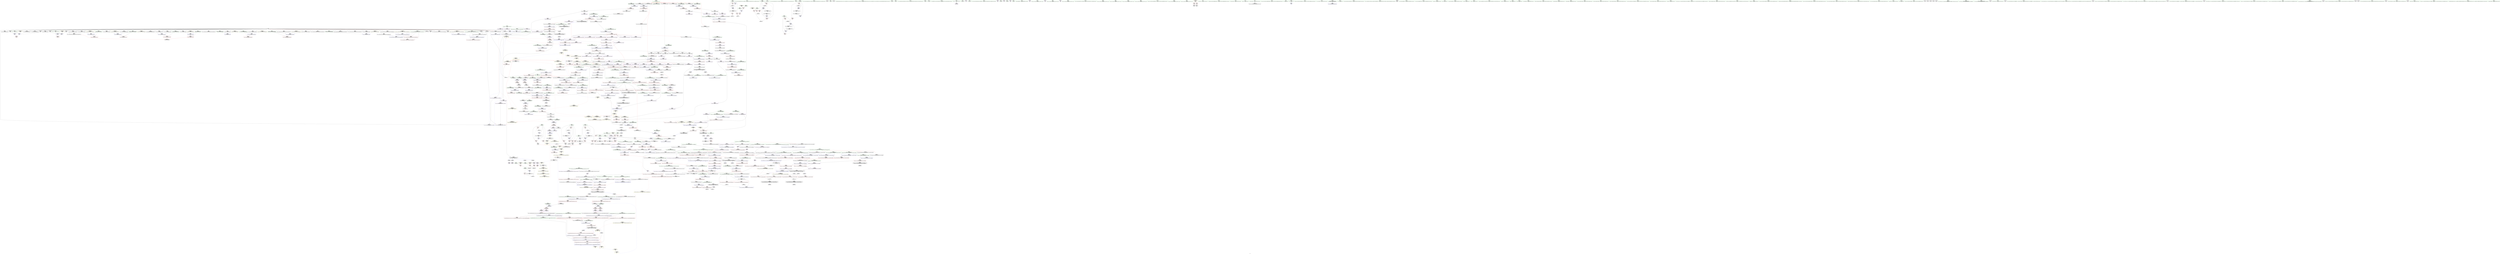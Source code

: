 digraph "SVFG" {
	label="SVFG";

	Node0x55b7b13900e0 [shape=record,color=grey,label="{NodeID: 0\nNullPtr|{|<s41>63}}"];
	Node0x55b7b13900e0 -> Node0x55b7b13e8780[style=solid];
	Node0x55b7b13900e0 -> Node0x55b7b13e8880[style=solid];
	Node0x55b7b13900e0 -> Node0x55b7b13e8950[style=solid];
	Node0x55b7b13900e0 -> Node0x55b7b13e8a20[style=solid];
	Node0x55b7b13900e0 -> Node0x55b7b13e8af0[style=solid];
	Node0x55b7b13900e0 -> Node0x55b7b13e8bc0[style=solid];
	Node0x55b7b13900e0 -> Node0x55b7b13e8c90[style=solid];
	Node0x55b7b13900e0 -> Node0x55b7b13e8d60[style=solid];
	Node0x55b7b13900e0 -> Node0x55b7b13e8e30[style=solid];
	Node0x55b7b13900e0 -> Node0x55b7b13e8f00[style=solid];
	Node0x55b7b13900e0 -> Node0x55b7b13e8fd0[style=solid];
	Node0x55b7b13900e0 -> Node0x55b7b13e90a0[style=solid];
	Node0x55b7b13900e0 -> Node0x55b7b13e9170[style=solid];
	Node0x55b7b13900e0 -> Node0x55b7b13e9240[style=solid];
	Node0x55b7b13900e0 -> Node0x55b7b13e9310[style=solid];
	Node0x55b7b13900e0 -> Node0x55b7b13e93e0[style=solid];
	Node0x55b7b13900e0 -> Node0x55b7b13e94b0[style=solid];
	Node0x55b7b13900e0 -> Node0x55b7b13e9580[style=solid];
	Node0x55b7b13900e0 -> Node0x55b7b13e9650[style=solid];
	Node0x55b7b13900e0 -> Node0x55b7b13e9720[style=solid];
	Node0x55b7b13900e0 -> Node0x55b7b13e97f0[style=solid];
	Node0x55b7b13900e0 -> Node0x55b7b13e98c0[style=solid];
	Node0x55b7b13900e0 -> Node0x55b7b13e9990[style=solid];
	Node0x55b7b13900e0 -> Node0x55b7b13e9a60[style=solid];
	Node0x55b7b13900e0 -> Node0x55b7b13e9b30[style=solid];
	Node0x55b7b13900e0 -> Node0x55b7b13e9c00[style=solid];
	Node0x55b7b13900e0 -> Node0x55b7b13e9cd0[style=solid];
	Node0x55b7b13900e0 -> Node0x55b7b13e9da0[style=solid];
	Node0x55b7b13900e0 -> Node0x55b7b13e9e70[style=solid];
	Node0x55b7b13900e0 -> Node0x55b7b13e9f40[style=solid];
	Node0x55b7b13900e0 -> Node0x55b7b13ea010[style=solid];
	Node0x55b7b13900e0 -> Node0x55b7b13ea0e0[style=solid];
	Node0x55b7b13900e0 -> Node0x55b7b13ea1b0[style=solid];
	Node0x55b7b13900e0 -> Node0x55b7b13ea280[style=solid];
	Node0x55b7b13900e0 -> Node0x55b7b13ea350[style=solid];
	Node0x55b7b13900e0 -> Node0x55b7b13ffb20[style=solid];
	Node0x55b7b13900e0 -> Node0x55b7b1402ce0[style=solid];
	Node0x55b7b13900e0 -> Node0x55b7b1402db0[style=solid];
	Node0x55b7b13900e0 -> Node0x55b7b1402e80[style=solid];
	Node0x55b7b13900e0 -> Node0x55b7b0ea3330[style=solid];
	Node0x55b7b13900e0 -> Node0x55b7b13f4740[style=solid];
	Node0x55b7b13900e0:s41 -> Node0x55b7b14d28a0[style=solid,color=red];
	Node0x55b7b13e74b0 [shape=record,color=red,label="{NodeID: 443\n131\<--62\n\<--tt\nmain\n}"];
	Node0x55b7b13e74b0 -> Node0x55b7b141ef10[style=solid];
	Node0x55b7b14630d0 [shape=record,color=yellow,style=double,label="{NodeID: 1218\n272V_1 = ENCHI(MR_272V_0)\npts\{11410000 11430000 \}\nFun[_ZN9__gnu_cxxltIPSt4pairIiiESt6vectorIS2_SaIS2_EEEEbRKNS_17__normal_iteratorIT_T0_EESC_]}"];
	Node0x55b7b14630d0 -> Node0x55b7b13fe5d0[style=dashed];
	Node0x55b7b14630d0 -> Node0x55b7b13fe6a0[style=dashed];
	Node0x55b7b13db1c0 [shape=record,color=green,label="{NodeID: 111\n579\<--580\n_ZNSt12_Vector_baseISt4pairIiiESaIS1_EE12_Vector_implC2ERKS2_\<--_ZNSt12_Vector_baseISt4pairIiiESaIS1_EE12_Vector_implC2ERKS2__field_insensitive\n}"];
	Node0x55b7b14cc130 [shape=record,color=black,label="{NodeID: 1661\n882 = PHI(886, )\n}"];
	Node0x55b7b14cc130 -> Node0x55b7b13ecf60[style=solid];
	Node0x55b7b13fce40 [shape=record,color=red,label="{NodeID: 554\n972\<--969\n\<--__p.addr\n_ZSt10_ConstructISt4pairIiiEJEEvPT_DpOT0_\n}"];
	Node0x55b7b13fce40 -> Node0x55b7b13ed100[style=solid];
	Node0x55b7b13dfae0 [shape=record,color=green,label="{NodeID: 222\n1301\<--1302\nthis.addr\<--this.addr_field_insensitive\n_ZNK9__gnu_cxx17__normal_iteratorIPSt4pairIiiESt6vectorIS2_SaIS2_EEEdeEv\n}"];
	Node0x55b7b13dfae0 -> Node0x55b7b13feb80[style=solid];
	Node0x55b7b13dfae0 -> Node0x55b7b1406d10[style=solid];
	Node0x55b7b14028d0 [shape=record,color=blue,label="{NodeID: 665\n627\<--626\nthis.addr\<--this\n_ZNSt12_Vector_baseISt4pairIiiESaIS1_EED2Ev\n}"];
	Node0x55b7b14028d0 -> Node0x55b7b13facf0[style=dashed];
	Node0x55b7b13ed9f0 [shape=record,color=black,label="{NodeID: 333\n1199\<--1216\n_ZN9__gnu_cxxeqIPSt4pairIiiESt6vectorIS2_SaIS2_EEEEbRKNS_17__normal_iteratorIT_T0_EESC__ret\<--cmp\n_ZN9__gnu_cxxeqIPSt4pairIiiESt6vectorIS2_SaIS2_EEEEbRKNS_17__normal_iteratorIT_T0_EESC_\n|{<s0>85}}"];
	Node0x55b7b13ed9f0:s0 -> Node0x55b7b14cc550[style=solid,color=blue];
	Node0x55b7b141f390 [shape=record,color=grey,label="{NodeID: 1108\n270 = cmp(268, 269, )\n}"];
	Node0x55b7b138edc0 [shape=record,color=green,label="{NodeID: 1\n7\<--1\n__dso_handle\<--dummyObj\nGlob }"];
	Node0x55b7b13e7580 [shape=record,color=red,label="{NodeID: 444\n297\<--62\n\<--tt\nmain\n}"];
	Node0x55b7b13e7580 -> Node0x55b7b141ed90[style=solid];
	Node0x55b7b13db2c0 [shape=record,color=green,label="{NodeID: 112\n583\<--584\n_ZNSt12_Vector_baseISt4pairIiiESaIS1_EE17_M_create_storageEm\<--_ZNSt12_Vector_baseISt4pairIiiESaIS1_EE17_M_create_storageEm_field_insensitive\n}"];
	Node0x55b7b14cc270 [shape=record,color=black,label="{NodeID: 1662\n908 = PHI(979, )\n|{<s0>70}}"];
	Node0x55b7b14cc270:s0 -> Node0x55b7b14ce070[style=solid,color=red];
	Node0x55b7b13fcf10 [shape=record,color=red,label="{NodeID: 555\n984\<--981\n\<--__r.addr\n_ZSt11__addressofISt4pairIiiEEPT_RS2_\n}"];
	Node0x55b7b13fcf10 -> Node0x55b7b13ed2a0[style=solid];
	Node0x55b7b13dfbb0 [shape=record,color=green,label="{NodeID: 223\n1311\<--1312\nthis.addr\<--this.addr_field_insensitive\n_ZNSt4pairIiiE4swapERS0_\n}"];
	Node0x55b7b13dfbb0 -> Node0x55b7b13fed20[style=solid];
	Node0x55b7b13dfbb0 -> Node0x55b7b1406de0[style=solid];
	Node0x55b7b14029a0 [shape=record,color=blue,label="{NodeID: 666\n629\<--655\nexn.slot\<--\n_ZNSt12_Vector_baseISt4pairIiiESaIS1_EED2Ev\n}"];
	Node0x55b7b14029a0 -> Node0x55b7b13fadc0[style=dashed];
	Node0x55b7b13edac0 [shape=record,color=black,label="{NodeID: 334\n1218\<--1223\n_ZN9__gnu_cxx17__normal_iteratorIPSt4pairIiiESt6vectorIS2_SaIS2_EEEmmEv_ret\<--this1\n_ZN9__gnu_cxx17__normal_iteratorIPSt4pairIiiESt6vectorIS2_SaIS2_EEEmmEv\n|{<s0>86|<s1>92}}"];
	Node0x55b7b13edac0:s0 -> Node0x55b7b14cc660[style=solid,color=blue];
	Node0x55b7b13edac0:s1 -> Node0x55b7b14cca20[style=solid,color=blue];
	Node0x55b7b141f510 [shape=record,color=grey,label="{NodeID: 1109\n1216 = cmp(1212, 1215, )\n}"];
	Node0x55b7b141f510 -> Node0x55b7b13ed9f0[style=solid];
	Node0x55b7b138ea80 [shape=record,color=green,label="{NodeID: 2\n8\<--1\n.str\<--dummyObj\nGlob }"];
	Node0x55b7b13e7650 [shape=record,color=red,label="{NodeID: 445\n262\<--64\n\<--res\nmain\n}"];
	Node0x55b7b13e7650 -> Node0x55b7b141de90[style=solid];
	Node0x55b7b13db3c0 [shape=record,color=green,label="{NodeID: 113\n592\<--593\n_ZNSt12_Vector_baseISt4pairIiiESaIS1_EE12_Vector_implD2Ev\<--_ZNSt12_Vector_baseISt4pairIiiESaIS1_EE12_Vector_implD2Ev_field_insensitive\n}"];
	Node0x55b7b14cc3b0 [shape=record,color=black,label="{NodeID: 1663\n930 = PHI()\n}"];
	Node0x55b7b13fcfe0 [shape=record,color=red,label="{NodeID: 556\n997\<--991\n\<--__first.addr\n_ZSt8_DestroyIPSt4pairIiiEEvT_S3_\n|{<s0>78}}"];
	Node0x55b7b13fcfe0:s0 -> Node0x55b7b14d3bd0[style=solid,color=red];
	Node0x55b7b13dfc80 [shape=record,color=green,label="{NodeID: 224\n1313\<--1314\n__p.addr\<--__p.addr_field_insensitive\n_ZNSt4pairIiiE4swapERS0_\n}"];
	Node0x55b7b13dfc80 -> Node0x55b7b13fedf0[style=solid];
	Node0x55b7b13dfc80 -> Node0x55b7b13feec0[style=solid];
	Node0x55b7b13dfc80 -> Node0x55b7b1406eb0[style=solid];
	Node0x55b7b1402a70 [shape=record,color=blue,label="{NodeID: 667\n631\<--657\nehselector.slot\<--\n_ZNSt12_Vector_baseISt4pairIiiESaIS1_EED2Ev\n}"];
	Node0x55b7b13edb90 [shape=record,color=black,label="{NodeID: 335\n1229\<--1244\n_ZN9__gnu_cxxltIPSt4pairIiiESt6vectorIS2_SaIS2_EEEEbRKNS_17__normal_iteratorIT_T0_EESC__ret\<--cmp\n_ZN9__gnu_cxxltIPSt4pairIiiESt6vectorIS2_SaIS2_EEEEbRKNS_17__normal_iteratorIT_T0_EESC_\n|{<s0>87}}"];
	Node0x55b7b13edb90:s0 -> Node0x55b7b14cc7a0[style=solid,color=blue];
	Node0x55b7b141f690 [shape=record,color=grey,label="{NodeID: 1110\n767 = cmp(766, 768, )\n}"];
	Node0x55b7b138eb10 [shape=record,color=green,label="{NodeID: 3\n10\<--1\n.str.1\<--dummyObj\nGlob }"];
	Node0x55b7b13e7720 [shape=record,color=red,label="{NodeID: 446\n283\<--64\n\<--res\nmain\n}"];
	Node0x55b7b13e00f0 [shape=record,color=green,label="{NodeID: 114\n603\<--604\nthis.addr\<--this.addr_field_insensitive\n_ZNSt6vectorISt4pairIiiESaIS1_EE21_M_default_initializeEm\n}"];
	Node0x55b7b13e00f0 -> Node0x55b7b13faa80[style=solid];
	Node0x55b7b13e00f0 -> Node0x55b7b1402660[style=solid];
	Node0x55b7b14cc480 [shape=record,color=black,label="{NodeID: 1664\n1007 = PHI()\n}"];
	Node0x55b7b13fd0b0 [shape=record,color=red,label="{NodeID: 557\n998\<--993\n\<--__last.addr\n_ZSt8_DestroyIPSt4pairIiiEEvT_S3_\n|{<s0>78}}"];
	Node0x55b7b13fd0b0:s0 -> Node0x55b7b14d3ce0[style=solid,color=red];
	Node0x55b7b13dfd50 [shape=record,color=green,label="{NodeID: 225\n1322\<--1323\n_ZSt4swapIiENSt9enable_ifIXsr6__and_ISt6__not_ISt15__is_tuple_likeIT_EESt21is_move_constructibleIS3_ESt18is_move_assignableIS3_EEE5valueEvE4typeERS3_SC_\<--_ZSt4swapIiENSt9enable_ifIXsr6__and_ISt6__not_ISt15__is_tuple_likeIT_EESt21is_move_constructibleIS3_ESt18is_move_assignableIS3_EEE5valueEvE4typeERS3_SC__field_insensitive\n}"];
	Node0x55b7b1402b40 [shape=record,color=blue,label="{NodeID: 668\n668\<--666\nthis.addr\<--this\n_ZNSt12_Vector_baseISt4pairIiiESaIS1_EE12_Vector_implC2ERKS2_\n}"];
	Node0x55b7b1402b40 -> Node0x55b7b13fb100[style=dashed];
	Node0x55b7b13edc60 [shape=record,color=black,label="{NodeID: 336\n1265\<--1270\n_ZN9__gnu_cxx17__normal_iteratorIPSt4pairIiiESt6vectorIS2_SaIS2_EEEppEv_ret\<--this1\n_ZN9__gnu_cxx17__normal_iteratorIPSt4pairIiiESt6vectorIS2_SaIS2_EEEppEv\n|{<s0>91}}"];
	Node0x55b7b13edc60:s0 -> Node0x55b7b14cc8e0[style=solid,color=blue];
	Node0x55b7b141f810 [shape=record,color=grey,label="{NodeID: 1111\n199 = cmp(197, 198, )\n}"];
	Node0x55b7b13d7680 [shape=record,color=green,label="{NodeID: 4\n12\<--1\nstdin\<--dummyObj\nGlob }"];
	Node0x55b7b13e77f0 [shape=record,color=red,label="{NodeID: 447\n257\<--66\n\<--bad\nmain\n}"];
	Node0x55b7b13e77f0 -> Node0x55b7b141e310[style=solid];
	Node0x55b7b13e0180 [shape=record,color=green,label="{NodeID: 115\n605\<--606\n__n.addr\<--__n.addr_field_insensitive\n_ZNSt6vectorISt4pairIiiESaIS1_EE21_M_default_initializeEm\n}"];
	Node0x55b7b13e0180 -> Node0x55b7b13fab50[style=solid];
	Node0x55b7b13e0180 -> Node0x55b7b1402730[style=solid];
	Node0x55b7b14cc550 [shape=record,color=black,label="{NodeID: 1665\n1154 = PHI(1199, )\n}"];
	Node0x55b7b13fd180 [shape=record,color=red,label="{NodeID: 558\n1019\<--1016\nthis1\<--this.addr\n_ZNSt4pairIiiEC2IiiLb1EEEv\n}"];
	Node0x55b7b13fd180 -> Node0x55b7b13ed370[style=solid];
	Node0x55b7b13fd180 -> Node0x55b7b13e5b80[style=solid];
	Node0x55b7b13fd180 -> Node0x55b7b13e5c50[style=solid];
	Node0x55b7b13dfe50 [shape=record,color=green,label="{NodeID: 226\n1332\<--1333\n__a.addr\<--__a.addr_field_insensitive\n_ZSt4swapIiENSt9enable_ifIXsr6__and_ISt6__not_ISt15__is_tuple_likeIT_EESt21is_move_constructibleIS3_ESt18is_move_assignableIS3_EEE5valueEvE4typeERS3_SC_\n}"];
	Node0x55b7b13dfe50 -> Node0x55b7b13fef90[style=solid];
	Node0x55b7b13dfe50 -> Node0x55b7b13ff060[style=solid];
	Node0x55b7b13dfe50 -> Node0x55b7b1406f80[style=solid];
	Node0x55b7b1402c10 [shape=record,color=blue,label="{NodeID: 669\n670\<--667\n__a.addr\<--__a\n_ZNSt12_Vector_baseISt4pairIiiESaIS1_EE12_Vector_implC2ERKS2_\n}"];
	Node0x55b7b1402c10 -> Node0x55b7b13fb1d0[style=dashed];
	Node0x55b7b13edd30 [shape=record,color=black,label="{NodeID: 337\n1276\<--1282\n_ZNK9__gnu_cxx17__normal_iteratorIPSt4pairIiiESt6vectorIS2_SaIS2_EEE4baseEv_ret\<--_M_current\n_ZNK9__gnu_cxx17__normal_iteratorIPSt4pairIiiESt6vectorIS2_SaIS2_EEE4baseEv\n|{<s0>93|<s1>94|<s2>95|<s3>96}}"];
	Node0x55b7b13edd30:s0 -> Node0x55b7b14ccb60[style=solid,color=blue];
	Node0x55b7b13edd30:s1 -> Node0x55b7b14ccd30[style=solid,color=blue];
	Node0x55b7b13edd30:s2 -> Node0x55b7b14cce70[style=solid,color=blue];
	Node0x55b7b13edd30:s3 -> Node0x55b7b14ccfb0[style=solid,color=blue];
	Node0x55b7b141f990 [shape=record,color=grey,label="{NodeID: 1112\n905 = cmp(904, 768, )\n}"];
	Node0x55b7b13d7710 [shape=record,color=green,label="{NodeID: 5\n13\<--1\n.str.2\<--dummyObj\nGlob }"];
	Node0x55b7b13e78c0 [shape=record,color=red,label="{NodeID: 448\n261\<--66\n\<--bad\nmain\n}"];
	Node0x55b7b13e78c0 -> Node0x55b7b141de90[style=solid];
	Node0x55b7b13e0250 [shape=record,color=green,label="{NodeID: 116\n618\<--619\n_ZSt27__uninitialized_default_n_aIPSt4pairIiiEmS1_ET_S3_T0_RSaIT1_E\<--_ZSt27__uninitialized_default_n_aIPSt4pairIiiEmS1_ET_S3_T0_RSaIT1_E_field_insensitive\n}"];
	Node0x55b7b14cc660 [shape=record,color=black,label="{NodeID: 1666\n1159 = PHI(1218, )\n}"];
	Node0x55b7b13fd250 [shape=record,color=red,label="{NodeID: 559\n1049\<--1040\nthis1\<--this.addr\n_ZNSt12_Vector_baseISt4pairIiiESaIS1_EE13_M_deallocateEPS1_m\n}"];
	Node0x55b7b13fd250 -> Node0x55b7b13e5d20[style=solid];
	Node0x55b7b13dff20 [shape=record,color=green,label="{NodeID: 227\n1334\<--1335\n__b.addr\<--__b.addr_field_insensitive\n_ZSt4swapIiENSt9enable_ifIXsr6__and_ISt6__not_ISt15__is_tuple_likeIT_EESt21is_move_constructibleIS3_ESt18is_move_assignableIS3_EEE5valueEvE4typeERS3_SC_\n}"];
	Node0x55b7b13dff20 -> Node0x55b7b13ff130[style=solid];
	Node0x55b7b13dff20 -> Node0x55b7b13ff200[style=solid];
	Node0x55b7b13dff20 -> Node0x55b7b1407050[style=solid];
	Node0x55b7b1402ce0 [shape=record,color=blue, style = dotted,label="{NodeID: 670\n680\<--3\n_M_start\<--dummyVal\n_ZNSt12_Vector_baseISt4pairIiiESaIS1_EE12_Vector_implC2ERKS2_\n|{<s0>49}}"];
	Node0x55b7b1402ce0:s0 -> Node0x55b7b140cea0[style=dashed,color=blue];
	Node0x55b7b13ede00 [shape=record,color=black,label="{NodeID: 338\n1299\<--1306\n_ZNK9__gnu_cxx17__normal_iteratorIPSt4pairIiiESt6vectorIS2_SaIS2_EEEdeEv_ret\<--\n_ZNK9__gnu_cxx17__normal_iteratorIPSt4pairIiiESt6vectorIS2_SaIS2_EEEdeEv\n|{<s0>97|<s1>98}}"];
	Node0x55b7b13ede00:s0 -> Node0x55b7b14cd0f0[style=solid,color=blue];
	Node0x55b7b13ede00:s1 -> Node0x55b7b14cd230[style=solid,color=blue];
	Node0x55b7b141fb10 [shape=record,color=grey,label="{NodeID: 1113\n255 = cmp(253, 254, )\n}"];
	Node0x55b7b13d7fb0 [shape=record,color=green,label="{NodeID: 6\n15\<--1\n.str.3\<--dummyObj\nGlob }"];
	Node0x55b7b13e7990 [shape=record,color=red,label="{NodeID: 449\n265\<--68\n\<--good\nmain\n}"];
	Node0x55b7b13e7990 -> Node0x55b7b141dd10[style=solid];
	Node0x55b7b14636a0 [shape=record,color=yellow,style=double,label="{NodeID: 1224\n157V_1 = ENCHI(MR_157V_0)\npts\{569 \}\nFun[_ZNSt12_Vector_baseISt4pairIiiESaIS1_EEC2EmRKS2_]}"];
	Node0x55b7b14636a0 -> Node0x55b7b14024c0[style=dashed];
	Node0x55b7b13e0350 [shape=record,color=green,label="{NodeID: 117\n627\<--628\nthis.addr\<--this.addr_field_insensitive\n_ZNSt12_Vector_baseISt4pairIiiESaIS1_EED2Ev\n}"];
	Node0x55b7b13e0350 -> Node0x55b7b13facf0[style=solid];
	Node0x55b7b13e0350 -> Node0x55b7b14028d0[style=solid];
	Node0x55b7b14cc7a0 [shape=record,color=black,label="{NodeID: 1667\n1163 = PHI(1229, )\n}"];
	Node0x55b7b13fd320 [shape=record,color=red,label="{NodeID: 560\n1050\<--1042\n\<--__p.addr\n_ZNSt12_Vector_baseISt4pairIiiESaIS1_EE13_M_deallocateEPS1_m\n}"];
	Node0x55b7b13fd320 -> Node0x55b7b13f4740[style=solid];
	Node0x55b7b13dfff0 [shape=record,color=green,label="{NodeID: 228\n1336\<--1337\n__tmp\<--__tmp_field_insensitive\n_ZSt4swapIiENSt9enable_ifIXsr6__and_ISt6__not_ISt15__is_tuple_likeIT_EESt21is_move_constructibleIS3_ESt18is_move_assignableIS3_EEE5valueEvE4typeERS3_SC_\n|{|<s1>105}}"];
	Node0x55b7b13dfff0 -> Node0x55b7b1407120[style=solid];
	Node0x55b7b13dfff0:s1 -> Node0x55b7b14d4340[style=solid,color=red];
	Node0x55b7b1402db0 [shape=record,color=blue, style = dotted,label="{NodeID: 671\n682\<--3\n_M_finish\<--dummyVal\n_ZNSt12_Vector_baseISt4pairIiiESaIS1_EE12_Vector_implC2ERKS2_\n|{<s0>49}}"];
	Node0x55b7b1402db0:s0 -> Node0x55b7b140cea0[style=dashed,color=blue];
	Node0x55b7b13eded0 [shape=record,color=black,label="{NodeID: 339\n1356\<--1361\n_ZSt4moveIRiEONSt16remove_referenceIT_E4typeEOS2__ret\<--\n_ZSt4moveIRiEONSt16remove_referenceIT_E4typeEOS2_\n|{<s0>103|<s1>104|<s2>105}}"];
	Node0x55b7b13eded0:s0 -> Node0x55b7b14cd370[style=solid,color=blue];
	Node0x55b7b13eded0:s1 -> Node0x55b7b14cd4b0[style=solid,color=blue];
	Node0x55b7b13eded0:s2 -> Node0x55b7b14cd5f0[style=solid,color=blue];
	Node0x55b7b141fc90 [shape=record,color=grey,label="{NodeID: 1114\n237 = cmp(235, 236, )\n}"];
	Node0x55b7b13d8040 [shape=record,color=green,label="{NodeID: 7\n17\<--1\nstdout\<--dummyObj\nGlob }"];
	Node0x55b7b13e7a60 [shape=record,color=red,label="{NodeID: 450\n268\<--68\n\<--good\nmain\n}"];
	Node0x55b7b13e7a60 -> Node0x55b7b141f390[style=solid];
	Node0x55b7b1463780 [shape=record,color=yellow,style=double,label="{NodeID: 1225\n159V_1 = ENCHI(MR_159V_0)\npts\{571 \}\nFun[_ZNSt12_Vector_baseISt4pairIiiESaIS1_EEC2EmRKS2_]}"];
	Node0x55b7b1463780 -> Node0x55b7b1402590[style=dashed];
	Node0x55b7b13e0420 [shape=record,color=green,label="{NodeID: 118\n629\<--630\nexn.slot\<--exn.slot_field_insensitive\n_ZNSt12_Vector_baseISt4pairIiiESaIS1_EED2Ev\n}"];
	Node0x55b7b13e0420 -> Node0x55b7b13fadc0[style=solid];
	Node0x55b7b13e0420 -> Node0x55b7b14029a0[style=solid];
	Node0x55b7b14cc8e0 [shape=record,color=black,label="{NodeID: 1668\n1180 = PHI(1265, )\n}"];
	Node0x55b7b13fd3f0 [shape=record,color=red,label="{NodeID: 561\n1055\<--1042\n\<--__p.addr\n_ZNSt12_Vector_baseISt4pairIiiESaIS1_EE13_M_deallocateEPS1_m\n|{<s0>81}}"];
	Node0x55b7b13fd3f0:s0 -> Node0x55b7b14ce6b0[style=solid,color=red];
	Node0x55b7b13e84e0 [shape=record,color=green,label="{NodeID: 229\n1342\<--1343\n_ZSt4moveIRiEONSt16remove_referenceIT_E4typeEOS2_\<--_ZSt4moveIRiEONSt16remove_referenceIT_E4typeEOS2__field_insensitive\n}"];
	Node0x55b7b1402e80 [shape=record,color=blue, style = dotted,label="{NodeID: 672\n684\<--3\n_M_end_of_storage\<--dummyVal\n_ZNSt12_Vector_baseISt4pairIiiESaIS1_EE12_Vector_implC2ERKS2_\n|{<s0>49}}"];
	Node0x55b7b1402e80:s0 -> Node0x55b7b140cea0[style=dashed,color=blue];
	Node0x55b7b13edfa0 [shape=record,color=purple,label="{NodeID: 340\n37\<--4\n\<--_ZStL8__ioinit\n__cxx_global_var_init\n}"];
	Node0x55b7b13f4440 [shape=record,color=grey,label="{NodeID: 1115\n814 = cmp(810, 811, )\n}"];
	Node0x55b7b13d80d0 [shape=record,color=green,label="{NodeID: 8\n18\<--1\n_ZSt3cin\<--dummyObj\nGlob }"];
	Node0x55b7b13e7b30 [shape=record,color=red,label="{NodeID: 451\n279\<--68\n\<--good\nmain\n}"];
	Node0x55b7b13e7b30 -> Node0x55b7b13f48c0[style=solid];
	Node0x55b7b1463860 [shape=record,color=yellow,style=double,label="{NodeID: 1226\n161V_1 = ENCHI(MR_161V_0)\npts\{790000 790001 790002 \}\nFun[_ZNSt12_Vector_baseISt4pairIiiESaIS1_EEC2EmRKS2_]|{<s0>49|<s1>49|<s2>49}}"];
	Node0x55b7b1463860:s0 -> Node0x55b7b1402ce0[style=dashed,color=red];
	Node0x55b7b1463860:s1 -> Node0x55b7b1402db0[style=dashed,color=red];
	Node0x55b7b1463860:s2 -> Node0x55b7b1402e80[style=dashed,color=red];
	Node0x55b7b13e04f0 [shape=record,color=green,label="{NodeID: 119\n631\<--632\nehselector.slot\<--ehselector.slot_field_insensitive\n_ZNSt12_Vector_baseISt4pairIiiESaIS1_EED2Ev\n}"];
	Node0x55b7b13e04f0 -> Node0x55b7b1402a70[style=solid];
	Node0x55b7b14cca20 [shape=record,color=black,label="{NodeID: 1669\n1183 = PHI(1218, )\n}"];
	Node0x55b7b13fd4c0 [shape=record,color=red,label="{NodeID: 562\n1056\<--1044\n\<--__n.addr\n_ZNSt12_Vector_baseISt4pairIiiESaIS1_EE13_M_deallocateEPS1_m\n|{<s0>81}}"];
	Node0x55b7b13fd4c0:s0 -> Node0x55b7b14ce7f0[style=solid,color=red];
	Node0x55b7b13e85b0 [shape=record,color=green,label="{NodeID: 230\n1358\<--1359\n__t.addr\<--__t.addr_field_insensitive\n_ZSt4moveIRiEONSt16remove_referenceIT_E4typeEOS2_\n}"];
	Node0x55b7b13e85b0 -> Node0x55b7b13ff540[style=solid];
	Node0x55b7b13e85b0 -> Node0x55b7b1407390[style=solid];
	Node0x55b7b1402f50 [shape=record,color=blue,label="{NodeID: 673\n690\<--688\nthis.addr\<--this\n_ZNSt12_Vector_baseISt4pairIiiESaIS1_EE17_M_create_storageEm\n}"];
	Node0x55b7b1402f50 -> Node0x55b7b13fb2a0[style=dashed];
	Node0x55b7b13ee070 [shape=record,color=purple,label="{NodeID: 341\n107\<--8\n\<--.str\nmain\n}"];
	Node0x55b7b13f45c0 [shape=record,color=grey,label="{NodeID: 1116\n163 = cmp(161, 162, )\n}"];
	Node0x55b7b13d8190 [shape=record,color=green,label="{NodeID: 9\n19\<--1\n_ZSt4cout\<--dummyObj\nGlob }"];
	Node0x55b7b13e7c00 [shape=record,color=red,label="{NodeID: 452\n146\<--70\n\<--n\nmain\n}"];
	Node0x55b7b13e7c00 -> Node0x55b7b13ea790[style=solid];
	Node0x55b7b13e05c0 [shape=record,color=green,label="{NodeID: 120\n649\<--650\n_ZNSt12_Vector_baseISt4pairIiiESaIS1_EE13_M_deallocateEPS1_m\<--_ZNSt12_Vector_baseISt4pairIiiESaIS1_EE13_M_deallocateEPS1_m_field_insensitive\n}"];
	Node0x55b7b14ccb60 [shape=record,color=black,label="{NodeID: 1670\n1209 = PHI(1276, )\n}"];
	Node0x55b7b14ccb60 -> Node0x55b7b13fe0f0[style=solid];
	Node0x55b7b13fd590 [shape=record,color=red,label="{NodeID: 563\n1075\<--1066\n\<--__a.addr\n_ZNSt16allocator_traitsISaISt4pairIiiEEE10deallocateERS2_PS1_m\n}"];
	Node0x55b7b13fd590 -> Node0x55b7b13ed510[style=solid];
	Node0x55b7b1469fd0 [shape=record,color=yellow,style=double,label="{NodeID: 1338\n46V_1 = ENCHI(MR_46V_0)\npts\{790000 \}\nFun[_ZNKSt6vectorISt4pairIiiESaIS1_EE4sizeEv]}"];
	Node0x55b7b1469fd0 -> Node0x55b7b13fa0c0[style=dashed];
	Node0x55b7b13e8680 [shape=record,color=green,label="{NodeID: 231\n28\<--1363\n_GLOBAL__sub_I_Gluk_1_0.cpp\<--_GLOBAL__sub_I_Gluk_1_0.cpp_field_insensitive\n}"];
	Node0x55b7b13e8680 -> Node0x55b7b13ffa20[style=solid];
	Node0x55b7b1403020 [shape=record,color=blue,label="{NodeID: 674\n692\<--689\n__n.addr\<--__n\n_ZNSt12_Vector_baseISt4pairIiiESaIS1_EE17_M_create_storageEm\n}"];
	Node0x55b7b1403020 -> Node0x55b7b13fb370[style=dashed];
	Node0x55b7b1403020 -> Node0x55b7b13fb440[style=dashed];
	Node0x55b7b13ee140 [shape=record,color=purple,label="{NodeID: 342\n108\<--10\n\<--.str.1\nmain\n}"];
	Node0x55b7b13f4740 [shape=record,color=grey,label="{NodeID: 1117\n1051 = cmp(1050, 3, )\n}"];
	Node0x55b7b13d8290 [shape=record,color=green,label="{NodeID: 10\n20\<--1\n.str.4\<--dummyObj\nGlob }"];
	Node0x55b7b13e7cd0 [shape=record,color=red,label="{NodeID: 453\n157\<--70\n\<--n\nmain\n}"];
	Node0x55b7b13e7cd0 -> Node0x55b7b1400100[style=solid];
	Node0x55b7b13e06c0 [shape=record,color=green,label="{NodeID: 121\n668\<--669\nthis.addr\<--this.addr_field_insensitive\n_ZNSt12_Vector_baseISt4pairIiiESaIS1_EE12_Vector_implC2ERKS2_\n}"];
	Node0x55b7b13e06c0 -> Node0x55b7b13fb100[style=solid];
	Node0x55b7b13e06c0 -> Node0x55b7b1402b40[style=solid];
	Node0x55b7b14ccd30 [shape=record,color=black,label="{NodeID: 1671\n1214 = PHI(1276, )\n}"];
	Node0x55b7b14ccd30 -> Node0x55b7b13fe1c0[style=solid];
	Node0x55b7b13fd660 [shape=record,color=red,label="{NodeID: 564\n1077\<--1068\n\<--__p.addr\n_ZNSt16allocator_traitsISaISt4pairIiiEEE10deallocateERS2_PS1_m\n|{<s0>82}}"];
	Node0x55b7b13fd660:s0 -> Node0x55b7b14d0360[style=solid,color=red];
	Node0x55b7b146a0b0 [shape=record,color=yellow,style=double,label="{NodeID: 1339\n48V_1 = ENCHI(MR_48V_0)\npts\{790001 \}\nFun[_ZNKSt6vectorISt4pairIiiESaIS1_EE4sizeEv]}"];
	Node0x55b7b146a0b0 -> Node0x55b7b13f9ff0[style=dashed];
	Node0x55b7b13e8780 [shape=record,color=black,label="{NodeID: 232\n2\<--3\ndummyVal\<--dummyVal\n}"];
	Node0x55b7b14030f0 [shape=record,color=blue,label="{NodeID: 675\n702\<--698\n_M_start\<--call\n_ZNSt12_Vector_baseISt4pairIiiESaIS1_EE17_M_create_storageEm\n|{|<s2>50}}"];
	Node0x55b7b14030f0 -> Node0x55b7b13fb510[style=dashed];
	Node0x55b7b14030f0 -> Node0x55b7b13fb5e0[style=dashed];
	Node0x55b7b14030f0:s2 -> Node0x55b7b140d000[style=dashed,color=blue];
	Node0x55b7b13ee210 [shape=record,color=purple,label="{NodeID: 343\n113\<--13\n\<--.str.2\nmain\n}"];
	Node0x55b7b13f48c0 [shape=record,color=grey,label="{NodeID: 1118\n281 = cmp(279, 280, )\n}"];
	Node0x55b7b13d8390 [shape=record,color=green,label="{NodeID: 11\n22\<--1\n.str.5\<--dummyObj\nGlob }"];
	Node0x55b7b13e7da0 [shape=record,color=red,label="{NodeID: 454\n193\<--70\n\<--n\nmain\n}"];
	Node0x55b7b13e7da0 -> Node0x55b7b14006b0[style=solid];
	Node0x55b7b1463b30 [shape=record,color=yellow,style=double,label="{NodeID: 1229\n46V_1 = ENCHI(MR_46V_0)\npts\{790000 \}\nFun[_ZNSt6vectorISt4pairIiiESaIS1_EEixEm]}"];
	Node0x55b7b1463b30 -> Node0x55b7b13f9970[style=dashed];
	Node0x55b7b13e0790 [shape=record,color=green,label="{NodeID: 122\n670\<--671\n__a.addr\<--__a.addr_field_insensitive\n_ZNSt12_Vector_baseISt4pairIiiESaIS1_EE12_Vector_implC2ERKS2_\n}"];
	Node0x55b7b13e0790 -> Node0x55b7b13fb1d0[style=solid];
	Node0x55b7b13e0790 -> Node0x55b7b1402c10[style=solid];
	Node0x55b7b14cce70 [shape=record,color=black,label="{NodeID: 1672\n1239 = PHI(1276, )\n}"];
	Node0x55b7b14cce70 -> Node0x55b7b13fe5d0[style=solid];
	Node0x55b7b13fd730 [shape=record,color=red,label="{NodeID: 565\n1078\<--1070\n\<--__n.addr\n_ZNSt16allocator_traitsISaISt4pairIiiEEE10deallocateERS2_PS1_m\n|{<s0>82}}"];
	Node0x55b7b13fd730:s0 -> Node0x55b7b14d0470[style=solid,color=red];
	Node0x55b7b13e8880 [shape=record,color=black,label="{NodeID: 233\n177\<--3\n\<--dummyVal\nmain\n}"];
	Node0x55b7b14031c0 [shape=record,color=blue,label="{NodeID: 676\n708\<--706\n_M_finish\<--\n_ZNSt12_Vector_baseISt4pairIiiESaIS1_EE17_M_create_storageEm\n|{<s0>50}}"];
	Node0x55b7b14031c0:s0 -> Node0x55b7b140d000[style=dashed,color=blue];
	Node0x55b7b13ee2e0 [shape=record,color=purple,label="{NodeID: 344\n114\<--15\n\<--.str.3\nmain\n}"];
	Node0x55b7b13f4a40 [shape=record,color=grey,label="{NodeID: 1119\n125 = cmp(123, 124, )\n}"];
	Node0x55b7b13d8490 [shape=record,color=green,label="{NodeID: 12\n24\<--1\n.str.6\<--dummyObj\nGlob }"];
	Node0x55b7b13e7e70 [shape=record,color=red,label="{NodeID: 455\n269\<--72\n\<--k\nmain\n}"];
	Node0x55b7b13e7e70 -> Node0x55b7b141f390[style=solid];
	Node0x55b7b13e0860 [shape=record,color=green,label="{NodeID: 123\n678\<--679\n_ZNSaISt4pairIiiEEC2ERKS1_\<--_ZNSaISt4pairIiiEEC2ERKS1__field_insensitive\n}"];
	Node0x55b7b14ccfb0 [shape=record,color=black,label="{NodeID: 1673\n1242 = PHI(1276, )\n}"];
	Node0x55b7b14ccfb0 -> Node0x55b7b13fe6a0[style=solid];
	Node0x55b7b13fd800 [shape=record,color=red,label="{NodeID: 566\n1096\<--1087\nthis1\<--this.addr\n_ZN9__gnu_cxx13new_allocatorISt4pairIiiEE10deallocateEPS2_m\n}"];
	Node0x55b7b146a2a0 [shape=record,color=yellow,style=double,label="{NodeID: 1341\n142V_1 = ENCHI(MR_142V_0)\npts\{510 \}\nFun[_ZNSt6vectorISt4pairIiiESaIS1_EED2Ev]}"];
	Node0x55b7b146a2a0 -> Node0x55b7b1401fe0[style=dashed];
	Node0x55b7b13e8950 [shape=record,color=black,label="{NodeID: 234\n178\<--3\n\<--dummyVal\nmain\n}"];
	Node0x55b7b13e8950 -> Node0x55b7b1400370[style=solid];
	Node0x55b7b1403290 [shape=record,color=blue,label="{NodeID: 677\n716\<--714\n_M_end_of_storage\<--add.ptr\n_ZNSt12_Vector_baseISt4pairIiiESaIS1_EE17_M_create_storageEm\n|{<s0>50}}"];
	Node0x55b7b1403290:s0 -> Node0x55b7b140d000[style=dashed,color=blue];
	Node0x55b7b13ee3b0 [shape=record,color=purple,label="{NodeID: 345\n127\<--20\n\<--.str.4\nmain\n}"];
	Node0x55b7b1448f10 [shape=record,color=black,label="{NodeID: 1120\nMR_44V_3 = PHI(MR_44V_4, MR_44V_1, )\npts\{823 \}\n|{|<s1>90}}"];
	Node0x55b7b1448f10 -> Node0x55b7b144fa20[style=dashed];
	Node0x55b7b1448f10:s1 -> Node0x55b7b14620d0[style=dashed,color=red];
	Node0x55b7b13d8590 [shape=record,color=green,label="{NodeID: 13\n27\<--1\n\<--dummyObj\nCan only get source location for instruction, argument, global var or function.}"];
	Node0x55b7b13e7f40 [shape=record,color=red,label="{NodeID: 456\n280\<--72\n\<--k\nmain\n}"];
	Node0x55b7b13e7f40 -> Node0x55b7b13f48c0[style=solid];
	Node0x55b7b13e0960 [shape=record,color=green,label="{NodeID: 124\n690\<--691\nthis.addr\<--this.addr_field_insensitive\n_ZNSt12_Vector_baseISt4pairIiiESaIS1_EE17_M_create_storageEm\n}"];
	Node0x55b7b13e0960 -> Node0x55b7b13fb2a0[style=solid];
	Node0x55b7b13e0960 -> Node0x55b7b1402f50[style=solid];
	Node0x55b7b14cd0f0 [shape=record,color=black,label="{NodeID: 1674\n1257 = PHI(1299, )\n|{<s0>99}}"];
	Node0x55b7b14cd0f0:s0 -> Node0x55b7b14d2120[style=solid,color=red];
	Node0x55b7b13fd8d0 [shape=record,color=red,label="{NodeID: 567\n1097\<--1089\n\<--__p.addr\n_ZN9__gnu_cxx13new_allocatorISt4pairIiiEE10deallocateEPS2_m\n}"];
	Node0x55b7b13fd8d0 -> Node0x55b7b13ed5e0[style=solid];
	Node0x55b7b146a3b0 [shape=record,color=yellow,style=double,label="{NodeID: 1342\n46V_1 = ENCHI(MR_46V_0)\npts\{790000 \}\nFun[_ZNSt6vectorISt4pairIiiESaIS1_EED2Ev]|{|<s1>46|<s2>47}}"];
	Node0x55b7b146a3b0 -> Node0x55b7b13fa330[style=dashed];
	Node0x55b7b146a3b0:s1 -> Node0x55b7b1467bf0[style=dashed,color=red];
	Node0x55b7b146a3b0:s2 -> Node0x55b7b1467bf0[style=dashed,color=red];
	Node0x55b7b13e8a20 [shape=record,color=black,label="{NodeID: 235\n180\<--3\n\<--dummyVal\nmain\n}"];
	Node0x55b7b13e8a20 -> Node0x55b7b1400440[style=solid];
	Node0x55b7b1403360 [shape=record,color=blue,label="{NodeID: 678\n721\<--720\nthis.addr\<--this\n_ZNSt12_Vector_baseISt4pairIiiESaIS1_EE12_Vector_implD2Ev\n}"];
	Node0x55b7b1403360 -> Node0x55b7b13fb6b0[style=dashed];
	Node0x55b7b13ee480 [shape=record,color=purple,label="{NodeID: 346\n137\<--22\n\<--.str.5\nmain\n}"];
	Node0x55b7b1449000 [shape=record,color=black,label="{NodeID: 1121\nMR_258V_4 = PHI(MR_258V_5, MR_258V_2, )\npts\{11410000 \}\n|{|<s2>87|<s3>91|<s4>91}}"];
	Node0x55b7b1449000 -> Node0x55b7b13ff7b0[style=dashed];
	Node0x55b7b1449000 -> Node0x55b7b144ff20[style=dashed];
	Node0x55b7b1449000:s2 -> Node0x55b7b14630d0[style=dashed,color=red];
	Node0x55b7b1449000:s3 -> Node0x55b7b13fe840[style=dashed,color=red];
	Node0x55b7b1449000:s4 -> Node0x55b7b14069d0[style=dashed,color=red];
	Node0x55b7b13d8690 [shape=record,color=green,label="{NodeID: 14\n105\<--1\n\<--dummyObj\nCan only get source location for instruction, argument, global var or function.}"];
	Node0x55b7b13e8010 [shape=record,color=red,label="{NodeID: 457\n239\<--74\n\<--b\nmain\n}"];
	Node0x55b7b13e8010 -> Node0x55b7b141db90[style=solid];
	Node0x55b7b13e0a30 [shape=record,color=green,label="{NodeID: 125\n692\<--693\n__n.addr\<--__n.addr_field_insensitive\n_ZNSt12_Vector_baseISt4pairIiiESaIS1_EE17_M_create_storageEm\n}"];
	Node0x55b7b13e0a30 -> Node0x55b7b13fb370[style=solid];
	Node0x55b7b13e0a30 -> Node0x55b7b13fb440[style=solid];
	Node0x55b7b13e0a30 -> Node0x55b7b1403020[style=solid];
	Node0x55b7b14cd230 [shape=record,color=black,label="{NodeID: 1675\n1260 = PHI(1299, )\n|{<s0>99}}"];
	Node0x55b7b14cd230:s0 -> Node0x55b7b14d2260[style=solid,color=red];
	Node0x55b7b13fd9a0 [shape=record,color=red,label="{NodeID: 568\n1118\<--1109\n\<--__first.addr\n_ZSt8_DestroyIPSt4pairIiiES1_EvT_S3_RSaIT0_E\n|{<s0>84}}"];
	Node0x55b7b13fd9a0:s0 -> Node0x55b7b0ea3400[style=solid,color=red];
	Node0x55b7b146a490 [shape=record,color=yellow,style=double,label="{NodeID: 1343\n48V_1 = ENCHI(MR_48V_0)\npts\{790001 \}\nFun[_ZNSt6vectorISt4pairIiiESaIS1_EED2Ev]}"];
	Node0x55b7b146a490 -> Node0x55b7b13fa400[style=dashed];
	Node0x55b7b13e8af0 [shape=record,color=black,label="{NodeID: 236\n184\<--3\n\<--dummyVal\nmain\n}"];
	Node0x55b7b1403430 [shape=record,color=blue,label="{NodeID: 679\n731\<--729\nthis.addr\<--this\n_ZNSaISt4pairIiiEEC2ERKS1_\n}"];
	Node0x55b7b1403430 -> Node0x55b7b13fb780[style=dashed];
	Node0x55b7b13ee550 [shape=record,color=purple,label="{NodeID: 347\n291\<--24\n\<--.str.6\nmain\n}"];
	Node0x55b7b1449500 [shape=record,color=black,label="{NodeID: 1122\nMR_260V_5 = PHI(MR_260V_6, MR_260V_4, )\npts\{11430000 \}\n|{|<s2>87|<s3>92|<s4>92}}"];
	Node0x55b7b1449500 -> Node0x55b7b13ff880[style=dashed];
	Node0x55b7b1449500 -> Node0x55b7b1450420[style=dashed];
	Node0x55b7b1449500:s2 -> Node0x55b7b14630d0[style=dashed,color=red];
	Node0x55b7b1449500:s3 -> Node0x55b7b13fe360[style=dashed,color=red];
	Node0x55b7b1449500:s4 -> Node0x55b7b14064f0[style=dashed,color=red];
	Node0x55b7b13d8790 [shape=record,color=green,label="{NodeID: 15\n133\<--1\n\<--dummyObj\nCan only get source location for instruction, argument, global var or function.}"];
	Node0x55b7b13e80e0 [shape=record,color=red,label="{NodeID: 458\n247\<--76\n\<--t6\nmain\n}"];
	Node0x55b7b13e80e0 -> Node0x55b7b141e190[style=solid];
	Node0x55b7b13e0b00 [shape=record,color=green,label="{NodeID: 126\n699\<--700\n_ZNSt12_Vector_baseISt4pairIiiESaIS1_EE11_M_allocateEm\<--_ZNSt12_Vector_baseISt4pairIiiESaIS1_EE11_M_allocateEm_field_insensitive\n}"];
	Node0x55b7b14cd370 [shape=record,color=black,label="{NodeID: 1676\n1341 = PHI(1356, )\n}"];
	Node0x55b7b14cd370 -> Node0x55b7b13ff2d0[style=solid];
	Node0x55b7b13fda70 [shape=record,color=red,label="{NodeID: 569\n1119\<--1111\n\<--__last.addr\n_ZSt8_DestroyIPSt4pairIiiES1_EvT_S3_RSaIT0_E\n|{<s0>84}}"];
	Node0x55b7b13fda70:s0 -> Node0x55b7b14bf430[style=solid,color=red];
	Node0x55b7b146a570 [shape=record,color=yellow,style=double,label="{NodeID: 1344\n50V_1 = ENCHI(MR_50V_0)\npts\{790002 \}\nFun[_ZNSt6vectorISt4pairIiiESaIS1_EED2Ev]|{<s0>46|<s1>47}}"];
	Node0x55b7b146a570:s0 -> Node0x55b7b1467cd0[style=dashed,color=red];
	Node0x55b7b146a570:s1 -> Node0x55b7b1467cd0[style=dashed,color=red];
	Node0x55b7b13e8bc0 [shape=record,color=black,label="{NodeID: 237\n185\<--3\n\<--dummyVal\nmain\n}"];
	Node0x55b7b13e8bc0 -> Node0x55b7b1400510[style=solid];
	Node0x55b7b1403500 [shape=record,color=blue,label="{NodeID: 680\n733\<--730\n__a.addr\<--__a\n_ZNSaISt4pairIiiEEC2ERKS1_\n}"];
	Node0x55b7b1403500 -> Node0x55b7b13fb850[style=dashed];
	Node0x55b7b13ee620 [shape=record,color=purple,label="{NodeID: 348\n1367\<--26\nllvm.global_ctors_0\<--llvm.global_ctors\nGlob }"];
	Node0x55b7b13ee620 -> Node0x55b7b13ff950[style=solid];
	Node0x55b7b13d8890 [shape=record,color=green,label="{NodeID: 16\n429\<--1\n\<--dummyObj\nCan only get source location for instruction, argument, global var or function.}"];
	Node0x55b7b13e81b0 [shape=record,color=red,label="{NodeID: 459\n302\<--82\nexn\<--exn.slot\nmain\n}"];
	Node0x55b7b1464020 [shape=record,color=yellow,style=double,label="{NodeID: 1234\n44V_1 = ENCHI(MR_44V_0)\npts\{823 \}\nFun[_ZNSt6vectorISt4pairIiiESaIS1_EE21_M_default_initializeEm]|{<s0>53}}"];
	Node0x55b7b1464020:s0 -> Node0x55b7b1457940[style=dashed,color=red];
	Node0x55b7b13e0c00 [shape=record,color=green,label="{NodeID: 127\n721\<--722\nthis.addr\<--this.addr_field_insensitive\n_ZNSt12_Vector_baseISt4pairIiiESaIS1_EE12_Vector_implD2Ev\n}"];
	Node0x55b7b13e0c00 -> Node0x55b7b13fb6b0[style=solid];
	Node0x55b7b13e0c00 -> Node0x55b7b1403360[style=solid];
	Node0x55b7b14cd4b0 [shape=record,color=black,label="{NodeID: 1677\n1347 = PHI(1356, )\n}"];
	Node0x55b7b14cd4b0 -> Node0x55b7b13ff3a0[style=solid];
	Node0x55b7b13fdb40 [shape=record,color=red,label="{NodeID: 570\n1131\<--1125\nthis1\<--this.addr\n_ZN9__gnu_cxx17__normal_iteratorIPSt4pairIiiESt6vectorIS2_SaIS2_EEEC2ERKS3_\n}"];
	Node0x55b7b13fdb40 -> Node0x55b7b13e5df0[style=solid];
	Node0x55b7b13e8c90 [shape=record,color=black,label="{NodeID: 238\n187\<--3\n\<--dummyVal\nmain\n}"];
	Node0x55b7b13e8c90 -> Node0x55b7b14005e0[style=solid];
	Node0x55b7b14035d0 [shape=record,color=blue,label="{NodeID: 681\n748\<--746\nthis.addr\<--this\n_ZN9__gnu_cxx13new_allocatorISt4pairIiiEEC2ERKS3_\n}"];
	Node0x55b7b14035d0 -> Node0x55b7b13fb920[style=dashed];
	Node0x55b7b13ee720 [shape=record,color=purple,label="{NodeID: 349\n1368\<--26\nllvm.global_ctors_1\<--llvm.global_ctors\nGlob }"];
	Node0x55b7b13ee720 -> Node0x55b7b13ffa20[style=solid];
	Node0x55b7b13d8990 [shape=record,color=green,label="{NodeID: 17\n430\<--1\n\<--dummyObj\nCan only get source location for instruction, argument, global var or function.}"];
	Node0x55b7b13e8280 [shape=record,color=red,label="{NodeID: 460\n303\<--84\nsel\<--ehselector.slot\nmain\n}"];
	Node0x55b7b1464100 [shape=record,color=yellow,style=double,label="{NodeID: 1235\n46V_1 = ENCHI(MR_46V_0)\npts\{790000 \}\nFun[_ZNSt6vectorISt4pairIiiESaIS1_EE21_M_default_initializeEm]}"];
	Node0x55b7b1464100 -> Node0x55b7b13fac20[style=dashed];
	Node0x55b7b13e0cd0 [shape=record,color=green,label="{NodeID: 128\n731\<--732\nthis.addr\<--this.addr_field_insensitive\n_ZNSaISt4pairIiiEEC2ERKS1_\n}"];
	Node0x55b7b13e0cd0 -> Node0x55b7b13fb780[style=solid];
	Node0x55b7b13e0cd0 -> Node0x55b7b1403430[style=solid];
	Node0x55b7b14cd5f0 [shape=record,color=black,label="{NodeID: 1678\n1351 = PHI(1356, )\n}"];
	Node0x55b7b14cd5f0 -> Node0x55b7b13ff470[style=solid];
	Node0x55b7b13fdc10 [shape=record,color=red,label="{NodeID: 571\n1133\<--1127\n\<--__i.addr\n_ZN9__gnu_cxx17__normal_iteratorIPSt4pairIiiESt6vectorIS2_SaIS2_EEEC2ERKS3_\n}"];
	Node0x55b7b13fdc10 -> Node0x55b7b13fdce0[style=solid];
	Node0x55b7b146a730 [shape=record,color=yellow,style=double,label="{NodeID: 1346\n140V_1 = ENCHI(MR_140V_0)\npts\{508 \}\nFun[_ZNSt6vectorISt4pairIiiESaIS1_EED2Ev]}"];
	Node0x55b7b146a730 -> Node0x55b7b1401f10[style=dashed];
	Node0x55b7b13e8d60 [shape=record,color=black,label="{NodeID: 239\n304\<--3\nlpad.val\<--dummyVal\nmain\n}"];
	Node0x55b7b14036a0 [shape=record,color=blue,label="{NodeID: 682\n750\<--747\n.addr\<--\n_ZN9__gnu_cxx13new_allocatorISt4pairIiiEEC2ERKS3_\n}"];
	Node0x55b7b13ee820 [shape=record,color=purple,label="{NodeID: 350\n1369\<--26\nllvm.global_ctors_2\<--llvm.global_ctors\nGlob }"];
	Node0x55b7b13ee820 -> Node0x55b7b13ffb20[style=solid];
	Node0x55b7b13d8a90 [shape=record,color=green,label="{NodeID: 18\n768\<--1\n\<--dummyObj\nCan only get source location for instruction, argument, global var or function.}"];
	Node0x55b7b13e8350 [shape=record,color=red,label="{NodeID: 461\n162\<--86\n\<--_n11\nmain\n}"];
	Node0x55b7b13e8350 -> Node0x55b7b13f45c0[style=solid];
	Node0x55b7b13e0da0 [shape=record,color=green,label="{NodeID: 129\n733\<--734\n__a.addr\<--__a.addr_field_insensitive\n_ZNSaISt4pairIiiEEC2ERKS1_\n}"];
	Node0x55b7b13e0da0 -> Node0x55b7b13fb850[style=solid];
	Node0x55b7b13e0da0 -> Node0x55b7b1403500[style=solid];
	Node0x55b7b14cd730 [shape=record,color=black,label="{NodeID: 1679\n1123 = PHI(449, 466, )\n0th arg _ZN9__gnu_cxx17__normal_iteratorIPSt4pairIiiESt6vectorIS2_SaIS2_EEEC2ERKS3_ }"];
	Node0x55b7b14cd730 -> Node0x55b7b1405c00[style=solid];
	Node0x55b7b13fdce0 [shape=record,color=red,label="{NodeID: 572\n1134\<--1133\n\<--\n_ZN9__gnu_cxx17__normal_iteratorIPSt4pairIiiESt6vectorIS2_SaIS2_EEEC2ERKS3_\n}"];
	Node0x55b7b13fdce0 -> Node0x55b7b1405da0[style=solid];
	Node0x55b7b13e8e30 [shape=record,color=black,label="{NodeID: 240\n305\<--3\nlpad.val77\<--dummyVal\nmain\n}"];
	Node0x55b7b1403770 [shape=record,color=blue,label="{NodeID: 683\n759\<--757\nthis.addr\<--this\n_ZNSt12_Vector_baseISt4pairIiiESaIS1_EE11_M_allocateEm\n}"];
	Node0x55b7b1403770 -> Node0x55b7b13fb9f0[style=dashed];
	Node0x55b7b13ee920 [shape=record,color=purple,label="{NodeID: 351\n214\<--94\ncoerce.dive\<--agg.tmp\nmain\n}"];
	Node0x55b7b13ee920 -> Node0x55b7b1400920[style=solid];
	Node0x55b7b13d8b90 [shape=record,color=green,label="{NodeID: 19\n835\<--1\n\<--dummyObj\nCan only get source location for instruction, argument, global var or function.}"];
	Node0x55b7b13e8420 [shape=record,color=red,label="{NodeID: 462\n161\<--88\n\<--i\nmain\n}"];
	Node0x55b7b13e8420 -> Node0x55b7b13f45c0[style=solid];
	Node0x55b7b13e0e70 [shape=record,color=green,label="{NodeID: 130\n742\<--743\n_ZN9__gnu_cxx13new_allocatorISt4pairIiiEEC2ERKS3_\<--_ZN9__gnu_cxx13new_allocatorISt4pairIiiEEC2ERKS3__field_insensitive\n}"];
	Node0x55b7b14cd940 [shape=record,color=black,label="{NodeID: 1680\n1124 = PHI(457, 474, )\n1st arg _ZN9__gnu_cxx17__normal_iteratorIPSt4pairIiiESt6vectorIS2_SaIS2_EEEC2ERKS3_ }"];
	Node0x55b7b14cd940 -> Node0x55b7b1405cd0[style=solid];
	Node0x55b7b13fddb0 [shape=record,color=red,label="{NodeID: 573\n1174\<--1173\n\<--coerce.dive5\n_ZSt9__reverseIN9__gnu_cxx17__normal_iteratorIPSt4pairIiiESt6vectorIS3_SaIS3_EEEEEvT_S9_St26random_access_iterator_tag\n|{<s0>90}}"];
	Node0x55b7b13fddb0:s0 -> Node0x55b7b14cddf0[style=solid,color=red];
	Node0x55b7b13e8f00 [shape=record,color=black,label="{NodeID: 241\n360\<--3\n\<--dummyVal\n_ZNSt6vectorISt4pairIiiESaIS1_EEC2EmRKS2_\n}"];
	Node0x55b7b1403840 [shape=record,color=blue,label="{NodeID: 684\n761\<--758\n__n.addr\<--__n\n_ZNSt12_Vector_baseISt4pairIiiESaIS1_EE11_M_allocateEm\n}"];
	Node0x55b7b1403840 -> Node0x55b7b13fbac0[style=dashed];
	Node0x55b7b1403840 -> Node0x55b7b13fbb90[style=dashed];
	Node0x55b7b13ee9f0 [shape=record,color=purple,label="{NodeID: 352\n221\<--94\ncoerce.dive36\<--agg.tmp\nmain\n}"];
	Node0x55b7b13ee9f0 -> Node0x55b7b13f8e10[style=solid];
	Node0x55b7b13d8c90 [shape=record,color=green,label="{NodeID: 20\n879\<--1\n\<--dummyObj\nCan only get source location for instruction, argument, global var or function.}"];
	Node0x55b7b13f8450 [shape=record,color=red,label="{NodeID: 463\n165\<--88\n\<--i\nmain\n}"];
	Node0x55b7b13f8450 -> Node0x55b7b13ea860[style=solid];
	Node0x55b7b13e0f70 [shape=record,color=green,label="{NodeID: 131\n748\<--749\nthis.addr\<--this.addr_field_insensitive\n_ZN9__gnu_cxx13new_allocatorISt4pairIiiEEC2ERKS3_\n}"];
	Node0x55b7b13e0f70 -> Node0x55b7b13fb920[style=solid];
	Node0x55b7b13e0f70 -> Node0x55b7b14035d0[style=solid];
	Node0x55b7b14cdac0 [shape=record,color=black,label="{NodeID: 1681\n746 = PHI(738, )\n0th arg _ZN9__gnu_cxx13new_allocatorISt4pairIiiEEC2ERKS3_ }"];
	Node0x55b7b14cdac0 -> Node0x55b7b14035d0[style=solid];
	Node0x55b7b13fde80 [shape=record,color=red,label="{NodeID: 574\n1176\<--1175\n\<--coerce.dive6\n_ZSt9__reverseIN9__gnu_cxx17__normal_iteratorIPSt4pairIiiESt6vectorIS3_SaIS3_EEEEEvT_S9_St26random_access_iterator_tag\n|{<s0>90}}"];
	Node0x55b7b13fde80:s0 -> Node0x55b7b14cdf30[style=solid,color=red];
	Node0x55b7b13e8fd0 [shape=record,color=black,label="{NodeID: 242\n361\<--3\n\<--dummyVal\n_ZNSt6vectorISt4pairIiiESaIS1_EEC2EmRKS2_\n}"];
	Node0x55b7b13e8fd0 -> Node0x55b7b1401480[style=solid];
	Node0x55b7b1403910 [shape=record,color=blue,label="{NodeID: 685\n783\<--781\n__a.addr\<--__a\n_ZNSt16allocator_traitsISaISt4pairIiiEEE8allocateERS2_m\n}"];
	Node0x55b7b1403910 -> Node0x55b7b13fbc60[style=dashed];
	Node0x55b7b13eeac0 [shape=record,color=purple,label="{NodeID: 353\n219\<--96\ncoerce.dive35\<--agg.tmp33\nmain\n}"];
	Node0x55b7b13eeac0 -> Node0x55b7b14009f0[style=solid];
	Node0x55b7b13d8d90 [shape=record,color=green,label="{NodeID: 21\n917\<--1\n\<--dummyObj\nCan only get source location for instruction, argument, global var or function.}"];
	Node0x55b7b13f8520 [shape=record,color=red,label="{NodeID: 464\n173\<--88\n\<--i\nmain\n}"];
	Node0x55b7b13f8520 -> Node0x55b7b141ec10[style=solid];
	Node0x55b7b14644b0 [shape=record,color=yellow,style=double,label="{NodeID: 1239\n2V_1 = ENCHI(MR_2V_0)\npts\{1 \}\nFun[main]}"];
	Node0x55b7b14644b0 -> Node0x55b7b13e70a0[style=dashed];
	Node0x55b7b14644b0 -> Node0x55b7b13e7170[style=dashed];
	Node0x55b7b13e1040 [shape=record,color=green,label="{NodeID: 132\n750\<--751\n.addr\<--.addr_field_insensitive\n_ZN9__gnu_cxx13new_allocatorISt4pairIiiEEC2ERKS3_\n}"];
	Node0x55b7b13e1040 -> Node0x55b7b14036a0[style=solid];
	Node0x55b7b14cdbd0 [shape=record,color=black,label="{NodeID: 1682\n747 = PHI(740, )\n1st arg _ZN9__gnu_cxx13new_allocatorISt4pairIiiEEC2ERKS3_ }"];
	Node0x55b7b14cdbd0 -> Node0x55b7b14036a0[style=solid];
	Node0x55b7b13fdf50 [shape=record,color=red,label="{NodeID: 575\n1208\<--1202\n\<--__lhs.addr\n_ZN9__gnu_cxxeqIPSt4pairIiiESt6vectorIS2_SaIS2_EEEEbRKNS_17__normal_iteratorIT_T0_EESC_\n|{<s0>93}}"];
	Node0x55b7b13fdf50:s0 -> Node0x55b7b14d3850[style=solid,color=red];
	Node0x55b7b13e90a0 [shape=record,color=black,label="{NodeID: 243\n363\<--3\n\<--dummyVal\n_ZNSt6vectorISt4pairIiiESaIS1_EEC2EmRKS2_\n}"];
	Node0x55b7b13e90a0 -> Node0x55b7b1401550[style=solid];
	Node0x55b7b14039e0 [shape=record,color=blue,label="{NodeID: 686\n785\<--782\n__n.addr\<--__n\n_ZNSt16allocator_traitsISaISt4pairIiiEEE8allocateERS2_m\n}"];
	Node0x55b7b14039e0 -> Node0x55b7b13fbd30[style=dashed];
	Node0x55b7b13eeb90 [shape=record,color=purple,label="{NodeID: 354\n223\<--96\ncoerce.dive37\<--agg.tmp33\nmain\n}"];
	Node0x55b7b13eeb90 -> Node0x55b7b13f8ee0[style=solid];
	Node0x55b7b13d8e90 [shape=record,color=green,label="{NodeID: 22\n4\<--6\n_ZStL8__ioinit\<--_ZStL8__ioinit_field_insensitive\nGlob }"];
	Node0x55b7b13d8e90 -> Node0x55b7b13edfa0[style=solid];
	Node0x55b7b13f85f0 [shape=record,color=red,label="{NodeID: 465\n198\<--90\n\<--_n20\nmain\n}"];
	Node0x55b7b13f85f0 -> Node0x55b7b141f810[style=solid];
	Node0x55b7b13e1110 [shape=record,color=green,label="{NodeID: 133\n759\<--760\nthis.addr\<--this.addr_field_insensitive\n_ZNSt12_Vector_baseISt4pairIiiESaIS1_EE11_M_allocateEm\n}"];
	Node0x55b7b13e1110 -> Node0x55b7b13fb9f0[style=solid];
	Node0x55b7b13e1110 -> Node0x55b7b1403770[style=solid];
	Node0x55b7b14cdce0 [shape=record,color=black,label="{NodeID: 1683\n552 = PHI(385, )\n0th arg _ZN9__gnu_cxx13new_allocatorISt4pairIiiEED2Ev }"];
	Node0x55b7b14cdce0 -> Node0x55b7b1402180[style=solid];
	Node0x55b7b13fe020 [shape=record,color=red,label="{NodeID: 576\n1213\<--1204\n\<--__rhs.addr\n_ZN9__gnu_cxxeqIPSt4pairIiiESt6vectorIS2_SaIS2_EEEEbRKNS_17__normal_iteratorIT_T0_EESC_\n|{<s0>94}}"];
	Node0x55b7b13fe020:s0 -> Node0x55b7b14d3850[style=solid,color=red];
	Node0x55b7b13e9170 [shape=record,color=black,label="{NodeID: 244\n372\<--3\nlpad.val\<--dummyVal\n_ZNSt6vectorISt4pairIiiESaIS1_EEC2EmRKS2_\n}"];
	Node0x55b7b1403ab0 [shape=record,color=blue,label="{NodeID: 687\n800\<--797\nthis.addr\<--this\n_ZN9__gnu_cxx13new_allocatorISt4pairIiiEE8allocateEmPKv\n}"];
	Node0x55b7b1403ab0 -> Node0x55b7b13fbe00[style=dashed];
	Node0x55b7b13eec60 [shape=record,color=purple,label="{NodeID: 355\n170\<--167\nfirst\<--call16\nmain\n}"];
	Node0x55b7b13d8f90 [shape=record,color=green,label="{NodeID: 23\n26\<--30\nllvm.global_ctors\<--llvm.global_ctors_field_insensitive\nGlob }"];
	Node0x55b7b13d8f90 -> Node0x55b7b13ee620[style=solid];
	Node0x55b7b13d8f90 -> Node0x55b7b13ee720[style=solid];
	Node0x55b7b13d8f90 -> Node0x55b7b13ee820[style=solid];
	Node0x55b7b13f86c0 [shape=record,color=red,label="{NodeID: 466\n197\<--92\n\<--i21\nmain\n}"];
	Node0x55b7b13f86c0 -> Node0x55b7b141f810[style=solid];
	Node0x55b7b14646a0 [shape=record,color=yellow,style=double,label="{NodeID: 1241\n6V_1 = ENCHI(MR_6V_0)\npts\{59 \}\nFun[main]}"];
	Node0x55b7b14646a0 -> Node0x55b7b13e7240[style=dashed];
	Node0x55b7b13e11e0 [shape=record,color=green,label="{NodeID: 134\n761\<--762\n__n.addr\<--__n.addr_field_insensitive\n_ZNSt12_Vector_baseISt4pairIiiESaIS1_EE11_M_allocateEm\n}"];
	Node0x55b7b13e11e0 -> Node0x55b7b13fbac0[style=solid];
	Node0x55b7b13e11e0 -> Node0x55b7b13fbb90[style=solid];
	Node0x55b7b13e11e0 -> Node0x55b7b1403840[style=solid];
	Node0x55b7b14cddf0 [shape=record,color=black,label="{NodeID: 1684\n1247 = PHI(1174, )\n0th arg _ZSt9iter_swapIN9__gnu_cxx17__normal_iteratorIPSt4pairIiiESt6vectorIS3_SaIS3_EEEES8_EvT_T0_ }"];
	Node0x55b7b14cddf0 -> Node0x55b7b1406760[style=solid];
	Node0x55b7b13fe0f0 [shape=record,color=red,label="{NodeID: 577\n1212\<--1209\n\<--call\n_ZN9__gnu_cxxeqIPSt4pairIiiESt6vectorIS2_SaIS2_EEEEbRKNS_17__normal_iteratorIT_T0_EESC_\n}"];
	Node0x55b7b13fe0f0 -> Node0x55b7b141f510[style=solid];
	Node0x55b7b13e9240 [shape=record,color=black,label="{NodeID: 245\n373\<--3\nlpad.val2\<--dummyVal\n_ZNSt6vectorISt4pairIiiESaIS1_EEC2EmRKS2_\n}"];
	Node0x55b7b1403b80 [shape=record,color=blue,label="{NodeID: 688\n802\<--798\n__n.addr\<--__n\n_ZN9__gnu_cxx13new_allocatorISt4pairIiiEE8allocateEmPKv\n}"];
	Node0x55b7b1403b80 -> Node0x55b7b13fbed0[style=dashed];
	Node0x55b7b1403b80 -> Node0x55b7b13fbfa0[style=dashed];
	Node0x55b7b13eed30 [shape=record,color=purple,label="{NodeID: 356\n204\<--203\nsecond\<--call26\nmain\n}"];
	Node0x55b7b13d9090 [shape=record,color=green,label="{NodeID: 24\n31\<--32\n__cxx_global_var_init\<--__cxx_global_var_init_field_insensitive\n}"];
	Node0x55b7b13f8790 [shape=record,color=red,label="{NodeID: 467\n201\<--92\n\<--i21\nmain\n}"];
	Node0x55b7b13f8790 -> Node0x55b7b13ea930[style=solid];
	Node0x55b7b13e12b0 [shape=record,color=green,label="{NodeID: 135\n774\<--775\n_ZNSt16allocator_traitsISaISt4pairIiiEEE8allocateERS2_m\<--_ZNSt16allocator_traitsISaISt4pairIiiEEE8allocateERS2_m_field_insensitive\n}"];
	Node0x55b7b14cdf30 [shape=record,color=black,label="{NodeID: 1685\n1248 = PHI(1176, )\n1st arg _ZSt9iter_swapIN9__gnu_cxx17__normal_iteratorIPSt4pairIiiESt6vectorIS3_SaIS3_EEEES8_EvT_T0_ }"];
	Node0x55b7b14cdf30 -> Node0x55b7b1406830[style=solid];
	Node0x55b7b13fe1c0 [shape=record,color=red,label="{NodeID: 578\n1215\<--1214\n\<--call1\n_ZN9__gnu_cxxeqIPSt4pairIiiESt6vectorIS2_SaIS2_EEEEbRKNS_17__normal_iteratorIT_T0_EESC_\n}"];
	Node0x55b7b13fe1c0 -> Node0x55b7b141f510[style=solid];
	Node0x55b7b13e9310 [shape=record,color=black,label="{NodeID: 246\n531\<--3\n\<--dummyVal\n_ZNSt6vectorISt4pairIiiESaIS1_EED2Ev\n}"];
	Node0x55b7b1403c50 [shape=record,color=blue,label="{NodeID: 689\n804\<--799\n.addr\<--\n_ZN9__gnu_cxx13new_allocatorISt4pairIiiEE8allocateEmPKv\n}"];
	Node0x55b7b13eee00 [shape=record,color=purple,label="{NodeID: 357\n243\<--242\nfirst48\<--call47\nmain\n}"];
	Node0x55b7b13eee00 -> Node0x55b7b13f8fb0[style=solid];
	Node0x55b7b13d9190 [shape=record,color=green,label="{NodeID: 25\n35\<--36\n_ZNSt8ios_base4InitC1Ev\<--_ZNSt8ios_base4InitC1Ev_field_insensitive\n}"];
	Node0x55b7b13f8860 [shape=record,color=red,label="{NodeID: 468\n207\<--92\n\<--i21\nmain\n}"];
	Node0x55b7b13f8860 -> Node0x55b7b141e490[style=solid];
	Node0x55b7b13e13b0 [shape=record,color=green,label="{NodeID: 136\n783\<--784\n__a.addr\<--__a.addr_field_insensitive\n_ZNSt16allocator_traitsISaISt4pairIiiEEE8allocateERS2_m\n}"];
	Node0x55b7b13e13b0 -> Node0x55b7b13fbc60[style=solid];
	Node0x55b7b13e13b0 -> Node0x55b7b1403910[style=solid];
	Node0x55b7b14ce070 [shape=record,color=black,label="{NodeID: 1686\n968 = PHI(908, )\n0th arg _ZSt10_ConstructISt4pairIiiEJEEvPT_DpOT0_ }"];
	Node0x55b7b14ce070 -> Node0x55b7b1404af0[style=solid];
	Node0x55b7b13fe290 [shape=record,color=red,label="{NodeID: 579\n1223\<--1220\nthis1\<--this.addr\n_ZN9__gnu_cxx17__normal_iteratorIPSt4pairIiiESt6vectorIS2_SaIS2_EEEmmEv\n}"];
	Node0x55b7b13fe290 -> Node0x55b7b13edac0[style=solid];
	Node0x55b7b13fe290 -> Node0x55b7b13e6540[style=solid];
	Node0x55b7b13e93e0 [shape=record,color=black,label="{NodeID: 247\n532\<--3\n\<--dummyVal\n_ZNSt6vectorISt4pairIiiESaIS1_EED2Ev\n}"];
	Node0x55b7b13e93e0 -> Node0x55b7b1401f10[style=solid];
	Node0x55b7b1403d20 [shape=record,color=blue,label="{NodeID: 690\n830\<--829\nthis.addr\<--this\n_ZNK9__gnu_cxx13new_allocatorISt4pairIiiEE8max_sizeEv\n}"];
	Node0x55b7b1403d20 -> Node0x55b7b13fc070[style=dashed];
	Node0x55b7b13eeed0 [shape=record,color=purple,label="{NodeID: 358\n251\<--250\nsecond51\<--call50\nmain\n}"];
	Node0x55b7b13eeed0 -> Node0x55b7b13f9080[style=solid];
	Node0x55b7b13d9290 [shape=record,color=green,label="{NodeID: 26\n41\<--42\n__cxa_atexit\<--__cxa_atexit_field_insensitive\n}"];
	Node0x55b7b13f8930 [shape=record,color=red,label="{NodeID: 469\n236\<--98\n\<--_n39\nmain\n}"];
	Node0x55b7b13f8930 -> Node0x55b7b141fc90[style=solid];
	Node0x55b7b13e1480 [shape=record,color=green,label="{NodeID: 137\n785\<--786\n__n.addr\<--__n.addr_field_insensitive\n_ZNSt16allocator_traitsISaISt4pairIiiEEE8allocateERS2_m\n}"];
	Node0x55b7b13e1480 -> Node0x55b7b13fbd30[style=solid];
	Node0x55b7b13e1480 -> Node0x55b7b14039e0[style=solid];
	Node0x55b7b14ce1b0 [shape=record,color=black,label="{NodeID: 1687\n1037 = PHI(634, )\n0th arg _ZNSt12_Vector_baseISt4pairIiiESaIS1_EE13_M_deallocateEPS1_m }"];
	Node0x55b7b14ce1b0 -> Node0x55b7b1405240[style=solid];
	Node0x55b7b13fe360 [shape=record,color=red,label="{NodeID: 580\n1225\<--1224\n\<--_M_current\n_ZN9__gnu_cxx17__normal_iteratorIPSt4pairIiiESt6vectorIS2_SaIS2_EEEmmEv\n}"];
	Node0x55b7b13fe360 -> Node0x55b7b13e6610[style=solid];
	Node0x55b7b13e94b0 [shape=record,color=black,label="{NodeID: 248\n534\<--3\n\<--dummyVal\n_ZNSt6vectorISt4pairIiiESaIS1_EED2Ev\n}"];
	Node0x55b7b13e94b0 -> Node0x55b7b1401fe0[style=solid];
	Node0x55b7b1403df0 [shape=record,color=blue,label="{NodeID: 691\n843\<--840\n__first.addr\<--__first\n_ZSt27__uninitialized_default_n_aIPSt4pairIiiEmS1_ET_S3_T0_RSaIT1_E\n}"];
	Node0x55b7b1403df0 -> Node0x55b7b13fc140[style=dashed];
	Node0x55b7b13eefa0 [shape=record,color=purple,label="{NodeID: 359\n401\<--400\n_M_impl\<--\n_ZNSt6vectorISt4pairIiiESaIS1_EEixEm\n}"];
	Node0x55b7b13d9390 [shape=record,color=green,label="{NodeID: 27\n40\<--46\n_ZNSt8ios_base4InitD1Ev\<--_ZNSt8ios_base4InitD1Ev_field_insensitive\n}"];
	Node0x55b7b13d9390 -> Node0x55b7b13ea420[style=solid];
	Node0x55b7b13f8a00 [shape=record,color=red,label="{NodeID: 470\n235\<--100\n\<--i42\nmain\n}"];
	Node0x55b7b13f8a00 -> Node0x55b7b141fc90[style=solid];
	Node0x55b7b13e1550 [shape=record,color=green,label="{NodeID: 138\n793\<--794\n_ZN9__gnu_cxx13new_allocatorISt4pairIiiEE8allocateEmPKv\<--_ZN9__gnu_cxx13new_allocatorISt4pairIiiEE8allocateEmPKv_field_insensitive\n}"];
	Node0x55b7b14ce2f0 [shape=record,color=black,label="{NodeID: 1688\n1038 = PHI(637, )\n1st arg _ZNSt12_Vector_baseISt4pairIiiESaIS1_EE13_M_deallocateEPS1_m }"];
	Node0x55b7b14ce2f0 -> Node0x55b7b1405310[style=solid];
	Node0x55b7b13fe430 [shape=record,color=red,label="{NodeID: 581\n1238\<--1232\n\<--__lhs.addr\n_ZN9__gnu_cxxltIPSt4pairIiiESt6vectorIS2_SaIS2_EEEEbRKNS_17__normal_iteratorIT_T0_EESC_\n|{<s0>95}}"];
	Node0x55b7b13fe430:s0 -> Node0x55b7b14d3850[style=solid,color=red];
	Node0x55b7b13e9580 [shape=record,color=black,label="{NodeID: 249\n586\<--3\n\<--dummyVal\n_ZNSt12_Vector_baseISt4pairIiiESaIS1_EEC2EmRKS2_\n}"];
	Node0x55b7b1403ec0 [shape=record,color=blue,label="{NodeID: 692\n845\<--841\n__n.addr\<--__n\n_ZSt27__uninitialized_default_n_aIPSt4pairIiiEmS1_ET_S3_T0_RSaIT1_E\n}"];
	Node0x55b7b1403ec0 -> Node0x55b7b13fc210[style=dashed];
	Node0x55b7b13ef070 [shape=record,color=purple,label="{NodeID: 360\n402\<--400\n_M_start\<--\n_ZNSt6vectorISt4pairIiiESaIS1_EEixEm\n}"];
	Node0x55b7b13ef070 -> Node0x55b7b13f9970[style=solid];
	Node0x55b7b13d9490 [shape=record,color=green,label="{NodeID: 28\n53\<--54\nmain\<--main_field_insensitive\n}"];
	Node0x55b7b13f8ad0 [shape=record,color=red,label="{NodeID: 471\n240\<--100\n\<--i42\nmain\n}"];
	Node0x55b7b13f8ad0 -> Node0x55b7b13eaad0[style=solid];
	Node0x55b7b13e1650 [shape=record,color=green,label="{NodeID: 139\n800\<--801\nthis.addr\<--this.addr_field_insensitive\n_ZN9__gnu_cxx13new_allocatorISt4pairIiiEE8allocateEmPKv\n}"];
	Node0x55b7b13e1650 -> Node0x55b7b13fbe00[style=solid];
	Node0x55b7b13e1650 -> Node0x55b7b1403ab0[style=solid];
	Node0x55b7b14ce430 [shape=record,color=black,label="{NodeID: 1689\n1039 = PHI(647, )\n2nd arg _ZNSt12_Vector_baseISt4pairIiiESaIS1_EE13_M_deallocateEPS1_m }"];
	Node0x55b7b14ce430 -> Node0x55b7b14053e0[style=solid];
	Node0x55b7b13fe500 [shape=record,color=red,label="{NodeID: 582\n1241\<--1234\n\<--__rhs.addr\n_ZN9__gnu_cxxltIPSt4pairIiiESt6vectorIS2_SaIS2_EEEEbRKNS_17__normal_iteratorIT_T0_EESC_\n|{<s0>96}}"];
	Node0x55b7b13fe500:s0 -> Node0x55b7b14d3850[style=solid,color=red];
	Node0x55b7b13e9650 [shape=record,color=black,label="{NodeID: 250\n587\<--3\n\<--dummyVal\n_ZNSt12_Vector_baseISt4pairIiiESaIS1_EEC2EmRKS2_\n}"];
	Node0x55b7b13e9650 -> Node0x55b7b14024c0[style=solid];
	Node0x55b7b1403f90 [shape=record,color=blue,label="{NodeID: 693\n847\<--842\n.addr\<--\n_ZSt27__uninitialized_default_n_aIPSt4pairIiiEmS1_ET_S3_T0_RSaIT1_E\n}"];
	Node0x55b7b13ef140 [shape=record,color=purple,label="{NodeID: 361\n422\<--410\ncoerce.dive\<--__first\n_ZSt7reverseIN9__gnu_cxx17__normal_iteratorIPSt4pairIiiESt6vectorIS3_SaIS3_EEEEEvT_S9_\n}"];
	Node0x55b7b13ef140 -> Node0x55b7b1401890[style=solid];
	Node0x55b7b13d9590 [shape=record,color=green,label="{NodeID: 29\n56\<--57\nretval\<--retval_field_insensitive\nmain\n}"];
	Node0x55b7b13d9590 -> Node0x55b7b13ffc20[style=solid];
	Node0x55b7b13f8ba0 [shape=record,color=red,label="{NodeID: 472\n248\<--100\n\<--i42\nmain\n}"];
	Node0x55b7b13f8ba0 -> Node0x55b7b13eaba0[style=solid];
	Node0x55b7b1464be0 [shape=record,color=yellow,style=double,label="{NodeID: 1247\n18V_1 = ENCHI(MR_18V_0)\npts\{71 \}\nFun[main]}"];
	Node0x55b7b1464be0 -> Node0x55b7b13e7c00[style=dashed];
	Node0x55b7b1464be0 -> Node0x55b7b13e7cd0[style=dashed];
	Node0x55b7b1464be0 -> Node0x55b7b13e7da0[style=dashed];
	Node0x55b7b13e1720 [shape=record,color=green,label="{NodeID: 140\n802\<--803\n__n.addr\<--__n.addr_field_insensitive\n_ZN9__gnu_cxx13new_allocatorISt4pairIiiEE8allocateEmPKv\n}"];
	Node0x55b7b13e1720 -> Node0x55b7b13fbed0[style=solid];
	Node0x55b7b13e1720 -> Node0x55b7b13fbfa0[style=solid];
	Node0x55b7b13e1720 -> Node0x55b7b1403b80[style=solid];
	Node0x55b7b14ce570 [shape=record,color=black,label="{NodeID: 1690\n1063 = PHI(1054, )\n0th arg _ZNSt16allocator_traitsISaISt4pairIiiEEE10deallocateERS2_PS1_m }"];
	Node0x55b7b14ce570 -> Node0x55b7b14054b0[style=solid];
	Node0x55b7b13fe5d0 [shape=record,color=red,label="{NodeID: 583\n1240\<--1239\n\<--call\n_ZN9__gnu_cxxltIPSt4pairIiiESt6vectorIS2_SaIS2_EEEEbRKNS_17__normal_iteratorIT_T0_EESC_\n}"];
	Node0x55b7b13fe5d0 -> Node0x55b7b141f210[style=solid];
	Node0x55b7b1457940 [shape=record,color=yellow,style=double,label="{NodeID: 1358\n44V_1 = ENCHI(MR_44V_0)\npts\{823 \}\nFun[_ZSt27__uninitialized_default_n_aIPSt4pairIiiEmS1_ET_S3_T0_RSaIT1_E]|{<s0>67}}"];
	Node0x55b7b1457940:s0 -> Node0x55b7b1466300[style=dashed,color=red];
	Node0x55b7b13e9720 [shape=record,color=black,label="{NodeID: 251\n589\<--3\n\<--dummyVal\n_ZNSt12_Vector_baseISt4pairIiiESaIS1_EEC2EmRKS2_\n}"];
	Node0x55b7b13e9720 -> Node0x55b7b1402590[style=solid];
	Node0x55b7b1404060 [shape=record,color=blue,label="{NodeID: 694\n860\<--859\nthis.addr\<--this\n_ZNSt12_Vector_baseISt4pairIiiESaIS1_EE19_M_get_Tp_allocatorEv\n}"];
	Node0x55b7b1404060 -> Node0x55b7b13fc2e0[style=dashed];
	Node0x55b7b13ef210 [shape=record,color=purple,label="{NodeID: 362\n424\<--412\ncoerce.dive1\<--__last\n_ZSt7reverseIN9__gnu_cxx17__normal_iteratorIPSt4pairIiiESt6vectorIS3_SaIS3_EEEEEvT_S9_\n}"];
	Node0x55b7b13ef210 -> Node0x55b7b1401960[style=solid];
	Node0x55b7b13d9660 [shape=record,color=green,label="{NodeID: 30\n58\<--59\nt\<--t_field_insensitive\nmain\n}"];
	Node0x55b7b13d9660 -> Node0x55b7b13e7240[style=solid];
	Node0x55b7b13f8c70 [shape=record,color=red,label="{NodeID: 473\n275\<--100\n\<--i42\nmain\n}"];
	Node0x55b7b13f8c70 -> Node0x55b7b141e010[style=solid];
	Node0x55b7b1464cc0 [shape=record,color=yellow,style=double,label="{NodeID: 1248\n20V_1 = ENCHI(MR_20V_0)\npts\{73 \}\nFun[main]}"];
	Node0x55b7b1464cc0 -> Node0x55b7b13e7e70[style=dashed];
	Node0x55b7b1464cc0 -> Node0x55b7b13e7f40[style=dashed];
	Node0x55b7b13e17f0 [shape=record,color=green,label="{NodeID: 141\n804\<--805\n.addr\<--.addr_field_insensitive\n_ZN9__gnu_cxx13new_allocatorISt4pairIiiEE8allocateEmPKv\n}"];
	Node0x55b7b13e17f0 -> Node0x55b7b1403c50[style=solid];
	Node0x55b7b14ce6b0 [shape=record,color=black,label="{NodeID: 1691\n1064 = PHI(1055, )\n1st arg _ZNSt16allocator_traitsISaISt4pairIiiEEE10deallocateERS2_PS1_m }"];
	Node0x55b7b14ce6b0 -> Node0x55b7b1405580[style=solid];
	Node0x55b7b13fe6a0 [shape=record,color=red,label="{NodeID: 584\n1243\<--1242\n\<--call1\n_ZN9__gnu_cxxltIPSt4pairIiiESt6vectorIS2_SaIS2_EEEEbRKNS_17__normal_iteratorIT_T0_EESC_\n}"];
	Node0x55b7b13fe6a0 -> Node0x55b7b141f210[style=solid];
	Node0x55b7b13e97f0 [shape=record,color=black,label="{NodeID: 252\n597\<--3\nlpad.val\<--dummyVal\n_ZNSt12_Vector_baseISt4pairIiiESaIS1_EEC2EmRKS2_\n}"];
	Node0x55b7b1404130 [shape=record,color=blue,label="{NodeID: 695\n870\<--868\n__first.addr\<--__first\n_ZSt25__uninitialized_default_nIPSt4pairIiiEmET_S3_T0_\n}"];
	Node0x55b7b1404130 -> Node0x55b7b13fc3b0[style=dashed];
	Node0x55b7b13ef2e0 [shape=record,color=purple,label="{NodeID: 363\n439\<--414\ncoerce.dive4\<--agg.tmp\n_ZSt7reverseIN9__gnu_cxx17__normal_iteratorIPSt4pairIiiESt6vectorIS3_SaIS3_EEEEEvT_S9_\n}"];
	Node0x55b7b13ef2e0 -> Node0x55b7b13f9a40[style=solid];
	Node0x55b7b13d9730 [shape=record,color=green,label="{NodeID: 31\n60\<--61\n_n\<--_n_field_insensitive\nmain\n}"];
	Node0x55b7b13d9730 -> Node0x55b7b13e7310[style=solid];
	Node0x55b7b13d9730 -> Node0x55b7b13ffcf0[style=solid];
	Node0x55b7b13f8d40 [shape=record,color=red,label="{NodeID: 474\n254\<--102\n\<--d\nmain\n}"];
	Node0x55b7b13f8d40 -> Node0x55b7b141fb10[style=solid];
	Node0x55b7b1464da0 [shape=record,color=yellow,style=double,label="{NodeID: 1249\n22V_1 = ENCHI(MR_22V_0)\npts\{75 \}\nFun[main]}"];
	Node0x55b7b1464da0 -> Node0x55b7b13e8010[style=dashed];
	Node0x55b7b13e18c0 [shape=record,color=green,label="{NodeID: 142\n812\<--813\n_ZNK9__gnu_cxx13new_allocatorISt4pairIiiEE8max_sizeEv\<--_ZNK9__gnu_cxx13new_allocatorISt4pairIiiEE8max_sizeEv_field_insensitive\n}"];
	Node0x55b7b14ce7f0 [shape=record,color=black,label="{NodeID: 1692\n1065 = PHI(1056, )\n2nd arg _ZNSt16allocator_traitsISaISt4pairIiiEEE10deallocateERS2_PS1_m }"];
	Node0x55b7b14ce7f0 -> Node0x55b7b1405650[style=solid];
	Node0x55b7b13fe770 [shape=record,color=red,label="{NodeID: 585\n1270\<--1267\nthis1\<--this.addr\n_ZN9__gnu_cxx17__normal_iteratorIPSt4pairIiiESt6vectorIS2_SaIS2_EEEppEv\n}"];
	Node0x55b7b13fe770 -> Node0x55b7b13edc60[style=solid];
	Node0x55b7b13fe770 -> Node0x55b7b13e6880[style=solid];
	Node0x55b7b13e98c0 [shape=record,color=black,label="{NodeID: 253\n598\<--3\nlpad.val2\<--dummyVal\n_ZNSt12_Vector_baseISt4pairIiiESaIS1_EEC2EmRKS2_\n}"];
	Node0x55b7b1404200 [shape=record,color=blue,label="{NodeID: 696\n872\<--869\n__n.addr\<--__n\n_ZSt25__uninitialized_default_nIPSt4pairIiiEmET_S3_T0_\n}"];
	Node0x55b7b1404200 -> Node0x55b7b13fc480[style=dashed];
	Node0x55b7b13ef3b0 [shape=record,color=purple,label="{NodeID: 364\n441\<--416\ncoerce.dive5\<--agg.tmp2\n_ZSt7reverseIN9__gnu_cxx17__normal_iteratorIPSt4pairIiiESt6vectorIS3_SaIS3_EEEEEvT_S9_\n}"];
	Node0x55b7b13ef3b0 -> Node0x55b7b13f9b10[style=solid];
	Node0x55b7b144fa20 [shape=record,color=black,label="{NodeID: 1139\nMR_44V_2 = PHI(MR_44V_1, MR_44V_3, )\npts\{823 \}\n|{<s0>41}}"];
	Node0x55b7b144fa20:s0 -> Node0x55b7b140ca80[style=dashed,color=blue];
	Node0x55b7b13d9800 [shape=record,color=green,label="{NodeID: 32\n62\<--63\ntt\<--tt_field_insensitive\nmain\n}"];
	Node0x55b7b13d9800 -> Node0x55b7b13e73e0[style=solid];
	Node0x55b7b13d9800 -> Node0x55b7b13e74b0[style=solid];
	Node0x55b7b13d9800 -> Node0x55b7b13e7580[style=solid];
	Node0x55b7b13d9800 -> Node0x55b7b13ffdc0[style=solid];
	Node0x55b7b13d9800 -> Node0x55b7b1401070[style=solid];
	Node0x55b7b13f8e10 [shape=record,color=red,label="{NodeID: 475\n222\<--221\n\<--coerce.dive36\nmain\n|{<s0>24}}"];
	Node0x55b7b13f8e10:s0 -> Node0x55b7b14d05b0[style=solid,color=red];
	Node0x55b7b1464e80 [shape=record,color=yellow,style=double,label="{NodeID: 1250\n24V_1 = ENCHI(MR_24V_0)\npts\{77 \}\nFun[main]}"];
	Node0x55b7b1464e80 -> Node0x55b7b13e80e0[style=dashed];
	Node0x55b7b13e19c0 [shape=record,color=green,label="{NodeID: 143\n817\<--818\n_ZSt17__throw_bad_allocv\<--_ZSt17__throw_bad_allocv_field_insensitive\n}"];
	Node0x55b7b14ce930 [shape=record,color=black,label="{NodeID: 1693\n1330 = PHI(1318, 1324, )\n0th arg _ZSt4swapIiENSt9enable_ifIXsr6__and_ISt6__not_ISt15__is_tuple_likeIT_EESt21is_move_constructibleIS3_ESt18is_move_assignableIS3_EEE5valueEvE4typeERS3_SC_ }"];
	Node0x55b7b14ce930 -> Node0x55b7b1406f80[style=solid];
	Node0x55b7b13fe840 [shape=record,color=red,label="{NodeID: 586\n1272\<--1271\n\<--_M_current\n_ZN9__gnu_cxx17__normal_iteratorIPSt4pairIiiESt6vectorIS2_SaIS2_EEEppEv\n}"];
	Node0x55b7b13fe840 -> Node0x55b7b13e6950[style=solid];
	Node0x55b7b13e9990 [shape=record,color=black,label="{NodeID: 254\n654\<--3\n\<--dummyVal\n_ZNSt12_Vector_baseISt4pairIiiESaIS1_EED2Ev\n}"];
	Node0x55b7b14042d0 [shape=record,color=blue,label="{NodeID: 697\n874\<--879\n__assignable\<--\n_ZSt25__uninitialized_default_nIPSt4pairIiiEmET_S3_T0_\n}"];
	Node0x55b7b13ef480 [shape=record,color=purple,label="{NodeID: 365\n1370\<--426\noffset_0\<--\n}"];
	Node0x55b7b13ef480 -> Node0x55b7b1401a30[style=solid];
	Node0x55b7b144ff20 [shape=record,color=black,label="{NodeID: 1140\nMR_258V_3 = PHI(MR_258V_2, MR_258V_4, )\npts\{11410000 \}\n}"];
	Node0x55b7b13d98d0 [shape=record,color=green,label="{NodeID: 33\n64\<--65\nres\<--res_field_insensitive\nmain\n}"];
	Node0x55b7b13d98d0 -> Node0x55b7b13e7650[style=solid];
	Node0x55b7b13d98d0 -> Node0x55b7b13e7720[style=solid];
	Node0x55b7b13d98d0 -> Node0x55b7b13ffe90[style=solid];
	Node0x55b7b13d98d0 -> Node0x55b7b1400e00[style=solid];
	Node0x55b7b13f8ee0 [shape=record,color=red,label="{NodeID: 476\n224\<--223\n\<--coerce.dive37\nmain\n|{<s0>24}}"];
	Node0x55b7b13f8ee0:s0 -> Node0x55b7b14d06f0[style=solid,color=red];
	Node0x55b7b1464f60 [shape=record,color=yellow,style=double,label="{NodeID: 1251\n26V_1 = ENCHI(MR_26V_0)\npts\{83 \}\nFun[main]}"];
	Node0x55b7b1464f60 -> Node0x55b7b1400370[style=dashed];
	Node0x55b7b1464f60 -> Node0x55b7b1400510[style=dashed];
	Node0x55b7b13e1ac0 [shape=record,color=green,label="{NodeID: 144\n822\<--823\ncall2\<--call2_field_insensitive\n_ZN9__gnu_cxx13new_allocatorISt4pairIiiEE8allocateEmPKv\n}"];
	Node0x55b7b13e1ac0 -> Node0x55b7b13eca80[style=solid];
	Node0x55b7b14ceb40 [shape=record,color=black,label="{NodeID: 1694\n1331 = PHI(1320, 1326, )\n1st arg _ZSt4swapIiENSt9enable_ifIXsr6__and_ISt6__not_ISt15__is_tuple_likeIT_EESt21is_move_constructibleIS3_ESt18is_move_assignableIS3_EEE5valueEvE4typeERS3_SC_ }"];
	Node0x55b7b14ceb40 -> Node0x55b7b1407050[style=solid];
	Node0x55b7b13fe910 [shape=record,color=red,label="{NodeID: 587\n1281\<--1278\nthis1\<--this.addr\n_ZNK9__gnu_cxx17__normal_iteratorIPSt4pairIiiESt6vectorIS2_SaIS2_EEE4baseEv\n}"];
	Node0x55b7b13fe910 -> Node0x55b7b13e6a20[style=solid];
	Node0x55b7b13e9a60 [shape=record,color=black,label="{NodeID: 255\n655\<--3\n\<--dummyVal\n_ZNSt12_Vector_baseISt4pairIiiESaIS1_EED2Ev\n}"];
	Node0x55b7b13e9a60 -> Node0x55b7b14029a0[style=solid];
	Node0x55b7b14043a0 [shape=record,color=blue,label="{NodeID: 698\n889\<--887\n__first.addr\<--__first\n_ZNSt27__uninitialized_default_n_1ILb0EE18__uninit_default_nIPSt4pairIiiEmEET_S5_T0_\n}"];
	Node0x55b7b14043a0 -> Node0x55b7b13fc550[style=dashed];
	Node0x55b7b14043a0 -> Node0x55b7b13fc620[style=dashed];
	Node0x55b7b13ef550 [shape=record,color=purple,label="{NodeID: 366\n1371\<--427\noffset_0\<--\n}"];
	Node0x55b7b13ef550 -> Node0x55b7b13ff610[style=solid];
	Node0x55b7b1450420 [shape=record,color=black,label="{NodeID: 1141\nMR_260V_3 = PHI(MR_260V_2, MR_260V_5, )\npts\{11430000 \}\n}"];
	Node0x55b7b13d99a0 [shape=record,color=green,label="{NodeID: 34\n66\<--67\nbad\<--bad_field_insensitive\nmain\n}"];
	Node0x55b7b13d99a0 -> Node0x55b7b13e77f0[style=solid];
	Node0x55b7b13d99a0 -> Node0x55b7b13e78c0[style=solid];
	Node0x55b7b13d99a0 -> Node0x55b7b13fff60[style=solid];
	Node0x55b7b13d99a0 -> Node0x55b7b1400d30[style=solid];
	Node0x55b7b13f8fb0 [shape=record,color=red,label="{NodeID: 477\n244\<--243\n\<--first48\nmain\n}"];
	Node0x55b7b13f8fb0 -> Node0x55b7b141db90[style=solid];
	Node0x55b7b1465040 [shape=record,color=yellow,style=double,label="{NodeID: 1252\n28V_1 = ENCHI(MR_28V_0)\npts\{85 \}\nFun[main]}"];
	Node0x55b7b1465040 -> Node0x55b7b1400440[style=dashed];
	Node0x55b7b1465040 -> Node0x55b7b14005e0[style=dashed];
	Node0x55b7b13e1b90 [shape=record,color=green,label="{NodeID: 145\n824\<--825\n_Znwm\<--_Znwm_field_insensitive\n}"];
	Node0x55b7b14cecc0 [shape=record,color=black,label="{NodeID: 1695\n1230 = PHI(1140, )\n0th arg _ZN9__gnu_cxxltIPSt4pairIiiESt6vectorIS2_SaIS2_EEEEbRKNS_17__normal_iteratorIT_T0_EESC_ }"];
	Node0x55b7b14cecc0 -> Node0x55b7b14065c0[style=solid];
	Node0x55b7b13fe9e0 [shape=record,color=red,label="{NodeID: 588\n1293\<--1287\n\<--__x.addr\n_ZSt4swapIiiENSt9enable_ifIXsr6__and_ISt14__is_swappableIT_ES1_IT0_EEE5valueEvE4typeERSt4pairIS2_S4_ESA_\n|{<s0>100}}"];
	Node0x55b7b13fe9e0:s0 -> Node0x55b7b14d16d0[style=solid,color=red];
	Node0x55b7b13e9b30 [shape=record,color=black,label="{NodeID: 256\n657\<--3\n\<--dummyVal\n_ZNSt12_Vector_baseISt4pairIiiESaIS1_EED2Ev\n}"];
	Node0x55b7b13e9b30 -> Node0x55b7b1402a70[style=solid];
	Node0x55b7b1404470 [shape=record,color=blue,label="{NodeID: 699\n891\<--888\n__n.addr\<--__n\n_ZNSt27__uninitialized_default_n_1ILb0EE18__uninit_default_nIPSt4pairIiiEmEET_S5_T0_\n}"];
	Node0x55b7b1404470 -> Node0x55b7b145a040[style=dashed];
	Node0x55b7b13ef620 [shape=record,color=purple,label="{NodeID: 367\n1373\<--433\noffset_0\<--\n}"];
	Node0x55b7b13ef620 -> Node0x55b7b1401b00[style=solid];
	Node0x55b7b1450920 [shape=record,color=black,label="{NodeID: 1142\nMR_262V_2 = PHI(MR_262V_1, MR_262V_3, )\npts\{11470000 \}\n}"];
	Node0x55b7b13d9a70 [shape=record,color=green,label="{NodeID: 35\n68\<--69\ngood\<--good_field_insensitive\nmain\n}"];
	Node0x55b7b13d9a70 -> Node0x55b7b13e7990[style=solid];
	Node0x55b7b13d9a70 -> Node0x55b7b13e7a60[style=solid];
	Node0x55b7b13d9a70 -> Node0x55b7b13e7b30[style=solid];
	Node0x55b7b13d9a70 -> Node0x55b7b1400030[style=solid];
	Node0x55b7b13d9a70 -> Node0x55b7b1400ed0[style=solid];
	Node0x55b7b13f9080 [shape=record,color=red,label="{NodeID: 478\n252\<--251\n\<--second51\nmain\n}"];
	Node0x55b7b13f9080 -> Node0x55b7b141e190[style=solid];
	Node0x55b7b13e1c90 [shape=record,color=green,label="{NodeID: 146\n830\<--831\nthis.addr\<--this.addr_field_insensitive\n_ZNK9__gnu_cxx13new_allocatorISt4pairIiiEE8max_sizeEv\n}"];
	Node0x55b7b13e1c90 -> Node0x55b7b13fc070[style=solid];
	Node0x55b7b13e1c90 -> Node0x55b7b1403d20[style=solid];
	Node0x55b7b14cedd0 [shape=record,color=black,label="{NodeID: 1696\n1231 = PHI(1142, )\n1st arg _ZN9__gnu_cxxltIPSt4pairIiiESt6vectorIS2_SaIS2_EEEEbRKNS_17__normal_iteratorIT_T0_EESC_ }"];
	Node0x55b7b14cedd0 -> Node0x55b7b1406690[style=solid];
	Node0x55b7b13feab0 [shape=record,color=red,label="{NodeID: 589\n1294\<--1289\n\<--__y.addr\n_ZSt4swapIiiENSt9enable_ifIXsr6__and_ISt14__is_swappableIT_ES1_IT0_EEE5valueEvE4typeERSt4pairIS2_S4_ESA_\n|{<s0>100}}"];
	Node0x55b7b13feab0:s0 -> Node0x55b7b14d17e0[style=solid,color=red];
	Node0x55b7b13e9c00 [shape=record,color=black,label="{NodeID: 257\n923\<--3\n\<--dummyVal\n_ZNSt27__uninitialized_default_n_1ILb0EE18__uninit_default_nIPSt4pairIiiEmEET_S5_T0_\n}"];
	Node0x55b7b1404540 [shape=record,color=blue,label="{NodeID: 700\n893\<--901\n__cur\<--\n_ZNSt27__uninitialized_default_n_1ILb0EE18__uninit_default_nIPSt4pairIiiEmEET_S5_T0_\n}"];
	Node0x55b7b1404540 -> Node0x55b7b145a540[style=dashed];
	Node0x55b7b13ef6f0 [shape=record,color=purple,label="{NodeID: 368\n1374\<--434\noffset_0\<--\n}"];
	Node0x55b7b13ef6f0 -> Node0x55b7b13ff6e0[style=solid];
	Node0x55b7b1450e20 [shape=record,color=black,label="{NodeID: 1143\nMR_264V_2 = PHI(MR_264V_1, MR_264V_3, )\npts\{11490000 \}\n}"];
	Node0x55b7b13d9b40 [shape=record,color=green,label="{NodeID: 36\n70\<--71\nn\<--n_field_insensitive\nmain\n}"];
	Node0x55b7b13d9b40 -> Node0x55b7b13e7c00[style=solid];
	Node0x55b7b13d9b40 -> Node0x55b7b13e7cd0[style=solid];
	Node0x55b7b13d9b40 -> Node0x55b7b13e7da0[style=solid];
	Node0x55b7b13f9150 [shape=record,color=red,label="{NodeID: 479\n325\<--322\nthis1\<--this.addr\n_ZNSaISt4pairIiiEEC2Ev\n}"];
	Node0x55b7b13f9150 -> Node0x55b7b13eac70[style=solid];
	Node0x55b7b13e1d60 [shape=record,color=green,label="{NodeID: 147\n843\<--844\n__first.addr\<--__first.addr_field_insensitive\n_ZSt27__uninitialized_default_n_aIPSt4pairIiiEmS1_ET_S3_T0_RSaIT1_E\n}"];
	Node0x55b7b13e1d60 -> Node0x55b7b13fc140[style=solid];
	Node0x55b7b13e1d60 -> Node0x55b7b1403df0[style=solid];
	Node0x55b7b14ceee0 [shape=record,color=black,label="{NodeID: 1697\n729 = PHI(675, )\n0th arg _ZNSaISt4pairIiiEEC2ERKS1_ }"];
	Node0x55b7b14ceee0 -> Node0x55b7b1403430[style=solid];
	Node0x55b7b13feb80 [shape=record,color=red,label="{NodeID: 590\n1304\<--1301\nthis1\<--this.addr\n_ZNK9__gnu_cxx17__normal_iteratorIPSt4pairIiiESt6vectorIS2_SaIS2_EEEdeEv\n}"];
	Node0x55b7b13feb80 -> Node0x55b7b13e6af0[style=solid];
	Node0x55b7b13e9cd0 [shape=record,color=black,label="{NodeID: 258\n924\<--3\n\<--dummyVal\n_ZNSt27__uninitialized_default_n_1ILb0EE18__uninit_default_nIPSt4pairIiiEmEET_S5_T0_\n}"];
	Node0x55b7b13e9cd0 -> Node0x55b7b14047b0[style=solid];
	Node0x55b7b1404610 [shape=record,color=blue,label="{NodeID: 701\n891\<--916\n__n.addr\<--dec\n_ZNSt27__uninitialized_default_n_1ILb0EE18__uninit_default_nIPSt4pairIiiEmEET_S5_T0_\n}"];
	Node0x55b7b1404610 -> Node0x55b7b145a040[style=dashed];
	Node0x55b7b13ef7c0 [shape=record,color=purple,label="{NodeID: 369\n461\<--449\ncoerce.dive\<--retval\n_ZNSt6vectorISt4pairIiiESaIS1_EE5beginEv\n}"];
	Node0x55b7b13ef7c0 -> Node0x55b7b13f9cb0[style=solid];
	Node0x55b7b13d9c10 [shape=record,color=green,label="{NodeID: 37\n72\<--73\nk\<--k_field_insensitive\nmain\n}"];
	Node0x55b7b13d9c10 -> Node0x55b7b13e7e70[style=solid];
	Node0x55b7b13d9c10 -> Node0x55b7b13e7f40[style=solid];
	Node0x55b7b13f9220 [shape=record,color=red,label="{NodeID: 480\n348\<--335\nthis1\<--this.addr\n_ZNSt6vectorISt4pairIiiESaIS1_EEC2EmRKS2_\n|{|<s2>35}}"];
	Node0x55b7b13f9220 -> Node0x55b7b13ead40[style=solid];
	Node0x55b7b13f9220 -> Node0x55b7b13eae10[style=solid];
	Node0x55b7b13f9220:s2 -> Node0x55b7b14cfcc0[style=solid,color=red];
	Node0x55b7b13e1e30 [shape=record,color=green,label="{NodeID: 148\n845\<--846\n__n.addr\<--__n.addr_field_insensitive\n_ZSt27__uninitialized_default_n_aIPSt4pairIiiEmS1_ET_S3_T0_RSaIT1_E\n}"];
	Node0x55b7b13e1e30 -> Node0x55b7b13fc210[style=solid];
	Node0x55b7b13e1e30 -> Node0x55b7b1403ec0[style=solid];
	Node0x55b7b14ceff0 [shape=record,color=black,label="{NodeID: 1698\n730 = PHI(676, )\n1st arg _ZNSaISt4pairIiiEEC2ERKS1_ }"];
	Node0x55b7b14ceff0 -> Node0x55b7b1403500[style=solid];
	Node0x55b7b13fec50 [shape=record,color=red,label="{NodeID: 591\n1306\<--1305\n\<--_M_current\n_ZNK9__gnu_cxx17__normal_iteratorIPSt4pairIiiESt6vectorIS2_SaIS2_EEEdeEv\n}"];
	Node0x55b7b13fec50 -> Node0x55b7b13ede00[style=solid];
	Node0x55b7b13e9da0 [shape=record,color=black,label="{NodeID: 259\n926\<--3\n\<--dummyVal\n_ZNSt27__uninitialized_default_n_1ILb0EE18__uninit_default_nIPSt4pairIiiEmEET_S5_T0_\n}"];
	Node0x55b7b13e9da0 -> Node0x55b7b1404880[style=solid];
	Node0x55b7b14046e0 [shape=record,color=blue,label="{NodeID: 702\n893\<--920\n__cur\<--incdec.ptr\n_ZNSt27__uninitialized_default_n_1ILb0EE18__uninit_default_nIPSt4pairIiiEmEET_S5_T0_\n}"];
	Node0x55b7b14046e0 -> Node0x55b7b145a540[style=dashed];
	Node0x55b7b13ef890 [shape=record,color=purple,label="{NodeID: 370\n456\<--455\n_M_impl\<--\n_ZNSt6vectorISt4pairIiiESaIS1_EE5beginEv\n}"];
	Node0x55b7b13d9ce0 [shape=record,color=green,label="{NodeID: 38\n74\<--75\nb\<--b_field_insensitive\nmain\n}"];
	Node0x55b7b13d9ce0 -> Node0x55b7b13e8010[style=solid];
	Node0x55b7b13f92f0 [shape=record,color=red,label="{NodeID: 481\n350\<--337\n\<--__n.addr\n_ZNSt6vectorISt4pairIiiESaIS1_EEC2EmRKS2_\n|{<s0>34}}"];
	Node0x55b7b13f92f0:s0 -> Node0x55b7b14cf270[style=solid,color=red];
	Node0x55b7b13e1f00 [shape=record,color=green,label="{NodeID: 149\n847\<--848\n.addr\<--.addr_field_insensitive\n_ZSt27__uninitialized_default_n_aIPSt4pairIiiEmS1_ET_S3_T0_RSaIT1_E\n}"];
	Node0x55b7b13e1f00 -> Node0x55b7b1403f90[style=solid];
	Node0x55b7b14cf130 [shape=record,color=black,label="{NodeID: 1699\n559 = PHI(349, )\n0th arg _ZNSt12_Vector_baseISt4pairIiiESaIS1_EEC2EmRKS2_ }"];
	Node0x55b7b14cf130 -> Node0x55b7b1402250[style=solid];
	Node0x55b7b13fed20 [shape=record,color=red,label="{NodeID: 592\n1317\<--1311\nthis1\<--this.addr\n_ZNSt4pairIiiE4swapERS0_\n}"];
	Node0x55b7b13fed20 -> Node0x55b7b13e6bc0[style=solid];
	Node0x55b7b13fed20 -> Node0x55b7b13e6c90[style=solid];
	Node0x55b7b13e9e70 [shape=record,color=black,label="{NodeID: 260\n943\<--3\n\<--dummyVal\n_ZNSt27__uninitialized_default_n_1ILb0EE18__uninit_default_nIPSt4pairIiiEmEET_S5_T0_\n}"];
	Node0x55b7b14047b0 [shape=record,color=blue,label="{NodeID: 703\n895\<--924\nexn.slot\<--\n_ZNSt27__uninitialized_default_n_1ILb0EE18__uninit_default_nIPSt4pairIiiEmEET_S5_T0_\n}"];
	Node0x55b7b14047b0 -> Node0x55b7b13fcbd0[style=dashed];
	Node0x55b7b14047b0 -> Node0x55b7b1404950[style=dashed];
	Node0x55b7b13ef960 [shape=record,color=purple,label="{NodeID: 371\n457\<--455\n_M_start\<--\n_ZNSt6vectorISt4pairIiiESaIS1_EE5beginEv\n|{<s0>42}}"];
	Node0x55b7b13ef960:s0 -> Node0x55b7b14cd940[style=solid,color=red];
	Node0x55b7b13d9db0 [shape=record,color=green,label="{NodeID: 39\n76\<--77\nt6\<--t6_field_insensitive\nmain\n}"];
	Node0x55b7b13d9db0 -> Node0x55b7b13e80e0[style=solid];
	Node0x55b7b13f93c0 [shape=record,color=red,label="{NodeID: 482\n355\<--337\n\<--__n.addr\n_ZNSt6vectorISt4pairIiiESaIS1_EEC2EmRKS2_\n|{<s0>35}}"];
	Node0x55b7b13f93c0:s0 -> Node0x55b7b14cfdd0[style=solid,color=red];
	Node0x55b7b13e1fd0 [shape=record,color=green,label="{NodeID: 150\n855\<--856\n_ZSt25__uninitialized_default_nIPSt4pairIiiEmET_S3_T0_\<--_ZSt25__uninitialized_default_nIPSt4pairIiiEmET_S3_T0__field_insensitive\n}"];
	Node0x55b7b14cf270 [shape=record,color=black,label="{NodeID: 1700\n560 = PHI(350, )\n1st arg _ZNSt12_Vector_baseISt4pairIiiESaIS1_EEC2EmRKS2_ }"];
	Node0x55b7b14cf270 -> Node0x55b7b1402320[style=solid];
	Node0x55b7b13fedf0 [shape=record,color=red,label="{NodeID: 593\n1319\<--1313\n\<--__p.addr\n_ZNSt4pairIiiE4swapERS0_\n}"];
	Node0x55b7b13fedf0 -> Node0x55b7b13e6d60[style=solid];
	Node0x55b7b13e9f40 [shape=record,color=black,label="{NodeID: 261\n944\<--3\n\<--dummyVal\n_ZNSt27__uninitialized_default_n_1ILb0EE18__uninit_default_nIPSt4pairIiiEmEET_S5_T0_\n}"];
	Node0x55b7b13e9f40 -> Node0x55b7b1404950[style=solid];
	Node0x55b7b1404880 [shape=record,color=blue,label="{NodeID: 704\n897\<--926\nehselector.slot\<--\n_ZNSt27__uninitialized_default_n_1ILb0EE18__uninit_default_nIPSt4pairIiiEmEET_S5_T0_\n}"];
	Node0x55b7b1404880 -> Node0x55b7b1404a20[style=dashed];
	Node0x55b7b13efa30 [shape=record,color=purple,label="{NodeID: 372\n476\<--466\ncoerce.dive\<--retval\n_ZNSt6vectorISt4pairIiiESaIS1_EE3endEv\n}"];
	Node0x55b7b13efa30 -> Node0x55b7b13f9e50[style=solid];
	Node0x55b7b13d9e80 [shape=record,color=green,label="{NodeID: 40\n78\<--79\na\<--a_field_insensitive\nmain\n|{<s0>14|<s1>16|<s2>19|<s3>20|<s4>22|<s5>23|<s6>25|<s7>26|<s8>27|<s9>32}}"];
	Node0x55b7b13d9e80:s0 -> Node0x55b7b14d0ed0[style=solid,color=red];
	Node0x55b7b13d9e80:s1 -> Node0x55b7b14cf4f0[style=solid,color=red];
	Node0x55b7b13d9e80:s2 -> Node0x55b7b14d34b0[style=solid,color=red];
	Node0x55b7b13d9e80:s3 -> Node0x55b7b14cf4f0[style=solid,color=red];
	Node0x55b7b13d9e80:s4 -> Node0x55b7b14d0ab0[style=solid,color=red];
	Node0x55b7b13d9e80:s5 -> Node0x55b7b14d1fe0[style=solid,color=red];
	Node0x55b7b13d9e80:s6 -> Node0x55b7b14d3160[style=solid,color=red];
	Node0x55b7b13d9e80:s7 -> Node0x55b7b14cf4f0[style=solid,color=red];
	Node0x55b7b13d9e80:s8 -> Node0x55b7b14cf4f0[style=solid,color=red];
	Node0x55b7b13d9e80:s9 -> Node0x55b7b14d34b0[style=solid,color=red];
	Node0x55b7b13f9490 [shape=record,color=red,label="{NodeID: 483\n351\<--339\n\<--__a.addr\n_ZNSt6vectorISt4pairIiiESaIS1_EEC2EmRKS2_\n|{<s0>34}}"];
	Node0x55b7b13f9490:s0 -> Node0x55b7b14cf3b0[style=solid,color=red];
	Node0x55b7b13e20d0 [shape=record,color=green,label="{NodeID: 151\n860\<--861\nthis.addr\<--this.addr_field_insensitive\n_ZNSt12_Vector_baseISt4pairIiiESaIS1_EE19_M_get_Tp_allocatorEv\n}"];
	Node0x55b7b13e20d0 -> Node0x55b7b13fc2e0[style=solid];
	Node0x55b7b13e20d0 -> Node0x55b7b1404060[style=solid];
	Node0x55b7b14cf3b0 [shape=record,color=black,label="{NodeID: 1701\n561 = PHI(351, )\n2nd arg _ZNSt12_Vector_baseISt4pairIiiESaIS1_EEC2EmRKS2_ }"];
	Node0x55b7b14cf3b0 -> Node0x55b7b14023f0[style=solid];
	Node0x55b7b13feec0 [shape=record,color=red,label="{NodeID: 594\n1325\<--1313\n\<--__p.addr\n_ZNSt4pairIiiE4swapERS0_\n}"];
	Node0x55b7b13feec0 -> Node0x55b7b13e6e30[style=solid];
	Node0x55b7b13ea010 [shape=record,color=black,label="{NodeID: 262\n946\<--3\n\<--dummyVal\n_ZNSt27__uninitialized_default_n_1ILb0EE18__uninit_default_nIPSt4pairIiiEmEET_S5_T0_\n}"];
	Node0x55b7b13ea010 -> Node0x55b7b1404a20[style=solid];
	Node0x55b7b1404950 [shape=record,color=blue,label="{NodeID: 705\n895\<--944\nexn.slot\<--\n_ZNSt27__uninitialized_default_n_1ILb0EE18__uninit_default_nIPSt4pairIiiEmEET_S5_T0_\n}"];
	Node0x55b7b1404950 -> Node0x55b7b13fcca0[style=dashed];
	Node0x55b7b13efb00 [shape=record,color=purple,label="{NodeID: 373\n473\<--472\n_M_impl\<--\n_ZNSt6vectorISt4pairIiiESaIS1_EE3endEv\n}"];
	Node0x55b7b13d9f50 [shape=record,color=green,label="{NodeID: 41\n80\<--81\nref.tmp\<--ref.tmp_field_insensitive\nmain\n|{<s0>13|<s1>14|<s2>15|<s3>18}}"];
	Node0x55b7b13d9f50:s0 -> Node0x55b7b14cfaa0[style=solid,color=red];
	Node0x55b7b13d9f50:s1 -> Node0x55b7b14d10f0[style=solid,color=red];
	Node0x55b7b13d9f50:s2 -> Node0x55b7b14c81c0[style=solid,color=red];
	Node0x55b7b13d9f50:s3 -> Node0x55b7b14c81c0[style=solid,color=red];
	Node0x55b7b13f9560 [shape=record,color=red,label="{NodeID: 484\n370\<--341\nexn\<--exn.slot\n_ZNSt6vectorISt4pairIiiESaIS1_EEC2EmRKS2_\n}"];
	Node0x55b7b13e21a0 [shape=record,color=green,label="{NodeID: 152\n870\<--871\n__first.addr\<--__first.addr_field_insensitive\n_ZSt25__uninitialized_default_nIPSt4pairIiiEmET_S3_T0_\n}"];
	Node0x55b7b13e21a0 -> Node0x55b7b13fc3b0[style=solid];
	Node0x55b7b13e21a0 -> Node0x55b7b1404130[style=solid];
	Node0x55b7b14cf4f0 [shape=record,color=black,label="{NodeID: 1702\n391 = PHI(78, 78, 78, 78, )\n0th arg _ZNSt6vectorISt4pairIiiESaIS1_EEixEm }"];
	Node0x55b7b14cf4f0 -> Node0x55b7b14016f0[style=solid];
	Node0x55b7b13fef90 [shape=record,color=red,label="{NodeID: 595\n1340\<--1332\n\<--__a.addr\n_ZSt4swapIiENSt9enable_ifIXsr6__and_ISt6__not_ISt15__is_tuple_likeIT_EESt21is_move_constructibleIS3_ESt18is_move_assignableIS3_EEE5valueEvE4typeERS3_SC_\n|{<s0>103}}"];
	Node0x55b7b13fef90:s0 -> Node0x55b7b14d4340[style=solid,color=red];
	Node0x55b7b13ea0e0 [shape=record,color=black,label="{NodeID: 263\n958\<--3\nlpad.val\<--dummyVal\n_ZNSt27__uninitialized_default_n_1ILb0EE18__uninit_default_nIPSt4pairIiiEmEET_S5_T0_\n}"];
	Node0x55b7b1404a20 [shape=record,color=blue,label="{NodeID: 706\n897\<--946\nehselector.slot\<--\n_ZNSt27__uninitialized_default_n_1ILb0EE18__uninit_default_nIPSt4pairIiiEmEET_S5_T0_\n}"];
	Node0x55b7b1404a20 -> Node0x55b7b13fcd70[style=dashed];
	Node0x55b7b13efbd0 [shape=record,color=purple,label="{NodeID: 374\n474\<--472\n_M_finish\<--\n_ZNSt6vectorISt4pairIiiESaIS1_EE3endEv\n|{<s0>43}}"];
	Node0x55b7b13efbd0:s0 -> Node0x55b7b14cd940[style=solid,color=red];
	Node0x55b7b13da020 [shape=record,color=green,label="{NodeID: 42\n82\<--83\nexn.slot\<--exn.slot_field_insensitive\nmain\n}"];
	Node0x55b7b13da020 -> Node0x55b7b13e81b0[style=solid];
	Node0x55b7b13da020 -> Node0x55b7b1400370[style=solid];
	Node0x55b7b13da020 -> Node0x55b7b1400510[style=solid];
	Node0x55b7b13f9630 [shape=record,color=red,label="{NodeID: 485\n371\<--343\nsel\<--ehselector.slot\n_ZNSt6vectorISt4pairIiiESaIS1_EEC2EmRKS2_\n}"];
	Node0x55b7b13e2270 [shape=record,color=green,label="{NodeID: 153\n872\<--873\n__n.addr\<--__n.addr_field_insensitive\n_ZSt25__uninitialized_default_nIPSt4pairIiiEmET_S3_T0_\n}"];
	Node0x55b7b13e2270 -> Node0x55b7b13fc480[style=solid];
	Node0x55b7b13e2270 -> Node0x55b7b1404200[style=solid];
	Node0x55b7b14cf8a0 [shape=record,color=black,label="{NodeID: 1703\n392 = PHI(166, 202, 241, 249, )\n1st arg _ZNSt6vectorISt4pairIiiESaIS1_EEixEm }"];
	Node0x55b7b14cf8a0 -> Node0x55b7b14017c0[style=solid];
	Node0x55b7b13ff060 [shape=record,color=red,label="{NodeID: 596\n1349\<--1332\n\<--__a.addr\n_ZSt4swapIiENSt9enable_ifIXsr6__and_ISt6__not_ISt15__is_tuple_likeIT_EESt21is_move_constructibleIS3_ESt18is_move_assignableIS3_EEE5valueEvE4typeERS3_SC_\n}"];
	Node0x55b7b13ff060 -> Node0x55b7b14071f0[style=solid];
	Node0x55b7b13ea1b0 [shape=record,color=black,label="{NodeID: 264\n959\<--3\nlpad.val5\<--dummyVal\n_ZNSt27__uninitialized_default_n_1ILb0EE18__uninit_default_nIPSt4pairIiiEmEET_S5_T0_\n}"];
	Node0x55b7b1404af0 [shape=record,color=blue,label="{NodeID: 707\n969\<--968\n__p.addr\<--__p\n_ZSt10_ConstructISt4pairIiiEJEEvPT_DpOT0_\n}"];
	Node0x55b7b1404af0 -> Node0x55b7b13fce40[style=dashed];
	Node0x55b7b13efca0 [shape=record,color=purple,label="{NodeID: 375\n486\<--485\n_M_impl\<--\n_ZNKSt6vectorISt4pairIiiESaIS1_EE4sizeEv\n}"];
	Node0x55b7b13da0f0 [shape=record,color=green,label="{NodeID: 43\n84\<--85\nehselector.slot\<--ehselector.slot_field_insensitive\nmain\n}"];
	Node0x55b7b13da0f0 -> Node0x55b7b13e8280[style=solid];
	Node0x55b7b13da0f0 -> Node0x55b7b1400440[style=solid];
	Node0x55b7b13da0f0 -> Node0x55b7b14005e0[style=solid];
	Node0x55b7b13f9700 [shape=record,color=red,label="{NodeID: 486\n384\<--381\nthis1\<--this.addr\n_ZNSaISt4pairIiiEED2Ev\n}"];
	Node0x55b7b13f9700 -> Node0x55b7b13eaee0[style=solid];
	Node0x55b7b13e2340 [shape=record,color=green,label="{NodeID: 154\n874\<--875\n__assignable\<--__assignable_field_insensitive\n_ZSt25__uninitialized_default_nIPSt4pairIiiEmET_S3_T0_\n}"];
	Node0x55b7b13e2340 -> Node0x55b7b14042d0[style=solid];
	Node0x55b7b14cfaa0 [shape=record,color=black,label="{NodeID: 1704\n321 = PHI(80, )\n0th arg _ZNSaISt4pairIiiEEC2Ev }"];
	Node0x55b7b14cfaa0 -> Node0x55b7b1401140[style=solid];
	Node0x55b7b13ff130 [shape=record,color=red,label="{NodeID: 597\n1346\<--1334\n\<--__b.addr\n_ZSt4swapIiENSt9enable_ifIXsr6__and_ISt6__not_ISt15__is_tuple_likeIT_EESt21is_move_constructibleIS3_ESt18is_move_assignableIS3_EEE5valueEvE4typeERS3_SC_\n|{<s0>104}}"];
	Node0x55b7b13ff130:s0 -> Node0x55b7b14d4340[style=solid,color=red];
	Node0x55b7b13ea280 [shape=record,color=black,label="{NodeID: 265\n961\<--3\n\<--dummyVal\n_ZNSt27__uninitialized_default_n_1ILb0EE18__uninit_default_nIPSt4pairIiiEmEET_S5_T0_\n}"];
	Node0x55b7b1404bc0 [shape=record,color=blue,label="{NodeID: 708\n981\<--980\n__r.addr\<--__r\n_ZSt11__addressofISt4pairIiiEEPT_RS2_\n}"];
	Node0x55b7b1404bc0 -> Node0x55b7b13fcf10[style=dashed];
	Node0x55b7b13efd70 [shape=record,color=purple,label="{NodeID: 376\n487\<--485\n_M_finish\<--\n_ZNKSt6vectorISt4pairIiiESaIS1_EE4sizeEv\n}"];
	Node0x55b7b13efd70 -> Node0x55b7b13f9ff0[style=solid];
	Node0x55b7b13da1c0 [shape=record,color=green,label="{NodeID: 44\n86\<--87\n_n11\<--_n11_field_insensitive\nmain\n}"];
	Node0x55b7b13da1c0 -> Node0x55b7b13e8350[style=solid];
	Node0x55b7b13da1c0 -> Node0x55b7b1400100[style=solid];
	Node0x55b7b13f97d0 [shape=record,color=red,label="{NodeID: 487\n399\<--393\nthis1\<--this.addr\n_ZNSt6vectorISt4pairIiiESaIS1_EEixEm\n}"];
	Node0x55b7b13f97d0 -> Node0x55b7b13eafb0[style=solid];
	Node0x55b7b13e2410 [shape=record,color=green,label="{NodeID: 155\n883\<--884\n_ZNSt27__uninitialized_default_n_1ILb0EE18__uninit_default_nIPSt4pairIiiEmEET_S5_T0_\<--_ZNSt27__uninitialized_default_n_1ILb0EE18__uninit_default_nIPSt4pairIiiEmEET_S5_T0__field_insensitive\n}"];
	Node0x55b7b14cfbb0 [shape=record,color=black,label="{NodeID: 1705\n980 = PHI(907, )\n0th arg _ZSt11__addressofISt4pairIiiEEPT_RS2_ }"];
	Node0x55b7b14cfbb0 -> Node0x55b7b1404bc0[style=solid];
	Node0x55b7b13ff200 [shape=record,color=red,label="{NodeID: 598\n1353\<--1334\n\<--__b.addr\n_ZSt4swapIiENSt9enable_ifIXsr6__and_ISt6__not_ISt15__is_tuple_likeIT_EESt21is_move_constructibleIS3_ESt18is_move_assignableIS3_EEE5valueEvE4typeERS3_SC_\n}"];
	Node0x55b7b13ff200 -> Node0x55b7b14072c0[style=solid];
	Node0x55b7b13ea350 [shape=record,color=black,label="{NodeID: 266\n962\<--3\n\<--dummyVal\n_ZNSt27__uninitialized_default_n_1ILb0EE18__uninit_default_nIPSt4pairIiiEmEET_S5_T0_\n|{<s0>76}}"];
	Node0x55b7b13ea350:s0 -> Node0x55b7b14d0bf0[style=solid,color=red];
	Node0x55b7b1404c90 [shape=record,color=blue,label="{NodeID: 709\n991\<--989\n__first.addr\<--__first\n_ZSt8_DestroyIPSt4pairIiiEEvT_S3_\n}"];
	Node0x55b7b1404c90 -> Node0x55b7b13fcfe0[style=dashed];
	Node0x55b7b13efe40 [shape=record,color=purple,label="{NodeID: 377\n490\<--489\n_M_impl2\<--\n_ZNKSt6vectorISt4pairIiiESaIS1_EE4sizeEv\n}"];
	Node0x55b7b13da290 [shape=record,color=green,label="{NodeID: 45\n88\<--89\ni\<--i_field_insensitive\nmain\n}"];
	Node0x55b7b13da290 -> Node0x55b7b13e8420[style=solid];
	Node0x55b7b13da290 -> Node0x55b7b13f8450[style=solid];
	Node0x55b7b13da290 -> Node0x55b7b13f8520[style=solid];
	Node0x55b7b13da290 -> Node0x55b7b14001d0[style=solid];
	Node0x55b7b13da290 -> Node0x55b7b14002a0[style=solid];
	Node0x55b7b13f98a0 [shape=record,color=red,label="{NodeID: 488\n404\<--395\n\<--__n.addr\n_ZNSt6vectorISt4pairIiiESaIS1_EEixEm\n}"];
	Node0x55b7b13e2510 [shape=record,color=green,label="{NodeID: 156\n889\<--890\n__first.addr\<--__first.addr_field_insensitive\n_ZNSt27__uninitialized_default_n_1ILb0EE18__uninit_default_nIPSt4pairIiiEmEET_S5_T0_\n}"];
	Node0x55b7b13e2510 -> Node0x55b7b13fc550[style=solid];
	Node0x55b7b13e2510 -> Node0x55b7b13fc620[style=solid];
	Node0x55b7b13e2510 -> Node0x55b7b14043a0[style=solid];
	Node0x55b7b14cfcc0 [shape=record,color=black,label="{NodeID: 1706\n601 = PHI(348, )\n0th arg _ZNSt6vectorISt4pairIiiESaIS1_EE21_M_default_initializeEm }"];
	Node0x55b7b14cfcc0 -> Node0x55b7b1402660[style=solid];
	Node0x55b7b13ff2d0 [shape=record,color=red,label="{NodeID: 599\n1344\<--1341\n\<--call\n_ZSt4swapIiENSt9enable_ifIXsr6__and_ISt6__not_ISt15__is_tuple_likeIT_EESt21is_move_constructibleIS3_ESt18is_move_assignableIS3_EEE5valueEvE4typeERS3_SC_\n}"];
	Node0x55b7b13ff2d0 -> Node0x55b7b1407120[style=solid];
	Node0x55b7b13ea420 [shape=record,color=black,label="{NodeID: 267\n39\<--40\n\<--_ZNSt8ios_base4InitD1Ev\nCan only get source location for instruction, argument, global var or function.}"];
	Node0x55b7b1404d60 [shape=record,color=blue,label="{NodeID: 710\n993\<--990\n__last.addr\<--__last\n_ZSt8_DestroyIPSt4pairIiiEEvT_S3_\n}"];
	Node0x55b7b1404d60 -> Node0x55b7b13fd0b0[style=dashed];
	Node0x55b7b13eff10 [shape=record,color=purple,label="{NodeID: 378\n491\<--489\n_M_start\<--\n_ZNKSt6vectorISt4pairIiiESaIS1_EE4sizeEv\n}"];
	Node0x55b7b13eff10 -> Node0x55b7b13fa0c0[style=solid];
	Node0x55b7b13da360 [shape=record,color=green,label="{NodeID: 46\n90\<--91\n_n20\<--_n20_field_insensitive\nmain\n}"];
	Node0x55b7b13da360 -> Node0x55b7b13f85f0[style=solid];
	Node0x55b7b13da360 -> Node0x55b7b14006b0[style=solid];
	Node0x55b7b13f9970 [shape=record,color=red,label="{NodeID: 489\n403\<--402\n\<--_M_start\n_ZNSt6vectorISt4pairIiiESaIS1_EEixEm\n}"];
	Node0x55b7b13f9970 -> Node0x55b7b13e6f00[style=solid];
	Node0x55b7b13e25e0 [shape=record,color=green,label="{NodeID: 157\n891\<--892\n__n.addr\<--__n.addr_field_insensitive\n_ZNSt27__uninitialized_default_n_1ILb0EE18__uninit_default_nIPSt4pairIiiEmEET_S5_T0_\n}"];
	Node0x55b7b13e25e0 -> Node0x55b7b13fc6f0[style=solid];
	Node0x55b7b13e25e0 -> Node0x55b7b13fc7c0[style=solid];
	Node0x55b7b13e25e0 -> Node0x55b7b1404470[style=solid];
	Node0x55b7b13e25e0 -> Node0x55b7b1404610[style=solid];
	Node0x55b7b14cfdd0 [shape=record,color=black,label="{NodeID: 1707\n602 = PHI(355, )\n1st arg _ZNSt6vectorISt4pairIiiESaIS1_EE21_M_default_initializeEm }"];
	Node0x55b7b14cfdd0 -> Node0x55b7b1402730[style=solid];
	Node0x55b7b13ff3a0 [shape=record,color=red,label="{NodeID: 600\n1348\<--1347\n\<--call1\n_ZSt4swapIiENSt9enable_ifIXsr6__and_ISt6__not_ISt15__is_tuple_likeIT_EESt21is_move_constructibleIS3_ESt18is_move_assignableIS3_EEE5valueEvE4typeERS3_SC_\n}"];
	Node0x55b7b13ff3a0 -> Node0x55b7b14071f0[style=solid];
	Node0x55b7b13ea520 [shape=record,color=black,label="{NodeID: 268\n55\<--105\nmain_ret\<--\nmain\n}"];
	Node0x55b7b1404e30 [shape=record,color=blue,label="{NodeID: 711\n1016\<--1015\nthis.addr\<--this\n_ZNSt4pairIiiEC2IiiLb1EEEv\n}"];
	Node0x55b7b1404e30 -> Node0x55b7b13fd180[style=dashed];
	Node0x55b7b13effe0 [shape=record,color=purple,label="{NodeID: 379\n514\<--513\n_M_impl\<--\n_ZNSt6vectorISt4pairIiiESaIS1_EED2Ev\n}"];
	Node0x55b7b13da430 [shape=record,color=green,label="{NodeID: 47\n92\<--93\ni21\<--i21_field_insensitive\nmain\n}"];
	Node0x55b7b13da430 -> Node0x55b7b13f86c0[style=solid];
	Node0x55b7b13da430 -> Node0x55b7b13f8790[style=solid];
	Node0x55b7b13da430 -> Node0x55b7b13f8860[style=solid];
	Node0x55b7b13da430 -> Node0x55b7b1400780[style=solid];
	Node0x55b7b13da430 -> Node0x55b7b1400850[style=solid];
	Node0x55b7b13f9a40 [shape=record,color=red,label="{NodeID: 490\n440\<--439\n\<--coerce.dive4\n_ZSt7reverseIN9__gnu_cxx17__normal_iteratorIPSt4pairIiiESt6vectorIS3_SaIS3_EEEEEvT_S9_\n|{<s0>41}}"];
	Node0x55b7b13f9a40:s0 -> Node0x55b7b14d3630[style=solid,color=red];
	Node0x55b7b13e26b0 [shape=record,color=green,label="{NodeID: 158\n893\<--894\n__cur\<--__cur_field_insensitive\n_ZNSt27__uninitialized_default_n_1ILb0EE18__uninit_default_nIPSt4pairIiiEmEET_S5_T0_\n}"];
	Node0x55b7b13e26b0 -> Node0x55b7b13fc890[style=solid];
	Node0x55b7b13e26b0 -> Node0x55b7b13fc960[style=solid];
	Node0x55b7b13e26b0 -> Node0x55b7b13fca30[style=solid];
	Node0x55b7b13e26b0 -> Node0x55b7b13fcb00[style=solid];
	Node0x55b7b13e26b0 -> Node0x55b7b1404540[style=solid];
	Node0x55b7b13e26b0 -> Node0x55b7b14046e0[style=solid];
	Node0x55b7b14cfee0 [shape=record,color=black,label="{NodeID: 1708\n1219 = PHI(1142, 1142, )\n0th arg _ZN9__gnu_cxx17__normal_iteratorIPSt4pairIiiESt6vectorIS2_SaIS2_EEEmmEv }"];
	Node0x55b7b14cfee0 -> Node0x55b7b1406420[style=solid];
	Node0x55b7b13ff470 [shape=record,color=red,label="{NodeID: 601\n1352\<--1351\n\<--call2\n_ZSt4swapIiENSt9enable_ifIXsr6__and_ISt6__not_ISt15__is_tuple_likeIT_EESt21is_move_constructibleIS3_ESt18is_move_assignableIS3_EEE5valueEvE4typeERS3_SC_\n}"];
	Node0x55b7b13ff470 -> Node0x55b7b14072c0[style=solid];
	Node0x55b7b13ea5f0 [shape=record,color=black,label="{NodeID: 269\n109\<--106\ncall\<--\nmain\n}"];
	Node0x55b7b1404f00 [shape=record,color=blue,label="{NodeID: 712\n1021\<--105\nfirst\<--\n_ZNSt4pairIiiEC2IiiLb1EEEv\n}"];
	Node0x55b7b1404f00 -> Node0x55b7b1404fd0[style=dashed];
	Node0x55b7b13f00b0 [shape=record,color=purple,label="{NodeID: 380\n515\<--513\n_M_start\<--\n_ZNSt6vectorISt4pairIiiESaIS1_EED2Ev\n}"];
	Node0x55b7b13f00b0 -> Node0x55b7b13fa330[style=solid];
	Node0x55b7b13db520 [shape=record,color=green,label="{NodeID: 48\n94\<--95\nagg.tmp\<--agg.tmp_field_insensitive\nmain\n}"];
	Node0x55b7b13db520 -> Node0x55b7b13ee920[style=solid];
	Node0x55b7b13db520 -> Node0x55b7b13ee9f0[style=solid];
	Node0x55b7b13f9b10 [shape=record,color=red,label="{NodeID: 491\n442\<--441\n\<--coerce.dive5\n_ZSt7reverseIN9__gnu_cxx17__normal_iteratorIPSt4pairIiiESt6vectorIS3_SaIS3_EEEEEvT_S9_\n|{<s0>41}}"];
	Node0x55b7b13f9b10:s0 -> Node0x55b7b14d3740[style=solid,color=red];
	Node0x55b7b13e2780 [shape=record,color=green,label="{NodeID: 159\n895\<--896\nexn.slot\<--exn.slot_field_insensitive\n_ZNSt27__uninitialized_default_n_1ILb0EE18__uninit_default_nIPSt4pairIiiEmEET_S5_T0_\n}"];
	Node0x55b7b13e2780 -> Node0x55b7b13fcbd0[style=solid];
	Node0x55b7b13e2780 -> Node0x55b7b13fcca0[style=solid];
	Node0x55b7b13e2780 -> Node0x55b7b14047b0[style=solid];
	Node0x55b7b13e2780 -> Node0x55b7b1404950[style=solid];
	Node0x55b7b14d0030 [shape=record,color=black,label="{NodeID: 1709\n781 = PHI(771, )\n0th arg _ZNSt16allocator_traitsISaISt4pairIiiEEE8allocateERS2_m }"];
	Node0x55b7b14d0030 -> Node0x55b7b1403910[style=solid];
	Node0x55b7b13ff540 [shape=record,color=red,label="{NodeID: 602\n1361\<--1358\n\<--__t.addr\n_ZSt4moveIRiEONSt16remove_referenceIT_E4typeEOS2_\n}"];
	Node0x55b7b13ff540 -> Node0x55b7b13eded0[style=solid];
	Node0x55b7b13ea6c0 [shape=record,color=black,label="{NodeID: 270\n115\<--112\ncall1\<--\nmain\n}"];
	Node0x55b7b1404fd0 [shape=record,color=blue,label="{NodeID: 713\n1023\<--105\nsecond\<--\n_ZNSt4pairIiiEC2IiiLb1EEEv\n|{<s0>77}}"];
	Node0x55b7b1404fd0:s0 -> Node0x55b7b140d6e0[style=dashed,color=blue];
	Node0x55b7b13f0180 [shape=record,color=purple,label="{NodeID: 381\n518\<--517\n_M_impl2\<--\n_ZNSt6vectorISt4pairIiiESaIS1_EED2Ev\n}"];
	Node0x55b7b13db5f0 [shape=record,color=green,label="{NodeID: 49\n96\<--97\nagg.tmp33\<--agg.tmp33_field_insensitive\nmain\n}"];
	Node0x55b7b13db5f0 -> Node0x55b7b13eeac0[style=solid];
	Node0x55b7b13db5f0 -> Node0x55b7b13eeb90[style=solid];
	Node0x55b7b13f9be0 [shape=record,color=red,label="{NodeID: 492\n454\<--451\nthis1\<--this.addr\n_ZNSt6vectorISt4pairIiiESaIS1_EE5beginEv\n}"];
	Node0x55b7b13f9be0 -> Node0x55b7b13eb490[style=solid];
	Node0x55b7b13e2850 [shape=record,color=green,label="{NodeID: 160\n897\<--898\nehselector.slot\<--ehselector.slot_field_insensitive\n_ZNSt27__uninitialized_default_n_1ILb0EE18__uninit_default_nIPSt4pairIiiEmEET_S5_T0_\n}"];
	Node0x55b7b13e2850 -> Node0x55b7b13fcd70[style=solid];
	Node0x55b7b13e2850 -> Node0x55b7b1404880[style=solid];
	Node0x55b7b13e2850 -> Node0x55b7b1404a20[style=solid];
	Node0x55b7b14d0140 [shape=record,color=black,label="{NodeID: 1710\n782 = PHI(772, )\n1st arg _ZNSt16allocator_traitsISaISt4pairIiiEEE8allocateERS2_m }"];
	Node0x55b7b14d0140 -> Node0x55b7b14039e0[style=solid];
	Node0x55b7b13ff610 [shape=record,color=red,label="{NodeID: 603\n1372\<--1371\ndummyVal\<--offset_0\n_ZSt7reverseIN9__gnu_cxx17__normal_iteratorIPSt4pairIiiESt6vectorIS3_SaIS3_EEEEEvT_S9_\n}"];
	Node0x55b7b13ff610 -> Node0x55b7b1401a30[style=solid];
	Node0x55b7b13ea790 [shape=record,color=black,label="{NodeID: 271\n147\<--146\nconv\<--\nmain\n|{<s0>14}}"];
	Node0x55b7b13ea790:s0 -> Node0x55b7b14d0fe0[style=solid,color=red];
	Node0x55b7b14050a0 [shape=record,color=blue,label="{NodeID: 714\n1029\<--1027\n.addr\<--\n_ZNSt12_Destroy_auxILb1EE9__destroyIPSt4pairIiiEEEvT_S5_\n}"];
	Node0x55b7b13f0250 [shape=record,color=purple,label="{NodeID: 382\n519\<--517\n_M_finish\<--\n_ZNSt6vectorISt4pairIiiESaIS1_EED2Ev\n}"];
	Node0x55b7b13f0250 -> Node0x55b7b13fa400[style=solid];
	Node0x55b7b13db6c0 [shape=record,color=green,label="{NodeID: 50\n98\<--99\n_n39\<--_n39_field_insensitive\nmain\n}"];
	Node0x55b7b13db6c0 -> Node0x55b7b13f8930[style=solid];
	Node0x55b7b13db6c0 -> Node0x55b7b1400ac0[style=solid];
	Node0x55b7b140bfc0 [shape=record,color=yellow,style=double,label="{NodeID: 1600\n44V_3 = CSCHI(MR_44V_2)\npts\{823 \}\nCS[]|{<s0>24}}"];
	Node0x55b7b140bfc0:s0 -> Node0x55b7b1465e70[style=dashed,color=red];
	Node0x55b7b13f9cb0 [shape=record,color=red,label="{NodeID: 493\n462\<--461\n\<--coerce.dive\n_ZNSt6vectorISt4pairIiiESaIS1_EE5beginEv\n}"];
	Node0x55b7b13f9cb0 -> Node0x55b7b13eb560[style=solid];
	Node0x55b7b1465e70 [shape=record,color=yellow,style=double,label="{NodeID: 1268\n44V_1 = ENCHI(MR_44V_0)\npts\{823 \}\nFun[_ZSt7reverseIN9__gnu_cxx17__normal_iteratorIPSt4pairIiiESt6vectorIS3_SaIS3_EEEEEvT_S9_]|{<s0>41|<s1>41}}"];
	Node0x55b7b1465e70:s0 -> Node0x55b7b1448f10[style=dashed,color=red];
	Node0x55b7b1465e70:s1 -> Node0x55b7b144fa20[style=dashed,color=red];
	Node0x55b7b13e2920 [shape=record,color=green,label="{NodeID: 161\n909\<--910\n_ZSt11__addressofISt4pairIiiEEPT_RS2_\<--_ZSt11__addressofISt4pairIiiEEPT_RS2__field_insensitive\n}"];
	Node0x55b7b14d0250 [shape=record,color=black,label="{NodeID: 1711\n1084 = PHI(1076, )\n0th arg _ZN9__gnu_cxx13new_allocatorISt4pairIiiEE10deallocateEPS2_m }"];
	Node0x55b7b14d0250 -> Node0x55b7b1405720[style=solid];
	Node0x55b7b13ff6e0 [shape=record,color=red,label="{NodeID: 604\n1375\<--1374\ndummyVal\<--offset_0\n_ZSt7reverseIN9__gnu_cxx17__normal_iteratorIPSt4pairIiiESt6vectorIS3_SaIS3_EEEEEvT_S9_\n}"];
	Node0x55b7b13ff6e0 -> Node0x55b7b1401b00[style=solid];
	Node0x55b7b13ea860 [shape=record,color=black,label="{NodeID: 272\n166\<--165\nconv15\<--\nmain\n|{<s0>16}}"];
	Node0x55b7b13ea860:s0 -> Node0x55b7b14cf8a0[style=solid,color=red];
	Node0x55b7b1405170 [shape=record,color=blue,label="{NodeID: 715\n1031\<--1028\n.addr1\<--\n_ZNSt12_Destroy_auxILb1EE9__destroyIPSt4pairIiiEEEvT_S5_\n}"];
	Node0x55b7b13f0320 [shape=record,color=purple,label="{NodeID: 383\n576\<--575\n_M_impl\<--this1\n_ZNSt12_Vector_baseISt4pairIiiESaIS1_EEC2EmRKS2_\n|{<s0>49|<s1>51}}"];
	Node0x55b7b13f0320:s0 -> Node0x55b7b14d2c60[style=solid,color=red];
	Node0x55b7b13f0320:s1 -> Node0x55b7b14d45c0[style=solid,color=red];
	Node0x55b7b13db790 [shape=record,color=green,label="{NodeID: 51\n100\<--101\ni42\<--i42_field_insensitive\nmain\n}"];
	Node0x55b7b13db790 -> Node0x55b7b13f8a00[style=solid];
	Node0x55b7b13db790 -> Node0x55b7b13f8ad0[style=solid];
	Node0x55b7b13db790 -> Node0x55b7b13f8ba0[style=solid];
	Node0x55b7b13db790 -> Node0x55b7b13f8c70[style=solid];
	Node0x55b7b13db790 -> Node0x55b7b1400b90[style=solid];
	Node0x55b7b13db790 -> Node0x55b7b1400fa0[style=solid];
	Node0x55b7b140c120 [shape=record,color=yellow,style=double,label="{NodeID: 1601\n46V_3 = CSCHI(MR_46V_2)\npts\{790000 \}\nCS[]|{|<s1>16|<s2>19|<s3>20|<s4>22|<s5>23|<s6>25|<s7>26|<s8>27|<s9>32}}"];
	Node0x55b7b140c120 -> Node0x55b7b145f540[style=dashed];
	Node0x55b7b140c120:s1 -> Node0x55b7b1463b30[style=dashed,color=red];
	Node0x55b7b140c120:s2 -> Node0x55b7b146a3b0[style=dashed,color=red];
	Node0x55b7b140c120:s3 -> Node0x55b7b1463b30[style=dashed,color=red];
	Node0x55b7b140c120:s4 -> Node0x55b7b14668a0[style=dashed,color=red];
	Node0x55b7b140c120:s5 -> Node0x55b7b1468a00[style=dashed,color=red];
	Node0x55b7b140c120:s6 -> Node0x55b7b1469fd0[style=dashed,color=red];
	Node0x55b7b140c120:s7 -> Node0x55b7b1463b30[style=dashed,color=red];
	Node0x55b7b140c120:s8 -> Node0x55b7b1463b30[style=dashed,color=red];
	Node0x55b7b140c120:s9 -> Node0x55b7b146a3b0[style=dashed,color=red];
	Node0x55b7b13f9d80 [shape=record,color=red,label="{NodeID: 494\n471\<--468\nthis1\<--this.addr\n_ZNSt6vectorISt4pairIiiESaIS1_EE3endEv\n}"];
	Node0x55b7b13f9d80 -> Node0x55b7b13eb630[style=solid];
	Node0x55b7b13e2a20 [shape=record,color=green,label="{NodeID: 162\n912\<--913\n_ZSt10_ConstructISt4pairIiiEJEEvPT_DpOT0_\<--_ZSt10_ConstructISt4pairIiiEJEEvPT_DpOT0__field_insensitive\n}"];
	Node0x55b7b14d0360 [shape=record,color=black,label="{NodeID: 1712\n1085 = PHI(1077, )\n1st arg _ZN9__gnu_cxx13new_allocatorISt4pairIiiEE10deallocateEPS2_m }"];
	Node0x55b7b14d0360 -> Node0x55b7b14057f0[style=solid];
	Node0x55b7b13ff7b0 [shape=record,color=red,label="{NodeID: 605\n1378\<--1377\ndummyVal\<--offset_0\n_ZSt9__reverseIN9__gnu_cxx17__normal_iteratorIPSt4pairIiiESt6vectorIS3_SaIS3_EEEEEvT_S9_St26random_access_iterator_tag\n}"];
	Node0x55b7b13ff7b0 -> Node0x55b7b1406010[style=solid];
	Node0x55b7b13ea930 [shape=record,color=black,label="{NodeID: 273\n202\<--201\nconv25\<--\nmain\n|{<s0>20}}"];
	Node0x55b7b13ea930:s0 -> Node0x55b7b14cf8a0[style=solid,color=red];
	Node0x55b7b1405240 [shape=record,color=blue,label="{NodeID: 716\n1040\<--1037\nthis.addr\<--this\n_ZNSt12_Vector_baseISt4pairIiiESaIS1_EE13_M_deallocateEPS1_m\n}"];
	Node0x55b7b1405240 -> Node0x55b7b13fd250[style=dashed];
	Node0x55b7b13e44c0 [shape=record,color=purple,label="{NodeID: 384\n611\<--610\n_M_impl\<--\n_ZNSt6vectorISt4pairIiiESaIS1_EE21_M_default_initializeEm\n}"];
	Node0x55b7b13db860 [shape=record,color=green,label="{NodeID: 52\n102\<--103\nd\<--d_field_insensitive\nmain\n}"];
	Node0x55b7b13db860 -> Node0x55b7b13f8d40[style=solid];
	Node0x55b7b13db860 -> Node0x55b7b1400c60[style=solid];
	Node0x55b7b140c200 [shape=record,color=yellow,style=double,label="{NodeID: 1602\n48V_3 = CSCHI(MR_48V_2)\npts\{790001 \}\nCS[]|{|<s1>19|<s2>22|<s3>23|<s4>25|<s5>32}}"];
	Node0x55b7b140c200 -> Node0x55b7b145fa40[style=dashed];
	Node0x55b7b140c200:s1 -> Node0x55b7b146a490[style=dashed,color=red];
	Node0x55b7b140c200:s2 -> Node0x55b7b14668a0[style=dashed,color=red];
	Node0x55b7b140c200:s3 -> Node0x55b7b1468a00[style=dashed,color=red];
	Node0x55b7b140c200:s4 -> Node0x55b7b146a0b0[style=dashed,color=red];
	Node0x55b7b140c200:s5 -> Node0x55b7b146a490[style=dashed,color=red];
	Node0x55b7b13f9e50 [shape=record,color=red,label="{NodeID: 495\n477\<--476\n\<--coerce.dive\n_ZNSt6vectorISt4pairIiiESaIS1_EE3endEv\n}"];
	Node0x55b7b13f9e50 -> Node0x55b7b13eb700[style=solid];
	Node0x55b7b13e2b20 [shape=record,color=green,label="{NodeID: 163\n931\<--932\n__cxa_begin_catch\<--__cxa_begin_catch_field_insensitive\n}"];
	Node0x55b7b14d0470 [shape=record,color=black,label="{NodeID: 1713\n1086 = PHI(1078, )\n2nd arg _ZN9__gnu_cxx13new_allocatorISt4pairIiiEE10deallocateEPS2_m }"];
	Node0x55b7b14d0470 -> Node0x55b7b14058c0[style=solid];
	Node0x55b7b13ff880 [shape=record,color=red,label="{NodeID: 606\n1381\<--1380\ndummyVal\<--offset_0\n_ZSt9__reverseIN9__gnu_cxx17__normal_iteratorIPSt4pairIiiESt6vectorIS3_SaIS3_EEEEEvT_S9_St26random_access_iterator_tag\n}"];
	Node0x55b7b13ff880 -> Node0x55b7b14060e0[style=solid];
	Node0x55b7b13eaa00 [shape=record,color=black,label="{NodeID: 274\n231\<--228\nconv41\<--call40\nmain\n}"];
	Node0x55b7b13eaa00 -> Node0x55b7b1400ac0[style=solid];
	Node0x55b7b1405310 [shape=record,color=blue,label="{NodeID: 717\n1042\<--1038\n__p.addr\<--__p\n_ZNSt12_Vector_baseISt4pairIiiESaIS1_EE13_M_deallocateEPS1_m\n}"];
	Node0x55b7b1405310 -> Node0x55b7b13fd320[style=dashed];
	Node0x55b7b1405310 -> Node0x55b7b13fd3f0[style=dashed];
	Node0x55b7b13e4590 [shape=record,color=purple,label="{NodeID: 385\n612\<--610\n_M_start\<--\n_ZNSt6vectorISt4pairIiiESaIS1_EE21_M_default_initializeEm\n}"];
	Node0x55b7b13e4590 -> Node0x55b7b13fac20[style=solid];
	Node0x55b7b13db930 [shape=record,color=green,label="{NodeID: 53\n110\<--111\nfreopen\<--freopen_field_insensitive\n}"];
	Node0x55b7b140c2e0 [shape=record,color=yellow,style=double,label="{NodeID: 1603\n50V_3 = CSCHI(MR_50V_2)\npts\{790002 \}\nCS[]|{|<s1>19|<s2>32}}"];
	Node0x55b7b140c2e0 -> Node0x55b7b145ff40[style=dashed];
	Node0x55b7b140c2e0:s1 -> Node0x55b7b146a570[style=dashed,color=red];
	Node0x55b7b140c2e0:s2 -> Node0x55b7b146a570[style=dashed,color=red];
	Node0x55b7b13f9f20 [shape=record,color=red,label="{NodeID: 496\n484\<--481\nthis1\<--this.addr\n_ZNKSt6vectorISt4pairIiiESaIS1_EE4sizeEv\n}"];
	Node0x55b7b13f9f20 -> Node0x55b7b13eb7d0[style=solid];
	Node0x55b7b13f9f20 -> Node0x55b7b13eb8a0[style=solid];
	Node0x55b7b13e2c20 [shape=record,color=green,label="{NodeID: 164\n936\<--937\n_ZSt8_DestroyIPSt4pairIiiEEvT_S3_\<--_ZSt8_DestroyIPSt4pairIiiEEvT_S3__field_insensitive\n}"];
	Node0x55b7b14d05b0 [shape=record,color=black,label="{NodeID: 1714\n408 = PHI(222, )\n0th arg _ZSt7reverseIN9__gnu_cxx17__normal_iteratorIPSt4pairIiiESt6vectorIS3_SaIS3_EEEEEvT_S9_ }"];
	Node0x55b7b14d05b0 -> Node0x55b7b1401890[style=solid];
	Node0x55b7b13ff950 [shape=record,color=blue,label="{NodeID: 607\n1367\<--27\nllvm.global_ctors_0\<--\nGlob }"];
	Node0x55b7b13eaad0 [shape=record,color=black,label="{NodeID: 275\n241\<--240\nconv46\<--\nmain\n|{<s0>26}}"];
	Node0x55b7b13eaad0:s0 -> Node0x55b7b14cf8a0[style=solid,color=red];
	Node0x55b7b14053e0 [shape=record,color=blue,label="{NodeID: 718\n1044\<--1039\n__n.addr\<--__n\n_ZNSt12_Vector_baseISt4pairIiiESaIS1_EE13_M_deallocateEPS1_m\n}"];
	Node0x55b7b14053e0 -> Node0x55b7b13fd4c0[style=dashed];
	Node0x55b7b13e4660 [shape=record,color=purple,label="{NodeID: 386\n621\<--620\n_M_impl3\<--\n_ZNSt6vectorISt4pairIiiESaIS1_EE21_M_default_initializeEm\n}"];
	Node0x55b7b13dba30 [shape=record,color=green,label="{NodeID: 54\n117\<--118\n_ZNSirsERi\<--_ZNSirsERi_field_insensitive\n}"];
	Node0x55b7b13f9ff0 [shape=record,color=red,label="{NodeID: 497\n488\<--487\n\<--_M_finish\n_ZNKSt6vectorISt4pairIiiESaIS1_EE4sizeEv\n}"];
	Node0x55b7b13f9ff0 -> Node0x55b7b13eb970[style=solid];
	Node0x55b7b13e2d20 [shape=record,color=green,label="{NodeID: 165\n939\<--940\n__cxa_rethrow\<--__cxa_rethrow_field_insensitive\n}"];
	Node0x55b7b14d06f0 [shape=record,color=black,label="{NodeID: 1715\n409 = PHI(224, )\n1st arg _ZSt7reverseIN9__gnu_cxx17__normal_iteratorIPSt4pairIiiESt6vectorIS3_SaIS3_EEEEEvT_S9_ }"];
	Node0x55b7b14d06f0 -> Node0x55b7b1401960[style=solid];
	Node0x55b7b13ffa20 [shape=record,color=blue,label="{NodeID: 608\n1368\<--28\nllvm.global_ctors_1\<--_GLOBAL__sub_I_Gluk_1_0.cpp\nGlob }"];
	Node0x55b7b13eaba0 [shape=record,color=black,label="{NodeID: 276\n249\<--248\nconv49\<--\nmain\n|{<s0>27}}"];
	Node0x55b7b13eaba0:s0 -> Node0x55b7b14cf8a0[style=solid,color=red];
	Node0x55b7b14054b0 [shape=record,color=blue,label="{NodeID: 719\n1066\<--1063\n__a.addr\<--__a\n_ZNSt16allocator_traitsISaISt4pairIiiEEE10deallocateERS2_PS1_m\n}"];
	Node0x55b7b14054b0 -> Node0x55b7b13fd590[style=dashed];
	Node0x55b7b13e4730 [shape=record,color=purple,label="{NodeID: 387\n622\<--620\n_M_finish\<--\n_ZNSt6vectorISt4pairIiiESaIS1_EE21_M_default_initializeEm\n}"];
	Node0x55b7b13e4730 -> Node0x55b7b1402800[style=solid];
	Node0x55b7b13dbb30 [shape=record,color=green,label="{NodeID: 55\n129\<--130\n_ZStlsISt11char_traitsIcEERSt13basic_ostreamIcT_ES5_PKc\<--_ZStlsISt11char_traitsIcEERSt13basic_ostreamIcT_ES5_PKc_field_insensitive\n}"];
	Node0x55b7b140c520 [shape=record,color=yellow,style=double,label="{NodeID: 1605\n46V_2 = CSCHI(MR_46V_1)\npts\{790000 \}\nCS[]|{<s0>14|<s1>35|<s2>36}}"];
	Node0x55b7b140c520:s0 -> Node0x55b7b140c120[style=dashed,color=blue];
	Node0x55b7b140c520:s1 -> Node0x55b7b1464100[style=dashed,color=red];
	Node0x55b7b140c520:s2 -> Node0x55b7b1467bf0[style=dashed,color=red];
	Node0x55b7b13fa0c0 [shape=record,color=red,label="{NodeID: 498\n492\<--491\n\<--_M_start\n_ZNKSt6vectorISt4pairIiiESaIS1_EE4sizeEv\n}"];
	Node0x55b7b13fa0c0 -> Node0x55b7b13eba40[style=solid];
	Node0x55b7b1466300 [shape=record,color=yellow,style=double,label="{NodeID: 1273\n44V_1 = ENCHI(MR_44V_0)\npts\{823 \}\nFun[_ZSt25__uninitialized_default_nIPSt4pairIiiEmET_S3_T0_]|{<s0>68}}"];
	Node0x55b7b1466300:s0 -> Node0x55b7b1459b40[style=dashed,color=red];
	Node0x55b7b13e2e20 [shape=record,color=green,label="{NodeID: 166\n949\<--950\n__cxa_end_catch\<--__cxa_end_catch_field_insensitive\n}"];
	Node0x55b7b14d0830 [shape=record,color=black,label="{NodeID: 1716\n868 = PHI(852, )\n0th arg _ZSt25__uninitialized_default_nIPSt4pairIiiEmET_S3_T0_ }"];
	Node0x55b7b14d0830 -> Node0x55b7b1404130[style=solid];
	Node0x55b7b13ffb20 [shape=record,color=blue, style = dotted,label="{NodeID: 609\n1369\<--3\nllvm.global_ctors_2\<--dummyVal\nGlob }"];
	Node0x55b7b13eac70 [shape=record,color=black,label="{NodeID: 277\n326\<--325\n\<--this1\n_ZNSaISt4pairIiiEEC2Ev\n|{<s0>33}}"];
	Node0x55b7b13eac70:s0 -> Node0x55b7b14d3df0[style=solid,color=red];
	Node0x55b7b1405580 [shape=record,color=blue,label="{NodeID: 720\n1068\<--1064\n__p.addr\<--__p\n_ZNSt16allocator_traitsISaISt4pairIiiEEE10deallocateERS2_PS1_m\n}"];
	Node0x55b7b1405580 -> Node0x55b7b13fd660[style=dashed];
	Node0x55b7b13e4800 [shape=record,color=purple,label="{NodeID: 388\n635\<--634\n_M_impl\<--this1\n_ZNSt12_Vector_baseISt4pairIiiESaIS1_EED2Ev\n}"];
	Node0x55b7b13dbc30 [shape=record,color=green,label="{NodeID: 56\n135\<--136\n_ZNSolsEi\<--_ZNSolsEi_field_insensitive\n}"];
	Node0x55b7b140c680 [shape=record,color=yellow,style=double,label="{NodeID: 1606\n48V_2 = CSCHI(MR_48V_1)\npts\{790001 \}\nCS[]|{<s0>35}}"];
	Node0x55b7b140c680:s0 -> Node0x55b7b1402800[style=dashed,color=red];
	Node0x55b7b13fa190 [shape=record,color=red,label="{NodeID: 499\n512\<--505\nthis1\<--this.addr\n_ZNSt6vectorISt4pairIiiESaIS1_EED2Ev\n}"];
	Node0x55b7b13fa190 -> Node0x55b7b13ebbe0[style=solid];
	Node0x55b7b13fa190 -> Node0x55b7b13ebcb0[style=solid];
	Node0x55b7b13fa190 -> Node0x55b7b13ebd80[style=solid];
	Node0x55b7b13fa190 -> Node0x55b7b13ebe50[style=solid];
	Node0x55b7b13fa190 -> Node0x55b7b13ebf20[style=solid];
	Node0x55b7b13e2f20 [shape=record,color=green,label="{NodeID: 167\n953\<--954\nllvm.trap\<--llvm.trap_field_insensitive\n}"];
	Node0x55b7b14d0970 [shape=record,color=black,label="{NodeID: 1717\n869 = PHI(853, )\n1st arg _ZSt25__uninitialized_default_nIPSt4pairIiiEmET_S3_T0_ }"];
	Node0x55b7b14d0970 -> Node0x55b7b1404200[style=solid];
	Node0x55b7b13ffc20 [shape=record,color=blue,label="{NodeID: 610\n56\<--105\nretval\<--\nmain\n}"];
	Node0x55b7b13ead40 [shape=record,color=black,label="{NodeID: 278\n349\<--348\n\<--this1\n_ZNSt6vectorISt4pairIiiESaIS1_EEC2EmRKS2_\n|{<s0>34}}"];
	Node0x55b7b13ead40:s0 -> Node0x55b7b14cf130[style=solid,color=red];
	Node0x55b7b1405650 [shape=record,color=blue,label="{NodeID: 721\n1070\<--1065\n__n.addr\<--__n\n_ZNSt16allocator_traitsISaISt4pairIiiEEE10deallocateERS2_PS1_m\n}"];
	Node0x55b7b1405650 -> Node0x55b7b13fd730[style=dashed];
	Node0x55b7b13e48d0 [shape=record,color=purple,label="{NodeID: 389\n636\<--634\n_M_start\<--this1\n_ZNSt12_Vector_baseISt4pairIiiESaIS1_EED2Ev\n}"];
	Node0x55b7b13e48d0 -> Node0x55b7b13fae90[style=solid];
	Node0x55b7b13dbd30 [shape=record,color=green,label="{NodeID: 57\n149\<--150\n_ZNSaISt4pairIiiEEC2Ev\<--_ZNSaISt4pairIiiEEC2Ev_field_insensitive\n}"];
	Node0x55b7b140c760 [shape=record,color=yellow,style=double,label="{NodeID: 1607\n50V_2 = CSCHI(MR_50V_1)\npts\{790002 \}\nCS[]|{<s0>14|<s1>36}}"];
	Node0x55b7b140c760:s0 -> Node0x55b7b140c2e0[style=dashed,color=blue];
	Node0x55b7b140c760:s1 -> Node0x55b7b1467cd0[style=dashed,color=red];
	Node0x55b7b13fa260 [shape=record,color=red,label="{NodeID: 500\n539\<--507\nexn\<--exn.slot\n_ZNSt6vectorISt4pairIiiESaIS1_EED2Ev\n|{<s0>48}}"];
	Node0x55b7b13fa260:s0 -> Node0x55b7b14d0bf0[style=solid,color=red];
	Node0x55b7b13e3020 [shape=record,color=green,label="{NodeID: 168\n969\<--970\n__p.addr\<--__p.addr_field_insensitive\n_ZSt10_ConstructISt4pairIiiEJEEvPT_DpOT0_\n}"];
	Node0x55b7b13e3020 -> Node0x55b7b13fce40[style=solid];
	Node0x55b7b13e3020 -> Node0x55b7b1404af0[style=solid];
	Node0x55b7b14d0ab0 [shape=record,color=black,label="{NodeID: 1718\n448 = PHI(78, )\n0th arg _ZNSt6vectorISt4pairIiiESaIS1_EE5beginEv }"];
	Node0x55b7b14d0ab0 -> Node0x55b7b1401bd0[style=solid];
	Node0x55b7b13ffcf0 [shape=record,color=blue,label="{NodeID: 611\n60\<--119\n_n\<--\nmain\n}"];
	Node0x55b7b13ffcf0 -> Node0x55b7b13e7310[style=dashed];
	Node0x55b7b13eae10 [shape=record,color=black,label="{NodeID: 279\n365\<--348\n\<--this1\n_ZNSt6vectorISt4pairIiiESaIS1_EEC2EmRKS2_\n|{<s0>36}}"];
	Node0x55b7b13eae10:s0 -> Node0x55b7b14d1420[style=solid,color=red];
	Node0x55b7b1405720 [shape=record,color=blue,label="{NodeID: 722\n1087\<--1084\nthis.addr\<--this\n_ZN9__gnu_cxx13new_allocatorISt4pairIiiEE10deallocateEPS2_m\n}"];
	Node0x55b7b1405720 -> Node0x55b7b13fd800[style=dashed];
	Node0x55b7b13e49a0 [shape=record,color=purple,label="{NodeID: 390\n638\<--634\n_M_impl2\<--this1\n_ZNSt12_Vector_baseISt4pairIiiESaIS1_EED2Ev\n}"];
	Node0x55b7b1449c20 [shape=record,color=black,label="{NodeID: 1165\nMR_12V_6 = PHI(MR_12V_7, MR_12V_5, )\npts\{65 \}\n}"];
	Node0x55b7b1449c20 -> Node0x55b7b13e7650[style=dashed];
	Node0x55b7b1449c20 -> Node0x55b7b13e7720[style=dashed];
	Node0x55b7b1449c20 -> Node0x55b7b1400e00[style=dashed];
	Node0x55b7b1449c20 -> Node0x55b7b1449c20[style=dashed];
	Node0x55b7b1449c20 -> Node0x55b7b145be40[style=dashed];
	Node0x55b7b13dbe30 [shape=record,color=green,label="{NodeID: 58\n152\<--153\n_ZNSt6vectorISt4pairIiiESaIS1_EEC2EmRKS2_\<--_ZNSt6vectorISt4pairIiiESaIS1_EEC2EmRKS2__field_insensitive\n}"];
	Node0x55b7b140c840 [shape=record,color=yellow,style=double,label="{NodeID: 1608\n48V_3 = CSCHI(MR_48V_2)\npts\{790001 \}\nCS[]|{<s0>14}}"];
	Node0x55b7b140c840:s0 -> Node0x55b7b140c200[style=dashed,color=blue];
	Node0x55b7b13fa330 [shape=record,color=red,label="{NodeID: 501\n516\<--515\n\<--_M_start\n_ZNSt6vectorISt4pairIiiESaIS1_EED2Ev\n|{<s0>45}}"];
	Node0x55b7b13fa330:s0 -> Node0x55b7b14d1cc0[style=solid,color=red];
	Node0x55b7b13e30f0 [shape=record,color=green,label="{NodeID: 169\n976\<--977\n_ZNSt4pairIiiEC2IiiLb1EEEv\<--_ZNSt4pairIiiEC2IiiLb1EEEv_field_insensitive\n}"];
	Node0x55b7b14d0bf0 [shape=record,color=black,label="{NodeID: 1719\n1006 = PHI(539, 662, 962, )\n0th arg __clang_call_terminate }"];
	Node0x55b7b13ffdc0 [shape=record,color=blue,label="{NodeID: 612\n62\<--105\ntt\<--\nmain\n}"];
	Node0x55b7b13ffdc0 -> Node0x55b7b145b940[style=dashed];
	Node0x55b7b13eaee0 [shape=record,color=black,label="{NodeID: 280\n385\<--384\n\<--this1\n_ZNSaISt4pairIiiEED2Ev\n|{<s0>37}}"];
	Node0x55b7b13eaee0:s0 -> Node0x55b7b14cdce0[style=solid,color=red];
	Node0x55b7b14057f0 [shape=record,color=blue,label="{NodeID: 723\n1089\<--1085\n__p.addr\<--__p\n_ZN9__gnu_cxx13new_allocatorISt4pairIiiEE10deallocateEPS2_m\n}"];
	Node0x55b7b14057f0 -> Node0x55b7b13fd8d0[style=dashed];
	Node0x55b7b13e4a70 [shape=record,color=purple,label="{NodeID: 391\n639\<--634\n_M_end_of_storage\<--this1\n_ZNSt12_Vector_baseISt4pairIiiESaIS1_EED2Ev\n}"];
	Node0x55b7b13e4a70 -> Node0x55b7b13faf60[style=solid];
	Node0x55b7b144a120 [shape=record,color=black,label="{NodeID: 1166\nMR_14V_7 = PHI(MR_14V_5, MR_14V_6, )\npts\{67 \}\n}"];
	Node0x55b7b144a120 -> Node0x55b7b13e77f0[style=dashed];
	Node0x55b7b144a120 -> Node0x55b7b13e78c0[style=dashed];
	Node0x55b7b144a120 -> Node0x55b7b1400d30[style=dashed];
	Node0x55b7b144a120 -> Node0x55b7b144a120[style=dashed];
	Node0x55b7b144a120 -> Node0x55b7b145c340[style=dashed];
	Node0x55b7b13dbf30 [shape=record,color=green,label="{NodeID: 59\n155\<--156\n_ZNSaISt4pairIiiEED2Ev\<--_ZNSaISt4pairIiiEED2Ev_field_insensitive\n}"];
	Node0x55b7b140c9a0 [shape=record,color=yellow,style=double,label="{NodeID: 1609\n44V_2 = CSCHI(MR_44V_1)\npts\{823 \}\nCS[]|{<s0>14}}"];
	Node0x55b7b140c9a0:s0 -> Node0x55b7b140bfc0[style=dashed,color=blue];
	Node0x55b7b13fa400 [shape=record,color=red,label="{NodeID: 502\n520\<--519\n\<--_M_finish\n_ZNSt6vectorISt4pairIiiESaIS1_EED2Ev\n|{<s0>45}}"];
	Node0x55b7b13fa400:s0 -> Node0x55b7b14d1dd0[style=solid,color=red];
	Node0x55b7b13e31f0 [shape=record,color=green,label="{NodeID: 170\n981\<--982\n__r.addr\<--__r.addr_field_insensitive\n_ZSt11__addressofISt4pairIiiEEPT_RS2_\n}"];
	Node0x55b7b13e31f0 -> Node0x55b7b13fcf10[style=solid];
	Node0x55b7b13e31f0 -> Node0x55b7b1404bc0[style=solid];
	Node0x55b7b14d0ed0 [shape=record,color=black,label="{NodeID: 1720\n332 = PHI(78, )\n0th arg _ZNSt6vectorISt4pairIiiESaIS1_EEC2EmRKS2_ }"];
	Node0x55b7b14d0ed0 -> Node0x55b7b1401210[style=solid];
	Node0x55b7b13ffe90 [shape=record,color=blue,label="{NodeID: 613\n64\<--105\nres\<--\nmain\n}"];
	Node0x55b7b13ffe90 -> Node0x55b7b13e7650[style=dashed];
	Node0x55b7b13ffe90 -> Node0x55b7b13e7720[style=dashed];
	Node0x55b7b13ffe90 -> Node0x55b7b1400e00[style=dashed];
	Node0x55b7b13ffe90 -> Node0x55b7b1449c20[style=dashed];
	Node0x55b7b13ffe90 -> Node0x55b7b145be40[style=dashed];
	Node0x55b7b13eafb0 [shape=record,color=black,label="{NodeID: 281\n400\<--399\n\<--this1\n_ZNSt6vectorISt4pairIiiESaIS1_EEixEm\n}"];
	Node0x55b7b13eafb0 -> Node0x55b7b13eefa0[style=solid];
	Node0x55b7b13eafb0 -> Node0x55b7b13ef070[style=solid];
	Node0x55b7b14058c0 [shape=record,color=blue,label="{NodeID: 724\n1091\<--1086\n.addr\<--\n_ZN9__gnu_cxx13new_allocatorISt4pairIiiEE10deallocateEPS2_m\n}"];
	Node0x55b7b13e4b40 [shape=record,color=purple,label="{NodeID: 392\n641\<--634\n_M_impl3\<--this1\n_ZNSt12_Vector_baseISt4pairIiiESaIS1_EED2Ev\n}"];
	Node0x55b7b144a620 [shape=record,color=black,label="{NodeID: 1167\nMR_16V_6 = PHI(MR_16V_7, MR_16V_5, )\npts\{69 \}\n}"];
	Node0x55b7b144a620 -> Node0x55b7b13e7990[style=dashed];
	Node0x55b7b144a620 -> Node0x55b7b13e7b30[style=dashed];
	Node0x55b7b144a620 -> Node0x55b7b1400ed0[style=dashed];
	Node0x55b7b144a620 -> Node0x55b7b144a620[style=dashed];
	Node0x55b7b144a620 -> Node0x55b7b145c840[style=dashed];
	Node0x55b7b13dc030 [shape=record,color=green,label="{NodeID: 60\n168\<--169\n_ZNSt6vectorISt4pairIiiESaIS1_EEixEm\<--_ZNSt6vectorISt4pairIiiESaIS1_EEixEm_field_insensitive\n}"];
	Node0x55b7b140ca80 [shape=record,color=yellow,style=double,label="{NodeID: 1610\n44V_2 = CSCHI(MR_44V_1)\npts\{823 \}\nCS[]|{<s0>24|<s1>24|<s2>24}}"];
	Node0x55b7b140ca80:s0 -> Node0x55b7b13f8fb0[style=dashed,color=blue];
	Node0x55b7b140ca80:s1 -> Node0x55b7b13f9080[style=dashed,color=blue];
	Node0x55b7b140ca80:s2 -> Node0x55b7b145f040[style=dashed,color=blue];
	Node0x55b7b13fa4d0 [shape=record,color=red,label="{NodeID: 503\n549\<--546\nthis1\<--this.addr\n_ZN9__gnu_cxx13new_allocatorISt4pairIiiEEC2Ev\n}"];
	Node0x55b7b14667c0 [shape=record,color=yellow,style=double,label="{NodeID: 1278\n90V_1 = ENCHI(MR_90V_0)\npts\{4500000 \}\nFun[_ZNSt6vectorISt4pairIiiESaIS1_EE5beginEv]|{<s0>42}}"];
	Node0x55b7b14667c0:s0 -> Node0x55b7b1405da0[style=dashed,color=red];
	Node0x55b7b13e32c0 [shape=record,color=green,label="{NodeID: 171\n991\<--992\n__first.addr\<--__first.addr_field_insensitive\n_ZSt8_DestroyIPSt4pairIiiEEvT_S3_\n}"];
	Node0x55b7b13e32c0 -> Node0x55b7b13fcfe0[style=solid];
	Node0x55b7b13e32c0 -> Node0x55b7b1404c90[style=solid];
	Node0x55b7b14d0fe0 [shape=record,color=black,label="{NodeID: 1721\n333 = PHI(147, )\n1st arg _ZNSt6vectorISt4pairIiiESaIS1_EEC2EmRKS2_ }"];
	Node0x55b7b14d0fe0 -> Node0x55b7b14012e0[style=solid];
	Node0x55b7b13fff60 [shape=record,color=blue,label="{NodeID: 614\n66\<--105\nbad\<--\nmain\n}"];
	Node0x55b7b13fff60 -> Node0x55b7b13e77f0[style=dashed];
	Node0x55b7b13fff60 -> Node0x55b7b13e78c0[style=dashed];
	Node0x55b7b13fff60 -> Node0x55b7b1400d30[style=dashed];
	Node0x55b7b13fff60 -> Node0x55b7b144a120[style=dashed];
	Node0x55b7b13fff60 -> Node0x55b7b145c340[style=dashed];
	Node0x55b7b13eb080 [shape=record,color=black,label="{NodeID: 282\n390\<--405\n_ZNSt6vectorISt4pairIiiESaIS1_EEixEm_ret\<--add.ptr\n_ZNSt6vectorISt4pairIiiESaIS1_EEixEm\n|{<s0>16|<s1>20|<s2>26|<s3>27}}"];
	Node0x55b7b13eb080:s0 -> Node0x55b7b14cab30[style=solid,color=blue];
	Node0x55b7b13eb080:s1 -> Node0x55b7b14cad30[style=solid,color=blue];
	Node0x55b7b13eb080:s2 -> Node0x55b7b14ca5b0[style=solid,color=blue];
	Node0x55b7b13eb080:s3 -> Node0x55b7b14cb1f0[style=solid,color=blue];
	Node0x55b7b1405990 [shape=record,color=blue,label="{NodeID: 725\n1109\<--1106\n__first.addr\<--__first\n_ZSt8_DestroyIPSt4pairIiiES1_EvT_S3_RSaIT0_E\n}"];
	Node0x55b7b1405990 -> Node0x55b7b13fd9a0[style=dashed];
	Node0x55b7b13e4c10 [shape=record,color=purple,label="{NodeID: 393\n642\<--634\n_M_start4\<--this1\n_ZNSt12_Vector_baseISt4pairIiiESaIS1_EED2Ev\n}"];
	Node0x55b7b13e4c10 -> Node0x55b7b13fb030[style=solid];
	Node0x55b7b1459b40 [shape=record,color=black,label="{NodeID: 1168\nMR_44V_2 = PHI(MR_44V_3, MR_44V_1, )\npts\{823 \}\n|{<s0>68|<s1>70}}"];
	Node0x55b7b1459b40:s0 -> Node0x55b7b140d420[style=dashed,color=blue];
	Node0x55b7b1459b40:s1 -> Node0x55b7b14624b0[style=dashed,color=red];
	Node0x55b7b13dc130 [shape=record,color=green,label="{NodeID: 61\n190\<--191\n_ZNSt6vectorISt4pairIiiESaIS1_EED2Ev\<--_ZNSt6vectorISt4pairIiiESaIS1_EED2Ev_field_insensitive\n}"];
	Node0x55b7b140cbe0 [shape=record,color=yellow,style=double,label="{NodeID: 1611\n90V_2 = CSCHI(MR_90V_1)\npts\{4500000 \}\nCS[]}"];
	Node0x55b7b140cbe0 -> Node0x55b7b13f9cb0[style=dashed];
	Node0x55b7b13fa5a0 [shape=record,color=red,label="{NodeID: 504\n556\<--553\nthis1\<--this.addr\n_ZN9__gnu_cxx13new_allocatorISt4pairIiiEED2Ev\n}"];
	Node0x55b7b14668a0 [shape=record,color=yellow,style=double,label="{NodeID: 1279\n92V_1 = ENCHI(MR_92V_0)\npts\{790000 790001 \}\nFun[_ZNSt6vectorISt4pairIiiESaIS1_EE5beginEv]|{<s0>42}}"];
	Node0x55b7b14668a0:s0 -> Node0x55b7b1461be0[style=dashed,color=red];
	Node0x55b7b13e3390 [shape=record,color=green,label="{NodeID: 172\n993\<--994\n__last.addr\<--__last.addr_field_insensitive\n_ZSt8_DestroyIPSt4pairIiiEEvT_S3_\n}"];
	Node0x55b7b13e3390 -> Node0x55b7b13fd0b0[style=solid];
	Node0x55b7b13e3390 -> Node0x55b7b1404d60[style=solid];
	Node0x55b7b14d10f0 [shape=record,color=black,label="{NodeID: 1722\n334 = PHI(80, )\n2nd arg _ZNSt6vectorISt4pairIiiESaIS1_EEC2EmRKS2_ }"];
	Node0x55b7b14d10f0 -> Node0x55b7b14013b0[style=solid];
	Node0x55b7b1400030 [shape=record,color=blue,label="{NodeID: 615\n68\<--105\ngood\<--\nmain\n}"];
	Node0x55b7b1400030 -> Node0x55b7b13e7990[style=dashed];
	Node0x55b7b1400030 -> Node0x55b7b13e7b30[style=dashed];
	Node0x55b7b1400030 -> Node0x55b7b1400ed0[style=dashed];
	Node0x55b7b1400030 -> Node0x55b7b144a620[style=dashed];
	Node0x55b7b1400030 -> Node0x55b7b145c840[style=dashed];
	Node0x55b7b13eb150 [shape=record,color=black,label="{NodeID: 283\n427\<--410\n\<--__first\n_ZSt7reverseIN9__gnu_cxx17__normal_iteratorIPSt4pairIiiESt6vectorIS3_SaIS3_EEEEEvT_S9_\n}"];
	Node0x55b7b13eb150 -> Node0x55b7b13ef550[style=solid];
	Node0x55b7b1405a60 [shape=record,color=blue,label="{NodeID: 726\n1111\<--1107\n__last.addr\<--__last\n_ZSt8_DestroyIPSt4pairIiiES1_EvT_S3_RSaIT0_E\n}"];
	Node0x55b7b1405a60 -> Node0x55b7b13fda70[style=dashed];
	Node0x55b7b13e4ce0 [shape=record,color=purple,label="{NodeID: 394\n651\<--634\n_M_impl5\<--this1\n_ZNSt12_Vector_baseISt4pairIiiESaIS1_EED2Ev\n|{<s0>55}}"];
	Node0x55b7b13e4ce0:s0 -> Node0x55b7b14d45c0[style=solid,color=red];
	Node0x55b7b145a040 [shape=record,color=black,label="{NodeID: 1169\nMR_230V_3 = PHI(MR_230V_4, MR_230V_2, )\npts\{892 \}\n}"];
	Node0x55b7b145a040 -> Node0x55b7b13fc6f0[style=dashed];
	Node0x55b7b145a040 -> Node0x55b7b13fc7c0[style=dashed];
	Node0x55b7b145a040 -> Node0x55b7b1404610[style=dashed];
	Node0x55b7b13dc230 [shape=record,color=green,label="{NodeID: 62\n212\<--213\n_ZNSt6vectorISt4pairIiiESaIS1_EE5beginEv\<--_ZNSt6vectorISt4pairIiiESaIS1_EE5beginEv_field_insensitive\n}"];
	Node0x55b7b140cd40 [shape=record,color=yellow,style=double,label="{NodeID: 1612\n96V_2 = CSCHI(MR_96V_1)\npts\{4670000 \}\nCS[]}"];
	Node0x55b7b140cd40 -> Node0x55b7b13f9e50[style=dashed];
	Node0x55b7b13fa670 [shape=record,color=red,label="{NodeID: 505\n575\<--562\nthis1\<--this.addr\n_ZNSt12_Vector_baseISt4pairIiiESaIS1_EEC2EmRKS2_\n|{|<s1>50}}"];
	Node0x55b7b13fa670 -> Node0x55b7b13f0320[style=solid];
	Node0x55b7b13fa670:s1 -> Node0x55b7b14d2ee0[style=solid,color=red];
	Node0x55b7b13e3460 [shape=record,color=green,label="{NodeID: 173\n1000\<--1001\n_ZNSt12_Destroy_auxILb1EE9__destroyIPSt4pairIiiEEEvT_S5_\<--_ZNSt12_Destroy_auxILb1EE9__destroyIPSt4pairIiiEEEvT_S5__field_insensitive\n}"];
	Node0x55b7b14d1200 [shape=record,color=black,label="{NodeID: 1723\n757 = PHI(696, )\n0th arg _ZNSt12_Vector_baseISt4pairIiiESaIS1_EE11_M_allocateEm }"];
	Node0x55b7b14d1200 -> Node0x55b7b1403770[style=solid];
	Node0x55b7b1400100 [shape=record,color=blue,label="{NodeID: 616\n86\<--157\n_n11\<--\nmain\n}"];
	Node0x55b7b1400100 -> Node0x55b7b13e8350[style=dashed];
	Node0x55b7b1400100 -> Node0x55b7b145cd40[style=dashed];
	Node0x55b7b13eb220 [shape=record,color=black,label="{NodeID: 284\n434\<--412\n\<--__last\n_ZSt7reverseIN9__gnu_cxx17__normal_iteratorIPSt4pairIiiESt6vectorIS3_SaIS3_EEEEEvT_S9_\n}"];
	Node0x55b7b13eb220 -> Node0x55b7b13ef6f0[style=solid];
	Node0x55b7b1405b30 [shape=record,color=blue,label="{NodeID: 727\n1113\<--1108\n.addr\<--\n_ZSt8_DestroyIPSt4pairIiiES1_EvT_S3_RSaIT0_E\n}"];
	Node0x55b7b13e4db0 [shape=record,color=purple,label="{NodeID: 395\n659\<--634\n_M_impl6\<--this1\n_ZNSt12_Vector_baseISt4pairIiiESaIS1_EED2Ev\n|{<s0>56}}"];
	Node0x55b7b13e4db0:s0 -> Node0x55b7b14d45c0[style=solid,color=red];
	Node0x55b7b145a540 [shape=record,color=black,label="{NodeID: 1170\nMR_232V_3 = PHI(MR_232V_4, MR_232V_2, )\npts\{894 \}\n}"];
	Node0x55b7b145a540 -> Node0x55b7b13fc890[style=dashed];
	Node0x55b7b145a540 -> Node0x55b7b13fc960[style=dashed];
	Node0x55b7b145a540 -> Node0x55b7b13fca30[style=dashed];
	Node0x55b7b145a540 -> Node0x55b7b13fcb00[style=dashed];
	Node0x55b7b145a540 -> Node0x55b7b14046e0[style=dashed];
	Node0x55b7b13dc330 [shape=record,color=green,label="{NodeID: 63\n217\<--218\n_ZNSt6vectorISt4pairIiiESaIS1_EE3endEv\<--_ZNSt6vectorISt4pairIiiESaIS1_EE3endEv_field_insensitive\n}"];
	Node0x55b7b140cea0 [shape=record,color=yellow,style=double,label="{NodeID: 1613\n161V_2 = CSCHI(MR_161V_1)\npts\{790000 790001 790002 \}\nCS[]|{<s0>50|<s1>50|<s2>50}}"];
	Node0x55b7b140cea0:s0 -> Node0x55b7b14030f0[style=dashed,color=red];
	Node0x55b7b140cea0:s1 -> Node0x55b7b14031c0[style=dashed,color=red];
	Node0x55b7b140cea0:s2 -> Node0x55b7b1403290[style=dashed,color=red];
	Node0x55b7b13fa740 [shape=record,color=red,label="{NodeID: 506\n581\<--564\n\<--__n.addr\n_ZNSt12_Vector_baseISt4pairIiiESaIS1_EEC2EmRKS2_\n|{<s0>50}}"];
	Node0x55b7b13fa740:s0 -> Node0x55b7b14d3020[style=solid,color=red];
	Node0x55b7b13e3560 [shape=record,color=green,label="{NodeID: 174\n1009\<--1010\n_ZSt9terminatev\<--_ZSt9terminatev_field_insensitive\n}"];
	Node0x55b7b14d1310 [shape=record,color=black,label="{NodeID: 1724\n758 = PHI(697, )\n1st arg _ZNSt12_Vector_baseISt4pairIiiESaIS1_EE11_M_allocateEm }"];
	Node0x55b7b14d1310 -> Node0x55b7b1403840[style=solid];
	Node0x55b7b14001d0 [shape=record,color=blue,label="{NodeID: 617\n88\<--105\ni\<--\nmain\n}"];
	Node0x55b7b14001d0 -> Node0x55b7b13e8420[style=dashed];
	Node0x55b7b14001d0 -> Node0x55b7b13f8450[style=dashed];
	Node0x55b7b14001d0 -> Node0x55b7b13f8520[style=dashed];
	Node0x55b7b14001d0 -> Node0x55b7b14002a0[style=dashed];
	Node0x55b7b14001d0 -> Node0x55b7b145d240[style=dashed];
	Node0x55b7b13eb2f0 [shape=record,color=black,label="{NodeID: 285\n426\<--414\n\<--agg.tmp\n_ZSt7reverseIN9__gnu_cxx17__normal_iteratorIPSt4pairIiiESt6vectorIS3_SaIS3_EEEEEvT_S9_\n}"];
	Node0x55b7b13eb2f0 -> Node0x55b7b13ef480[style=solid];
	Node0x55b7b1405c00 [shape=record,color=blue,label="{NodeID: 728\n1125\<--1123\nthis.addr\<--this\n_ZN9__gnu_cxx17__normal_iteratorIPSt4pairIiiESt6vectorIS2_SaIS2_EEEC2ERKS3_\n}"];
	Node0x55b7b1405c00 -> Node0x55b7b13fdb40[style=dashed];
	Node0x55b7b13e4e80 [shape=record,color=purple,label="{NodeID: 396\n680\<--674\n_M_start\<--this1\n_ZNSt12_Vector_baseISt4pairIiiESaIS1_EE12_Vector_implC2ERKS2_\n}"];
	Node0x55b7b13e4e80 -> Node0x55b7b1402ce0[style=solid];
	Node0x55b7b13dc430 [shape=record,color=green,label="{NodeID: 64\n226\<--227\n_ZSt7reverseIN9__gnu_cxx17__normal_iteratorIPSt4pairIiiESt6vectorIS3_SaIS3_EEEEEvT_S9_\<--_ZSt7reverseIN9__gnu_cxx17__normal_iteratorIPSt4pairIiiESt6vectorIS3_SaIS3_EEEEEvT_S9__field_insensitive\n}"];
	Node0x55b7b140d000 [shape=record,color=yellow,style=double,label="{NodeID: 1614\n161V_3 = CSCHI(MR_161V_2)\npts\{790000 790001 790002 \}\nCS[]|{<s0>34|<s1>34|<s2>34}}"];
	Node0x55b7b140d000:s0 -> Node0x55b7b140c520[style=dashed,color=blue];
	Node0x55b7b140d000:s1 -> Node0x55b7b140c680[style=dashed,color=blue];
	Node0x55b7b140d000:s2 -> Node0x55b7b140c760[style=dashed,color=blue];
	Node0x55b7b13fa810 [shape=record,color=red,label="{NodeID: 507\n577\<--566\n\<--__a.addr\n_ZNSt12_Vector_baseISt4pairIiiESaIS1_EEC2EmRKS2_\n|{<s0>49}}"];
	Node0x55b7b13fa810:s0 -> Node0x55b7b14d2da0[style=solid,color=red];
	Node0x55b7b13e3660 [shape=record,color=green,label="{NodeID: 175\n1016\<--1017\nthis.addr\<--this.addr_field_insensitive\n_ZNSt4pairIiiEC2IiiLb1EEEv\n}"];
	Node0x55b7b13e3660 -> Node0x55b7b13fd180[style=solid];
	Node0x55b7b13e3660 -> Node0x55b7b1404e30[style=solid];
	Node0x55b7b14d1420 [shape=record,color=black,label="{NodeID: 1725\n626 = PHI(365, 528, 536, )\n0th arg _ZNSt12_Vector_baseISt4pairIiiESaIS1_EED2Ev }"];
	Node0x55b7b14d1420 -> Node0x55b7b14028d0[style=solid];
	Node0x55b7b14002a0 [shape=record,color=blue,label="{NodeID: 618\n88\<--174\ni\<--inc\nmain\n}"];
	Node0x55b7b14002a0 -> Node0x55b7b13e8420[style=dashed];
	Node0x55b7b14002a0 -> Node0x55b7b13f8450[style=dashed];
	Node0x55b7b14002a0 -> Node0x55b7b13f8520[style=dashed];
	Node0x55b7b14002a0 -> Node0x55b7b14002a0[style=dashed];
	Node0x55b7b14002a0 -> Node0x55b7b145d240[style=dashed];
	Node0x55b7b13eb3c0 [shape=record,color=black,label="{NodeID: 286\n433\<--416\n\<--agg.tmp2\n_ZSt7reverseIN9__gnu_cxx17__normal_iteratorIPSt4pairIiiESt6vectorIS3_SaIS3_EEEEEvT_S9_\n}"];
	Node0x55b7b13eb3c0 -> Node0x55b7b13ef620[style=solid];
	Node0x55b7b1405cd0 [shape=record,color=blue,label="{NodeID: 729\n1127\<--1124\n__i.addr\<--__i\n_ZN9__gnu_cxx17__normal_iteratorIPSt4pairIiiESt6vectorIS2_SaIS2_EEEC2ERKS3_\n}"];
	Node0x55b7b1405cd0 -> Node0x55b7b13fdc10[style=dashed];
	Node0x55b7b13e4f50 [shape=record,color=purple,label="{NodeID: 397\n682\<--674\n_M_finish\<--this1\n_ZNSt12_Vector_baseISt4pairIiiESaIS1_EE12_Vector_implC2ERKS2_\n}"];
	Node0x55b7b13e4f50 -> Node0x55b7b1402db0[style=solid];
	Node0x55b7b13dc530 [shape=record,color=green,label="{NodeID: 65\n229\<--230\n_ZNKSt6vectorISt4pairIiiESaIS1_EE4sizeEv\<--_ZNKSt6vectorISt4pairIiiESaIS1_EE4sizeEv_field_insensitive\n}"];
	Node0x55b7b140d160 [shape=record,color=yellow,style=double,label="{NodeID: 1615\n44V_2 = CSCHI(MR_44V_1)\npts\{823 \}\nCS[]|{<s0>35}}"];
	Node0x55b7b140d160:s0 -> Node0x55b7b140c9a0[style=dashed,color=blue];
	Node0x55b7b13fa8e0 [shape=record,color=red,label="{NodeID: 508\n595\<--568\nexn\<--exn.slot\n_ZNSt12_Vector_baseISt4pairIiiESaIS1_EEC2EmRKS2_\n}"];
	Node0x55b7b1466c50 [shape=record,color=yellow,style=double,label="{NodeID: 1283\n44V_1 = ENCHI(MR_44V_0)\npts\{823 \}\nFun[_ZNSt4pairIiiE4swapERS0_]|{<s0>101|<s1>101|<s2>101}}"];
	Node0x55b7b1466c50:s0 -> Node0x55b7b13ff2d0[style=dashed,color=red];
	Node0x55b7b1466c50:s1 -> Node0x55b7b13ff3a0[style=dashed,color=red];
	Node0x55b7b1466c50:s2 -> Node0x55b7b14071f0[style=dashed,color=red];
	Node0x55b7b13e3730 [shape=record,color=green,label="{NodeID: 176\n1029\<--1030\n.addr\<--.addr_field_insensitive\n_ZNSt12_Destroy_auxILb1EE9__destroyIPSt4pairIiiEEEvT_S5_\n}"];
	Node0x55b7b13e3730 -> Node0x55b7b14050a0[style=solid];
	Node0x55b7b14d16d0 [shape=record,color=black,label="{NodeID: 1726\n1309 = PHI(1293, )\n0th arg _ZNSt4pairIiiE4swapERS0_ }"];
	Node0x55b7b14d16d0 -> Node0x55b7b1406de0[style=solid];
	Node0x55b7b1400370 [shape=record,color=blue,label="{NodeID: 619\n82\<--178\nexn.slot\<--\nmain\n}"];
	Node0x55b7b1400370 -> Node0x55b7b13e81b0[style=dashed];
	Node0x55b7b13eb490 [shape=record,color=black,label="{NodeID: 287\n455\<--454\n\<--this1\n_ZNSt6vectorISt4pairIiiESaIS1_EE5beginEv\n}"];
	Node0x55b7b13eb490 -> Node0x55b7b13ef890[style=solid];
	Node0x55b7b13eb490 -> Node0x55b7b13ef960[style=solid];
	Node0x55b7b1405da0 [shape=record,color=blue,label="{NodeID: 730\n1132\<--1134\n_M_current\<--\n_ZN9__gnu_cxx17__normal_iteratorIPSt4pairIiiESt6vectorIS2_SaIS2_EEEC2ERKS3_\n|{<s0>42|<s1>43}}"];
	Node0x55b7b1405da0:s0 -> Node0x55b7b140cbe0[style=dashed,color=blue];
	Node0x55b7b1405da0:s1 -> Node0x55b7b140cd40[style=dashed,color=blue];
	Node0x55b7b13e5020 [shape=record,color=purple,label="{NodeID: 398\n684\<--674\n_M_end_of_storage\<--this1\n_ZNSt12_Vector_baseISt4pairIiiESaIS1_EE12_Vector_implC2ERKS2_\n}"];
	Node0x55b7b13e5020 -> Node0x55b7b1402e80[style=solid];
	Node0x55b7b13dc630 [shape=record,color=green,label="{NodeID: 66\n286\<--287\n_ZSt4endlIcSt11char_traitsIcEERSt13basic_ostreamIT_T0_ES6_\<--_ZSt4endlIcSt11char_traitsIcEERSt13basic_ostreamIT_T0_ES6__field_insensitive\n}"];
	Node0x55b7b140d2c0 [shape=record,color=yellow,style=double,label="{NodeID: 1616\n44V_2 = CSCHI(MR_44V_1)\npts\{823 \}\nCS[]|{<s0>53}}"];
	Node0x55b7b140d2c0:s0 -> Node0x55b7b140d160[style=dashed,color=blue];
	Node0x55b7b13fa9b0 [shape=record,color=red,label="{NodeID: 509\n596\<--570\nsel\<--ehselector.slot\n_ZNSt12_Vector_baseISt4pairIiiESaIS1_EEC2EmRKS2_\n}"];
	Node0x55b7b13e3800 [shape=record,color=green,label="{NodeID: 177\n1031\<--1032\n.addr1\<--.addr1_field_insensitive\n_ZNSt12_Destroy_auxILb1EE9__destroyIPSt4pairIiiEEEvT_S5_\n}"];
	Node0x55b7b13e3800 -> Node0x55b7b1405170[style=solid];
	Node0x55b7b14d17e0 [shape=record,color=black,label="{NodeID: 1727\n1310 = PHI(1294, )\n1st arg _ZNSt4pairIiiE4swapERS0_ }"];
	Node0x55b7b14d17e0 -> Node0x55b7b1406eb0[style=solid];
	Node0x55b7b1400440 [shape=record,color=blue,label="{NodeID: 620\n84\<--180\nehselector.slot\<--\nmain\n}"];
	Node0x55b7b1400440 -> Node0x55b7b13e8280[style=dashed];
	Node0x55b7b13eb560 [shape=record,color=black,label="{NodeID: 288\n447\<--462\n_ZNSt6vectorISt4pairIiiESaIS1_EE5beginEv_ret\<--\n_ZNSt6vectorISt4pairIiiESaIS1_EE5beginEv\n|{<s0>22}}"];
	Node0x55b7b13eb560:s0 -> Node0x55b7b14caf40[style=solid,color=blue];
	Node0x55b7b1405e70 [shape=record,color=blue,label="{NodeID: 731\n1150\<--1138\ncoerce.dive\<--__first.coerce\n_ZSt9__reverseIN9__gnu_cxx17__normal_iteratorIPSt4pairIiiESt6vectorIS3_SaIS3_EEEEEvT_S9_St26random_access_iterator_tag\n|{|<s2>85}}"];
	Node0x55b7b1405e70 -> Node0x55b7b1449000[style=dashed];
	Node0x55b7b1405e70 -> Node0x55b7b144ff20[style=dashed];
	Node0x55b7b1405e70:s2 -> Node0x55b7b1469490[style=dashed,color=red];
	Node0x55b7b13e50f0 [shape=record,color=purple,label="{NodeID: 399\n701\<--696\n_M_impl\<--this1\n_ZNSt12_Vector_baseISt4pairIiiESaIS1_EE17_M_create_storageEm\n}"];
	Node0x55b7b145b940 [shape=record,color=black,label="{NodeID: 1174\nMR_10V_3 = PHI(MR_10V_4, MR_10V_2, )\npts\{63 \}\n}"];
	Node0x55b7b145b940 -> Node0x55b7b13e73e0[style=dashed];
	Node0x55b7b145b940 -> Node0x55b7b13e74b0[style=dashed];
	Node0x55b7b145b940 -> Node0x55b7b13e7580[style=dashed];
	Node0x55b7b145b940 -> Node0x55b7b1401070[style=dashed];
	Node0x55b7b13dc730 [shape=record,color=green,label="{NodeID: 67\n288\<--289\n_ZNSolsEPFRSoS_E\<--_ZNSolsEPFRSoS_E_field_insensitive\n}"];
	Node0x55b7b140d420 [shape=record,color=yellow,style=double,label="{NodeID: 1617\n44V_2 = CSCHI(MR_44V_1)\npts\{823 \}\nCS[]|{<s0>67}}"];
	Node0x55b7b140d420:s0 -> Node0x55b7b140d2c0[style=dashed,color=blue];
	Node0x55b7b13faa80 [shape=record,color=red,label="{NodeID: 510\n609\<--603\nthis1\<--this.addr\n_ZNSt6vectorISt4pairIiiESaIS1_EE21_M_default_initializeEm\n}"];
	Node0x55b7b13faa80 -> Node0x55b7b13ebff0[style=solid];
	Node0x55b7b13faa80 -> Node0x55b7b13ec0c0[style=solid];
	Node0x55b7b13faa80 -> Node0x55b7b13ec190[style=solid];
	Node0x55b7b13e38d0 [shape=record,color=green,label="{NodeID: 178\n1040\<--1041\nthis.addr\<--this.addr_field_insensitive\n_ZNSt12_Vector_baseISt4pairIiiESaIS1_EE13_M_deallocateEPS1_m\n}"];
	Node0x55b7b13e38d0 -> Node0x55b7b13fd250[style=solid];
	Node0x55b7b13e38d0 -> Node0x55b7b1405240[style=solid];
	Node0x55b7b14d18f0 [shape=record,color=black,label="{NodeID: 1728\n887 = PHI(880, )\n0th arg _ZNSt27__uninitialized_default_n_1ILb0EE18__uninit_default_nIPSt4pairIiiEmEET_S5_T0_ }"];
	Node0x55b7b14d18f0 -> Node0x55b7b14043a0[style=solid];
	Node0x55b7b1400510 [shape=record,color=blue,label="{NodeID: 621\n82\<--185\nexn.slot\<--\nmain\n}"];
	Node0x55b7b1400510 -> Node0x55b7b13e81b0[style=dashed];
	Node0x55b7b13eb630 [shape=record,color=black,label="{NodeID: 289\n472\<--471\n\<--this1\n_ZNSt6vectorISt4pairIiiESaIS1_EE3endEv\n}"];
	Node0x55b7b13eb630 -> Node0x55b7b13efb00[style=solid];
	Node0x55b7b13eb630 -> Node0x55b7b13efbd0[style=solid];
	Node0x55b7b1405f40 [shape=record,color=blue,label="{NodeID: 732\n1152\<--1139\ncoerce.dive1\<--__last.coerce\n_ZSt9__reverseIN9__gnu_cxx17__normal_iteratorIPSt4pairIiiESt6vectorIS3_SaIS3_EEEEEvT_S9_St26random_access_iterator_tag\n|{|<s1>85|<s2>86|<s3>86}}"];
	Node0x55b7b1405f40 -> Node0x55b7b1450420[style=dashed];
	Node0x55b7b1405f40:s1 -> Node0x55b7b1469490[style=dashed,color=red];
	Node0x55b7b1405f40:s2 -> Node0x55b7b13fe360[style=dashed,color=red];
	Node0x55b7b1405f40:s3 -> Node0x55b7b14064f0[style=dashed,color=red];
	Node0x55b7b13e51c0 [shape=record,color=purple,label="{NodeID: 400\n702\<--696\n_M_start\<--this1\n_ZNSt12_Vector_baseISt4pairIiiESaIS1_EE17_M_create_storageEm\n}"];
	Node0x55b7b13e51c0 -> Node0x55b7b14030f0[style=solid];
	Node0x55b7b145be40 [shape=record,color=black,label="{NodeID: 1175\nMR_12V_2 = PHI(MR_12V_8, MR_12V_1, )\npts\{65 \}\n}"];
	Node0x55b7b145be40 -> Node0x55b7b13ffe90[style=dashed];
	Node0x55b7b13dc830 [shape=record,color=green,label="{NodeID: 68\n322\<--323\nthis.addr\<--this.addr_field_insensitive\n_ZNSaISt4pairIiiEEC2Ev\n}"];
	Node0x55b7b13dc830 -> Node0x55b7b13f9150[style=solid];
	Node0x55b7b13dc830 -> Node0x55b7b1401140[style=solid];
	Node0x55b7b13fab50 [shape=record,color=red,label="{NodeID: 511\n614\<--605\n\<--__n.addr\n_ZNSt6vectorISt4pairIiiESaIS1_EE21_M_default_initializeEm\n|{<s0>53}}"];
	Node0x55b7b13fab50:s0 -> Node0x55b7b14d4120[style=solid,color=red];
	Node0x55b7b13e39a0 [shape=record,color=green,label="{NodeID: 179\n1042\<--1043\n__p.addr\<--__p.addr_field_insensitive\n_ZNSt12_Vector_baseISt4pairIiiESaIS1_EE13_M_deallocateEPS1_m\n}"];
	Node0x55b7b13e39a0 -> Node0x55b7b13fd320[style=solid];
	Node0x55b7b13e39a0 -> Node0x55b7b13fd3f0[style=solid];
	Node0x55b7b13e39a0 -> Node0x55b7b1405310[style=solid];
	Node0x55b7b14d1a00 [shape=record,color=black,label="{NodeID: 1729\n888 = PHI(881, )\n1st arg _ZNSt27__uninitialized_default_n_1ILb0EE18__uninit_default_nIPSt4pairIiiEmEET_S5_T0_ }"];
	Node0x55b7b14d1a00 -> Node0x55b7b1404470[style=solid];
	Node0x55b7b14005e0 [shape=record,color=blue,label="{NodeID: 622\n84\<--187\nehselector.slot\<--\nmain\n}"];
	Node0x55b7b14005e0 -> Node0x55b7b13e8280[style=dashed];
	Node0x55b7b13eb700 [shape=record,color=black,label="{NodeID: 290\n464\<--477\n_ZNSt6vectorISt4pairIiiESaIS1_EE3endEv_ret\<--\n_ZNSt6vectorISt4pairIiiESaIS1_EE3endEv\n|{<s0>23}}"];
	Node0x55b7b13eb700:s0 -> Node0x55b7b14cb0b0[style=solid,color=blue];
	Node0x55b7b1406010 [shape=record,color=blue, style = dotted,label="{NodeID: 733\n1376\<--1378\noffset_0\<--dummyVal\n_ZSt9__reverseIN9__gnu_cxx17__normal_iteratorIPSt4pairIiiESt6vectorIS3_SaIS3_EEEEEvT_S9_St26random_access_iterator_tag\n}"];
	Node0x55b7b1406010 -> Node0x55b7b13fddb0[style=dashed];
	Node0x55b7b1406010 -> Node0x55b7b1406010[style=dashed];
	Node0x55b7b1406010 -> Node0x55b7b1450920[style=dashed];
	Node0x55b7b13e5290 [shape=record,color=purple,label="{NodeID: 401\n704\<--696\n_M_impl2\<--this1\n_ZNSt12_Vector_baseISt4pairIiiESaIS1_EE17_M_create_storageEm\n}"];
	Node0x55b7b145c340 [shape=record,color=black,label="{NodeID: 1176\nMR_14V_2 = PHI(MR_14V_5, MR_14V_1, )\npts\{67 \}\n}"];
	Node0x55b7b145c340 -> Node0x55b7b13fff60[style=dashed];
	Node0x55b7b13dc900 [shape=record,color=green,label="{NodeID: 69\n328\<--329\n_ZN9__gnu_cxx13new_allocatorISt4pairIiiEEC2Ev\<--_ZN9__gnu_cxx13new_allocatorISt4pairIiiEEC2Ev_field_insensitive\n}"];
	Node0x55b7b140d6e0 [shape=record,color=yellow,style=double,label="{NodeID: 1619\n44V_2 = CSCHI(MR_44V_1)\npts\{823 \}\nCS[]|{<s0>70}}"];
	Node0x55b7b140d6e0:s0 -> Node0x55b7b1459b40[style=dashed,color=blue];
	Node0x55b7b13fac20 [shape=record,color=red,label="{NodeID: 512\n613\<--612\n\<--_M_start\n_ZNSt6vectorISt4pairIiiESaIS1_EE21_M_default_initializeEm\n|{<s0>53}}"];
	Node0x55b7b13fac20:s0 -> Node0x55b7b14d4010[style=solid,color=red];
	Node0x55b7b13e3a70 [shape=record,color=green,label="{NodeID: 180\n1044\<--1045\n__n.addr\<--__n.addr_field_insensitive\n_ZNSt12_Vector_baseISt4pairIiiESaIS1_EE13_M_deallocateEPS1_m\n}"];
	Node0x55b7b13e3a70 -> Node0x55b7b13fd4c0[style=solid];
	Node0x55b7b13e3a70 -> Node0x55b7b14053e0[style=solid];
	Node0x55b7b14d1b10 [shape=record,color=black,label="{NodeID: 1730\n1300 = PHI(1249, 1251, )\n0th arg _ZNK9__gnu_cxx17__normal_iteratorIPSt4pairIiiESt6vectorIS2_SaIS2_EEEdeEv }"];
	Node0x55b7b14d1b10 -> Node0x55b7b1406d10[style=solid];
	Node0x55b7b14006b0 [shape=record,color=blue,label="{NodeID: 623\n90\<--193\n_n20\<--\nmain\n}"];
	Node0x55b7b14006b0 -> Node0x55b7b13f85f0[style=dashed];
	Node0x55b7b14006b0 -> Node0x55b7b145d740[style=dashed];
	Node0x55b7b13eb7d0 [shape=record,color=black,label="{NodeID: 291\n485\<--484\n\<--this1\n_ZNKSt6vectorISt4pairIiiESaIS1_EE4sizeEv\n}"];
	Node0x55b7b13eb7d0 -> Node0x55b7b13efca0[style=solid];
	Node0x55b7b13eb7d0 -> Node0x55b7b13efd70[style=solid];
	Node0x55b7b14060e0 [shape=record,color=blue, style = dotted,label="{NodeID: 734\n1379\<--1381\noffset_0\<--dummyVal\n_ZSt9__reverseIN9__gnu_cxx17__normal_iteratorIPSt4pairIiiESt6vectorIS3_SaIS3_EEEEEvT_S9_St26random_access_iterator_tag\n}"];
	Node0x55b7b14060e0 -> Node0x55b7b13fde80[style=dashed];
	Node0x55b7b14060e0 -> Node0x55b7b14060e0[style=dashed];
	Node0x55b7b14060e0 -> Node0x55b7b1450e20[style=dashed];
	Node0x55b7b13e5360 [shape=record,color=purple,label="{NodeID: 402\n705\<--696\n_M_start3\<--this1\n_ZNSt12_Vector_baseISt4pairIiiESaIS1_EE17_M_create_storageEm\n}"];
	Node0x55b7b13e5360 -> Node0x55b7b13fb510[style=solid];
	Node0x55b7b145c840 [shape=record,color=black,label="{NodeID: 1177\nMR_16V_2 = PHI(MR_16V_8, MR_16V_1, )\npts\{69 \}\n}"];
	Node0x55b7b145c840 -> Node0x55b7b1400030[style=dashed];
	Node0x55b7b13dca00 [shape=record,color=green,label="{NodeID: 70\n335\<--336\nthis.addr\<--this.addr_field_insensitive\n_ZNSt6vectorISt4pairIiiESaIS1_EEC2EmRKS2_\n}"];
	Node0x55b7b13dca00 -> Node0x55b7b13f9220[style=solid];
	Node0x55b7b13dca00 -> Node0x55b7b1401210[style=solid];
	Node0x55b7b13facf0 [shape=record,color=red,label="{NodeID: 513\n634\<--627\nthis1\<--this.addr\n_ZNSt12_Vector_baseISt4pairIiiESaIS1_EED2Ev\n|{|<s8>54}}"];
	Node0x55b7b13facf0 -> Node0x55b7b13e4800[style=solid];
	Node0x55b7b13facf0 -> Node0x55b7b13e48d0[style=solid];
	Node0x55b7b13facf0 -> Node0x55b7b13e49a0[style=solid];
	Node0x55b7b13facf0 -> Node0x55b7b13e4a70[style=solid];
	Node0x55b7b13facf0 -> Node0x55b7b13e4b40[style=solid];
	Node0x55b7b13facf0 -> Node0x55b7b13e4c10[style=solid];
	Node0x55b7b13facf0 -> Node0x55b7b13e4ce0[style=solid];
	Node0x55b7b13facf0 -> Node0x55b7b13e4db0[style=solid];
	Node0x55b7b13facf0:s8 -> Node0x55b7b14ce1b0[style=solid,color=red];
	Node0x55b7b13e3b40 [shape=record,color=green,label="{NodeID: 181\n1058\<--1059\n_ZNSt16allocator_traitsISaISt4pairIiiEEE10deallocateERS2_PS1_m\<--_ZNSt16allocator_traitsISaISt4pairIiiEEE10deallocateERS2_PS1_m_field_insensitive\n}"];
	Node0x55b7b14d1cc0 [shape=record,color=black,label="{NodeID: 1731\n1106 = PHI(516, )\n0th arg _ZSt8_DestroyIPSt4pairIiiES1_EvT_S3_RSaIT0_E }"];
	Node0x55b7b14d1cc0 -> Node0x55b7b1405990[style=solid];
	Node0x55b7b1400780 [shape=record,color=blue,label="{NodeID: 624\n92\<--105\ni21\<--\nmain\n}"];
	Node0x55b7b1400780 -> Node0x55b7b13f86c0[style=dashed];
	Node0x55b7b1400780 -> Node0x55b7b13f8790[style=dashed];
	Node0x55b7b1400780 -> Node0x55b7b13f8860[style=dashed];
	Node0x55b7b1400780 -> Node0x55b7b1400850[style=dashed];
	Node0x55b7b1400780 -> Node0x55b7b145dc40[style=dashed];
	Node0x55b7b13eb8a0 [shape=record,color=black,label="{NodeID: 292\n489\<--484\n\<--this1\n_ZNKSt6vectorISt4pairIiiESaIS1_EE4sizeEv\n}"];
	Node0x55b7b13eb8a0 -> Node0x55b7b13efe40[style=solid];
	Node0x55b7b13eb8a0 -> Node0x55b7b13eff10[style=solid];
	Node0x55b7b14061b0 [shape=record,color=blue,label="{NodeID: 735\n1195\<--1192\n.addr\<--\n_ZSt19__iterator_categoryIN9__gnu_cxx17__normal_iteratorIPSt4pairIiiESt6vectorIS3_SaIS3_EEEEENSt15iterator_traitsIT_E17iterator_categoryERKSA_\n}"];
	Node0x55b7b13e5430 [shape=record,color=purple,label="{NodeID: 403\n707\<--696\n_M_impl4\<--this1\n_ZNSt12_Vector_baseISt4pairIiiESaIS1_EE17_M_create_storageEm\n}"];
	Node0x55b7b145cd40 [shape=record,color=black,label="{NodeID: 1178\nMR_30V_2 = PHI(MR_30V_3, MR_30V_1, )\npts\{87 \}\n}"];
	Node0x55b7b145cd40 -> Node0x55b7b1400100[style=dashed];
	Node0x55b7b13dcad0 [shape=record,color=green,label="{NodeID: 71\n337\<--338\n__n.addr\<--__n.addr_field_insensitive\n_ZNSt6vectorISt4pairIiiESaIS1_EEC2EmRKS2_\n}"];
	Node0x55b7b13dcad0 -> Node0x55b7b13f92f0[style=solid];
	Node0x55b7b13dcad0 -> Node0x55b7b13f93c0[style=solid];
	Node0x55b7b13dcad0 -> Node0x55b7b14012e0[style=solid];
	Node0x55b7b13fadc0 [shape=record,color=red,label="{NodeID: 514\n662\<--629\nexn\<--exn.slot\n_ZNSt12_Vector_baseISt4pairIiiESaIS1_EED2Ev\n|{<s0>57}}"];
	Node0x55b7b13fadc0:s0 -> Node0x55b7b14d0bf0[style=solid,color=red];
	Node0x55b7b14671f0 [shape=record,color=yellow,style=double,label="{NodeID: 1289\n64V_1 = ENCHI(MR_64V_0)\npts\{342 \}\nFun[_ZNSt6vectorISt4pairIiiESaIS1_EEC2EmRKS2_]}"];
	Node0x55b7b14671f0 -> Node0x55b7b1401480[style=dashed];
	Node0x55b7b13e3c40 [shape=record,color=green,label="{NodeID: 182\n1066\<--1067\n__a.addr\<--__a.addr_field_insensitive\n_ZNSt16allocator_traitsISaISt4pairIiiEEE10deallocateERS2_PS1_m\n}"];
	Node0x55b7b13e3c40 -> Node0x55b7b13fd590[style=solid];
	Node0x55b7b13e3c40 -> Node0x55b7b14054b0[style=solid];
	Node0x55b7b14d1dd0 [shape=record,color=black,label="{NodeID: 1732\n1107 = PHI(520, )\n1st arg _ZSt8_DestroyIPSt4pairIiiES1_EvT_S3_RSaIT0_E }"];
	Node0x55b7b14d1dd0 -> Node0x55b7b1405a60[style=solid];
	Node0x55b7b1400850 [shape=record,color=blue,label="{NodeID: 625\n92\<--208\ni21\<--inc30\nmain\n}"];
	Node0x55b7b1400850 -> Node0x55b7b13f86c0[style=dashed];
	Node0x55b7b1400850 -> Node0x55b7b13f8790[style=dashed];
	Node0x55b7b1400850 -> Node0x55b7b13f8860[style=dashed];
	Node0x55b7b1400850 -> Node0x55b7b1400850[style=dashed];
	Node0x55b7b1400850 -> Node0x55b7b145dc40[style=dashed];
	Node0x55b7b13eb970 [shape=record,color=black,label="{NodeID: 293\n493\<--488\nsub.ptr.lhs.cast\<--\n_ZNKSt6vectorISt4pairIiiESaIS1_EE4sizeEv\n}"];
	Node0x55b7b13eb970 -> Node0x55b7b141e910[style=solid];
	Node0x55b7b1406280 [shape=record,color=blue,label="{NodeID: 736\n1202\<--1200\n__lhs.addr\<--__lhs\n_ZN9__gnu_cxxeqIPSt4pairIiiESt6vectorIS2_SaIS2_EEEEbRKNS_17__normal_iteratorIT_T0_EESC_\n}"];
	Node0x55b7b1406280 -> Node0x55b7b13fdf50[style=dashed];
	Node0x55b7b13e5500 [shape=record,color=purple,label="{NodeID: 404\n708\<--696\n_M_finish\<--this1\n_ZNSt12_Vector_baseISt4pairIiiESaIS1_EE17_M_create_storageEm\n}"];
	Node0x55b7b13e5500 -> Node0x55b7b14031c0[style=solid];
	Node0x55b7b145d240 [shape=record,color=black,label="{NodeID: 1179\nMR_32V_2 = PHI(MR_32V_4, MR_32V_1, )\npts\{89 \}\n}"];
	Node0x55b7b145d240 -> Node0x55b7b14001d0[style=dashed];
	Node0x55b7b13dcba0 [shape=record,color=green,label="{NodeID: 72\n339\<--340\n__a.addr\<--__a.addr_field_insensitive\n_ZNSt6vectorISt4pairIiiESaIS1_EEC2EmRKS2_\n}"];
	Node0x55b7b13dcba0 -> Node0x55b7b13f9490[style=solid];
	Node0x55b7b13dcba0 -> Node0x55b7b14013b0[style=solid];
	Node0x55b7b13fae90 [shape=record,color=red,label="{NodeID: 515\n637\<--636\n\<--_M_start\n_ZNSt12_Vector_baseISt4pairIiiESaIS1_EED2Ev\n|{<s0>54}}"];
	Node0x55b7b13fae90:s0 -> Node0x55b7b14ce2f0[style=solid,color=red];
	Node0x55b7b14672d0 [shape=record,color=yellow,style=double,label="{NodeID: 1290\n66V_1 = ENCHI(MR_66V_0)\npts\{344 \}\nFun[_ZNSt6vectorISt4pairIiiESaIS1_EEC2EmRKS2_]}"];
	Node0x55b7b14672d0 -> Node0x55b7b1401550[style=dashed];
	Node0x55b7b13e3d10 [shape=record,color=green,label="{NodeID: 183\n1068\<--1069\n__p.addr\<--__p.addr_field_insensitive\n_ZNSt16allocator_traitsISaISt4pairIiiEEE10deallocateERS2_PS1_m\n}"];
	Node0x55b7b13e3d10 -> Node0x55b7b13fd660[style=solid];
	Node0x55b7b13e3d10 -> Node0x55b7b1405580[style=solid];
	Node0x55b7b14d1ea0 [shape=record,color=black,label="{NodeID: 1733\n1108 = PHI(522, )\n2nd arg _ZSt8_DestroyIPSt4pairIiiES1_EvT_S3_RSaIT0_E }"];
	Node0x55b7b14d1ea0 -> Node0x55b7b1405b30[style=solid];
	Node0x55b7b1400920 [shape=record,color=blue,label="{NodeID: 626\n214\<--211\ncoerce.dive\<--call32\nmain\n}"];
	Node0x55b7b1400920 -> Node0x55b7b13f8e10[style=dashed];
	Node0x55b7b1400920 -> Node0x55b7b1460440[style=dashed];
	Node0x55b7b13eba40 [shape=record,color=black,label="{NodeID: 294\n494\<--492\nsub.ptr.rhs.cast\<--\n_ZNKSt6vectorISt4pairIiiESaIS1_EE4sizeEv\n}"];
	Node0x55b7b13eba40 -> Node0x55b7b141e910[style=solid];
	Node0x55b7b1406350 [shape=record,color=blue,label="{NodeID: 737\n1204\<--1201\n__rhs.addr\<--__rhs\n_ZN9__gnu_cxxeqIPSt4pairIiiESt6vectorIS2_SaIS2_EEEEbRKNS_17__normal_iteratorIT_T0_EESC_\n}"];
	Node0x55b7b1406350 -> Node0x55b7b13fe020[style=dashed];
	Node0x55b7b13e55d0 [shape=record,color=purple,label="{NodeID: 405\n710\<--696\n_M_impl5\<--this1\n_ZNSt12_Vector_baseISt4pairIiiESaIS1_EE17_M_create_storageEm\n}"];
	Node0x55b7b145d740 [shape=record,color=black,label="{NodeID: 1180\nMR_34V_2 = PHI(MR_34V_4, MR_34V_1, )\npts\{91 \}\n}"];
	Node0x55b7b145d740 -> Node0x55b7b14006b0[style=dashed];
	Node0x55b7b13dcc70 [shape=record,color=green,label="{NodeID: 73\n341\<--342\nexn.slot\<--exn.slot_field_insensitive\n_ZNSt6vectorISt4pairIiiESaIS1_EEC2EmRKS2_\n}"];
	Node0x55b7b13dcc70 -> Node0x55b7b13f9560[style=solid];
	Node0x55b7b13dcc70 -> Node0x55b7b1401480[style=solid];
	Node0x55b7b13faf60 [shape=record,color=red,label="{NodeID: 516\n640\<--639\n\<--_M_end_of_storage\n_ZNSt12_Vector_baseISt4pairIiiESaIS1_EED2Ev\n}"];
	Node0x55b7b13faf60 -> Node0x55b7b13ec260[style=solid];
	Node0x55b7b14673b0 [shape=record,color=yellow,style=double,label="{NodeID: 1291\n44V_1 = ENCHI(MR_44V_0)\npts\{823 \}\nFun[_ZNSt6vectorISt4pairIiiESaIS1_EEC2EmRKS2_]|{<s0>35}}"];
	Node0x55b7b14673b0:s0 -> Node0x55b7b1464020[style=dashed,color=red];
	Node0x55b7b13e3de0 [shape=record,color=green,label="{NodeID: 184\n1070\<--1071\n__n.addr\<--__n.addr_field_insensitive\n_ZNSt16allocator_traitsISaISt4pairIiiEEE10deallocateERS2_PS1_m\n}"];
	Node0x55b7b13e3de0 -> Node0x55b7b13fd730[style=solid];
	Node0x55b7b13e3de0 -> Node0x55b7b1405650[style=solid];
	Node0x55b7b14d1fe0 [shape=record,color=black,label="{NodeID: 1734\n465 = PHI(78, )\n0th arg _ZNSt6vectorISt4pairIiiESaIS1_EE3endEv }"];
	Node0x55b7b14d1fe0 -> Node0x55b7b1401ca0[style=solid];
	Node0x55b7b14009f0 [shape=record,color=blue,label="{NodeID: 627\n219\<--216\ncoerce.dive35\<--call34\nmain\n}"];
	Node0x55b7b14009f0 -> Node0x55b7b13f8ee0[style=dashed];
	Node0x55b7b14009f0 -> Node0x55b7b1460940[style=dashed];
	Node0x55b7b13ebb10 [shape=record,color=black,label="{NodeID: 295\n479\<--496\n_ZNKSt6vectorISt4pairIiiESaIS1_EE4sizeEv_ret\<--sub.ptr.div\n_ZNKSt6vectorISt4pairIiiESaIS1_EE4sizeEv\n|{<s0>25}}"];
	Node0x55b7b13ebb10:s0 -> Node0x55b7b14ca3b0[style=solid,color=blue];
	Node0x55b7b1406420 [shape=record,color=blue,label="{NodeID: 738\n1220\<--1219\nthis.addr\<--this\n_ZN9__gnu_cxx17__normal_iteratorIPSt4pairIiiESt6vectorIS2_SaIS2_EEEmmEv\n}"];
	Node0x55b7b1406420 -> Node0x55b7b13fe290[style=dashed];
	Node0x55b7b13e56a0 [shape=record,color=purple,label="{NodeID: 406\n711\<--696\n_M_start6\<--this1\n_ZNSt12_Vector_baseISt4pairIiiESaIS1_EE17_M_create_storageEm\n}"];
	Node0x55b7b13e56a0 -> Node0x55b7b13fb5e0[style=solid];
	Node0x55b7b145dc40 [shape=record,color=black,label="{NodeID: 1181\nMR_36V_2 = PHI(MR_36V_5, MR_36V_1, )\npts\{93 \}\n}"];
	Node0x55b7b145dc40 -> Node0x55b7b1400780[style=dashed];
	Node0x55b7b13dcd40 [shape=record,color=green,label="{NodeID: 74\n343\<--344\nehselector.slot\<--ehselector.slot_field_insensitive\n_ZNSt6vectorISt4pairIiiESaIS1_EEC2EmRKS2_\n}"];
	Node0x55b7b13dcd40 -> Node0x55b7b13f9630[style=solid];
	Node0x55b7b13dcd40 -> Node0x55b7b1401550[style=solid];
	Node0x55b7b140ddc0 [shape=record,color=yellow,style=double,label="{NodeID: 1624\n44V_2 = CSCHI(MR_44V_1)\npts\{823 \}\nCS[]|{<s0>90}}"];
	Node0x55b7b140ddc0:s0 -> Node0x55b7b1448f10[style=dashed,color=blue];
	Node0x55b7b13fb030 [shape=record,color=red,label="{NodeID: 517\n643\<--642\n\<--_M_start4\n_ZNSt12_Vector_baseISt4pairIiiESaIS1_EED2Ev\n}"];
	Node0x55b7b13fb030 -> Node0x55b7b13ec330[style=solid];
	Node0x55b7b1467490 [shape=record,color=yellow,style=double,label="{NodeID: 1292\n46V_1 = ENCHI(MR_46V_0)\npts\{790000 \}\nFun[_ZNSt6vectorISt4pairIiiESaIS1_EEC2EmRKS2_]|{<s0>34}}"];
	Node0x55b7b1467490:s0 -> Node0x55b7b1463860[style=dashed,color=red];
	Node0x55b7b13e3eb0 [shape=record,color=green,label="{NodeID: 185\n1080\<--1081\n_ZN9__gnu_cxx13new_allocatorISt4pairIiiEE10deallocateEPS2_m\<--_ZN9__gnu_cxx13new_allocatorISt4pairIiiEE10deallocateEPS2_m_field_insensitive\n}"];
	Node0x55b7b14d2120 [shape=record,color=black,label="{NodeID: 1735\n1285 = PHI(1257, )\n0th arg _ZSt4swapIiiENSt9enable_ifIXsr6__and_ISt14__is_swappableIT_ES1_IT0_EEE5valueEvE4typeERSt4pairIS2_S4_ESA_ }"];
	Node0x55b7b14d2120 -> Node0x55b7b1406b70[style=solid];
	Node0x55b7b1400ac0 [shape=record,color=blue,label="{NodeID: 628\n98\<--231\n_n39\<--conv41\nmain\n}"];
	Node0x55b7b1400ac0 -> Node0x55b7b13f8930[style=dashed];
	Node0x55b7b1400ac0 -> Node0x55b7b145e140[style=dashed];
	Node0x55b7b13ebbe0 [shape=record,color=black,label="{NodeID: 296\n513\<--512\n\<--this1\n_ZNSt6vectorISt4pairIiiESaIS1_EED2Ev\n}"];
	Node0x55b7b13ebbe0 -> Node0x55b7b13effe0[style=solid];
	Node0x55b7b13ebbe0 -> Node0x55b7b13f00b0[style=solid];
	Node0x55b7b14064f0 [shape=record,color=blue,label="{NodeID: 739\n1224\<--1226\n_M_current\<--incdec.ptr\n_ZN9__gnu_cxx17__normal_iteratorIPSt4pairIiiESt6vectorIS2_SaIS2_EEEmmEv\n|{<s0>86|<s1>92}}"];
	Node0x55b7b14064f0:s0 -> Node0x55b7b1449500[style=dashed,color=blue];
	Node0x55b7b14064f0:s1 -> Node0x55b7b1449500[style=dashed,color=blue];
	Node0x55b7b13e5770 [shape=record,color=purple,label="{NodeID: 407\n715\<--696\n_M_impl7\<--this1\n_ZNSt12_Vector_baseISt4pairIiiESaIS1_EE17_M_create_storageEm\n}"];
	Node0x55b7b145e140 [shape=record,color=black,label="{NodeID: 1182\nMR_38V_2 = PHI(MR_38V_4, MR_38V_1, )\npts\{99 \}\n}"];
	Node0x55b7b145e140 -> Node0x55b7b1400ac0[style=dashed];
	Node0x55b7b13dce10 [shape=record,color=green,label="{NodeID: 75\n353\<--354\n_ZNSt12_Vector_baseISt4pairIiiESaIS1_EEC2EmRKS2_\<--_ZNSt12_Vector_baseISt4pairIiiESaIS1_EEC2EmRKS2__field_insensitive\n}"];
	Node0x55b7b140df20 [shape=record,color=yellow,style=double,label="{NodeID: 1625\n44V_2 = CSCHI(MR_44V_1)\npts\{823 \}\nCS[]|{<s0>99}}"];
	Node0x55b7b140df20:s0 -> Node0x55b7b140ddc0[style=dashed,color=blue];
	Node0x55b7b13fb100 [shape=record,color=red,label="{NodeID: 518\n674\<--668\nthis1\<--this.addr\n_ZNSt12_Vector_baseISt4pairIiiESaIS1_EE12_Vector_implC2ERKS2_\n}"];
	Node0x55b7b13fb100 -> Node0x55b7b13ec400[style=solid];
	Node0x55b7b13fb100 -> Node0x55b7b13e4e80[style=solid];
	Node0x55b7b13fb100 -> Node0x55b7b13e4f50[style=solid];
	Node0x55b7b13fb100 -> Node0x55b7b13e5020[style=solid];
	Node0x55b7b1467570 [shape=record,color=yellow,style=double,label="{NodeID: 1293\n48V_1 = ENCHI(MR_48V_0)\npts\{790001 \}\nFun[_ZNSt6vectorISt4pairIiiESaIS1_EEC2EmRKS2_]|{<s0>34}}"];
	Node0x55b7b1467570:s0 -> Node0x55b7b1463860[style=dashed,color=red];
	Node0x55b7b13e3fb0 [shape=record,color=green,label="{NodeID: 186\n1087\<--1088\nthis.addr\<--this.addr_field_insensitive\n_ZN9__gnu_cxx13new_allocatorISt4pairIiiEE10deallocateEPS2_m\n}"];
	Node0x55b7b13e3fb0 -> Node0x55b7b13fd800[style=solid];
	Node0x55b7b13e3fb0 -> Node0x55b7b1405720[style=solid];
	Node0x55b7b14d2260 [shape=record,color=black,label="{NodeID: 1736\n1286 = PHI(1260, )\n1st arg _ZSt4swapIiiENSt9enable_ifIXsr6__and_ISt14__is_swappableIT_ES1_IT0_EEE5valueEvE4typeERSt4pairIS2_S4_ESA_ }"];
	Node0x55b7b14d2260 -> Node0x55b7b1406c40[style=solid];
	Node0x55b7b1400b90 [shape=record,color=blue,label="{NodeID: 629\n100\<--105\ni42\<--\nmain\n}"];
	Node0x55b7b1400b90 -> Node0x55b7b13f8a00[style=dashed];
	Node0x55b7b1400b90 -> Node0x55b7b13f8ad0[style=dashed];
	Node0x55b7b1400b90 -> Node0x55b7b13f8ba0[style=dashed];
	Node0x55b7b1400b90 -> Node0x55b7b13f8c70[style=dashed];
	Node0x55b7b1400b90 -> Node0x55b7b1400fa0[style=dashed];
	Node0x55b7b1400b90 -> Node0x55b7b145e640[style=dashed];
	Node0x55b7b13ebcb0 [shape=record,color=black,label="{NodeID: 297\n517\<--512\n\<--this1\n_ZNSt6vectorISt4pairIiiESaIS1_EED2Ev\n}"];
	Node0x55b7b13ebcb0 -> Node0x55b7b13f0180[style=solid];
	Node0x55b7b13ebcb0 -> Node0x55b7b13f0250[style=solid];
	Node0x55b7b14065c0 [shape=record,color=blue,label="{NodeID: 740\n1232\<--1230\n__lhs.addr\<--__lhs\n_ZN9__gnu_cxxltIPSt4pairIiiESt6vectorIS2_SaIS2_EEEEbRKNS_17__normal_iteratorIT_T0_EESC_\n}"];
	Node0x55b7b14065c0 -> Node0x55b7b13fe430[style=dashed];
	Node0x55b7b13e5840 [shape=record,color=purple,label="{NodeID: 408\n716\<--696\n_M_end_of_storage\<--this1\n_ZNSt12_Vector_baseISt4pairIiiESaIS1_EE17_M_create_storageEm\n}"];
	Node0x55b7b13e5840 -> Node0x55b7b1403290[style=solid];
	Node0x55b7b145e640 [shape=record,color=black,label="{NodeID: 1183\nMR_40V_2 = PHI(MR_40V_5, MR_40V_1, )\npts\{101 \}\n}"];
	Node0x55b7b145e640 -> Node0x55b7b1400b90[style=dashed];
	Node0x55b7b13dcf10 [shape=record,color=green,label="{NodeID: 76\n357\<--358\n_ZNSt6vectorISt4pairIiiESaIS1_EE21_M_default_initializeEm\<--_ZNSt6vectorISt4pairIiiESaIS1_EE21_M_default_initializeEm_field_insensitive\n}"];
	Node0x55b7b140e080 [shape=record,color=yellow,style=double,label="{NodeID: 1626\n44V_2 = CSCHI(MR_44V_1)\npts\{823 \}\nCS[]|{<s0>102|<s1>102|<s2>102}}"];
	Node0x55b7b140e080:s0 -> Node0x55b7b13ff2d0[style=dashed,color=red];
	Node0x55b7b140e080:s1 -> Node0x55b7b13ff3a0[style=dashed,color=red];
	Node0x55b7b140e080:s2 -> Node0x55b7b14071f0[style=dashed,color=red];
	Node0x55b7b13fb1d0 [shape=record,color=red,label="{NodeID: 519\n676\<--670\n\<--__a.addr\n_ZNSt12_Vector_baseISt4pairIiiESaIS1_EE12_Vector_implC2ERKS2_\n|{<s0>58}}"];
	Node0x55b7b13fb1d0:s0 -> Node0x55b7b14ceff0[style=solid,color=red];
	Node0x55b7b1467650 [shape=record,color=yellow,style=double,label="{NodeID: 1294\n50V_1 = ENCHI(MR_50V_0)\npts\{790002 \}\nFun[_ZNSt6vectorISt4pairIiiESaIS1_EEC2EmRKS2_]|{<s0>34}}"];
	Node0x55b7b1467650:s0 -> Node0x55b7b1463860[style=dashed,color=red];
	Node0x55b7b13e4080 [shape=record,color=green,label="{NodeID: 187\n1089\<--1090\n__p.addr\<--__p.addr_field_insensitive\n_ZN9__gnu_cxx13new_allocatorISt4pairIiiEE10deallocateEPS2_m\n}"];
	Node0x55b7b13e4080 -> Node0x55b7b13fd8d0[style=solid];
	Node0x55b7b13e4080 -> Node0x55b7b14057f0[style=solid];
	Node0x55b7b14d23a0 [shape=record,color=black,label="{NodeID: 1737\n1192 = PHI(410, )\n0th arg _ZSt19__iterator_categoryIN9__gnu_cxx17__normal_iteratorIPSt4pairIiiESt6vectorIS3_SaIS3_EEEEENSt15iterator_traitsIT_E17iterator_categoryERKSA_ }"];
	Node0x55b7b14d23a0 -> Node0x55b7b14061b0[style=solid];
	Node0x55b7b1400c60 [shape=record,color=blue,label="{NodeID: 630\n102\<--245\nd\<--sub\nmain\n}"];
	Node0x55b7b1400c60 -> Node0x55b7b13f8d40[style=dashed];
	Node0x55b7b1400c60 -> Node0x55b7b1400c60[style=dashed];
	Node0x55b7b1400c60 -> Node0x55b7b145eb40[style=dashed];
	Node0x55b7b13ebd80 [shape=record,color=black,label="{NodeID: 298\n521\<--512\n\<--this1\n_ZNSt6vectorISt4pairIiiESaIS1_EED2Ev\n|{<s0>44}}"];
	Node0x55b7b13ebd80:s0 -> Node0x55b7b14d32a0[style=solid,color=red];
	Node0x55b7b1406690 [shape=record,color=blue,label="{NodeID: 741\n1234\<--1231\n__rhs.addr\<--__rhs\n_ZN9__gnu_cxxltIPSt4pairIiiESt6vectorIS2_SaIS2_EEEEbRKNS_17__normal_iteratorIT_T0_EESC_\n}"];
	Node0x55b7b1406690 -> Node0x55b7b13fe500[style=dashed];
	Node0x55b7b13e5910 [shape=record,color=purple,label="{NodeID: 409\n770\<--765\n_M_impl\<--this1\n_ZNSt12_Vector_baseISt4pairIiiESaIS1_EE11_M_allocateEm\n}"];
	Node0x55b7b13e5910 -> Node0x55b7b13ec740[style=solid];
	Node0x55b7b145eb40 [shape=record,color=black,label="{NodeID: 1184\nMR_42V_2 = PHI(MR_42V_6, MR_42V_1, )\npts\{103 \}\n}"];
	Node0x55b7b145eb40 -> Node0x55b7b1400c60[style=dashed];
	Node0x55b7b145eb40 -> Node0x55b7b145eb40[style=dashed];
	Node0x55b7b13dd010 [shape=record,color=green,label="{NodeID: 77\n367\<--368\n_ZNSt12_Vector_baseISt4pairIiiESaIS1_EED2Ev\<--_ZNSt12_Vector_baseISt4pairIiiESaIS1_EED2Ev_field_insensitive\n}"];
	Node0x55b7b140e1e0 [shape=record,color=yellow,style=double,label="{NodeID: 1627\n44V_3 = CSCHI(MR_44V_2)\npts\{823 \}\nCS[]|{<s0>100}}"];
	Node0x55b7b140e1e0:s0 -> Node0x55b7b140df20[style=dashed,color=blue];
	Node0x55b7b13fb2a0 [shape=record,color=red,label="{NodeID: 520\n696\<--690\nthis1\<--this.addr\n_ZNSt12_Vector_baseISt4pairIiiESaIS1_EE17_M_create_storageEm\n|{|<s10>59}}"];
	Node0x55b7b13fb2a0 -> Node0x55b7b13e50f0[style=solid];
	Node0x55b7b13fb2a0 -> Node0x55b7b13e51c0[style=solid];
	Node0x55b7b13fb2a0 -> Node0x55b7b13e5290[style=solid];
	Node0x55b7b13fb2a0 -> Node0x55b7b13e5360[style=solid];
	Node0x55b7b13fb2a0 -> Node0x55b7b13e5430[style=solid];
	Node0x55b7b13fb2a0 -> Node0x55b7b13e5500[style=solid];
	Node0x55b7b13fb2a0 -> Node0x55b7b13e55d0[style=solid];
	Node0x55b7b13fb2a0 -> Node0x55b7b13e56a0[style=solid];
	Node0x55b7b13fb2a0 -> Node0x55b7b13e5770[style=solid];
	Node0x55b7b13fb2a0 -> Node0x55b7b13e5840[style=solid];
	Node0x55b7b13fb2a0:s10 -> Node0x55b7b14d1200[style=solid,color=red];
	Node0x55b7b13e4150 [shape=record,color=green,label="{NodeID: 188\n1091\<--1092\n.addr\<--.addr_field_insensitive\n_ZN9__gnu_cxx13new_allocatorISt4pairIiiEE10deallocateEPS2_m\n}"];
	Node0x55b7b13e4150 -> Node0x55b7b14058c0[style=solid];
	Node0x55b7b14d24e0 [shape=record,color=black,label="{NodeID: 1738\n829 = PHI(809, )\n0th arg _ZNK9__gnu_cxx13new_allocatorISt4pairIiiEE8max_sizeEv }"];
	Node0x55b7b14d24e0 -> Node0x55b7b1403d20[style=solid];
	Node0x55b7b1400d30 [shape=record,color=blue,label="{NodeID: 631\n66\<--258\nbad\<--inc53\nmain\n}"];
	Node0x55b7b1400d30 -> Node0x55b7b144a120[style=dashed];
	Node0x55b7b13ebe50 [shape=record,color=black,label="{NodeID: 299\n528\<--512\n\<--this1\n_ZNSt6vectorISt4pairIiiESaIS1_EED2Ev\n|{<s0>46}}"];
	Node0x55b7b13ebe50:s0 -> Node0x55b7b14d1420[style=solid,color=red];
	Node0x55b7b1406760 [shape=record,color=blue,label="{NodeID: 742\n1253\<--1247\ncoerce.dive\<--__a.coerce\n_ZSt9iter_swapIN9__gnu_cxx17__normal_iteratorIPSt4pairIiiESt6vectorIS3_SaIS3_EEEES8_EvT_T0_\n|{<s0>97}}"];
	Node0x55b7b1406760:s0 -> Node0x55b7b1468430[style=dashed,color=red];
	Node0x55b7b13e59e0 [shape=record,color=purple,label="{NodeID: 410\n864\<--863\n_M_impl\<--this1\n_ZNSt12_Vector_baseISt4pairIiiESaIS1_EE19_M_get_Tp_allocatorEv\n}"];
	Node0x55b7b13e59e0 -> Node0x55b7b13ecdc0[style=solid];
	Node0x55b7b145f040 [shape=record,color=black,label="{NodeID: 1185\nMR_44V_2 = PHI(MR_44V_5, MR_44V_1, )\npts\{823 \}\n|{<s0>14}}"];
	Node0x55b7b145f040:s0 -> Node0x55b7b14673b0[style=dashed,color=red];
	Node0x55b7b13dd110 [shape=record,color=green,label="{NodeID: 78\n375\<--376\n__gxx_personality_v0\<--__gxx_personality_v0_field_insensitive\n}"];
	Node0x55b7b0ea3400 [shape=record,color=black,label="{NodeID: 1628\n989 = PHI(933, 1118, )\n0th arg _ZSt8_DestroyIPSt4pairIiiEEvT_S3_ }"];
	Node0x55b7b0ea3400 -> Node0x55b7b1404c90[style=solid];
	Node0x55b7b13fb370 [shape=record,color=red,label="{NodeID: 521\n697\<--692\n\<--__n.addr\n_ZNSt12_Vector_baseISt4pairIiiESaIS1_EE17_M_create_storageEm\n|{<s0>59}}"];
	Node0x55b7b13fb370:s0 -> Node0x55b7b14d1310[style=solid,color=red];
	Node0x55b7b13e4220 [shape=record,color=green,label="{NodeID: 189\n1100\<--1101\n_ZdlPv\<--_ZdlPv_field_insensitive\n}"];
	Node0x55b7b14d2620 [shape=record,color=black,label="{NodeID: 1739\n797 = PHI(790, )\n0th arg _ZN9__gnu_cxx13new_allocatorISt4pairIiiEE8allocateEmPKv }"];
	Node0x55b7b14d2620 -> Node0x55b7b1403ab0[style=solid];
	Node0x55b7b1400e00 [shape=record,color=blue,label="{NodeID: 632\n64\<--263\nres\<--add54\nmain\n}"];
	Node0x55b7b1400e00 -> Node0x55b7b13e7720[style=dashed];
	Node0x55b7b1400e00 -> Node0x55b7b1449c20[style=dashed];
	Node0x55b7b1400e00 -> Node0x55b7b145be40[style=dashed];
	Node0x55b7b13ebf20 [shape=record,color=black,label="{NodeID: 300\n536\<--512\n\<--this1\n_ZNSt6vectorISt4pairIiiESaIS1_EED2Ev\n|{<s0>47}}"];
	Node0x55b7b13ebf20:s0 -> Node0x55b7b14d1420[style=solid,color=red];
	Node0x55b7b1406830 [shape=record,color=blue,label="{NodeID: 743\n1255\<--1248\ncoerce.dive1\<--__b.coerce\n_ZSt9iter_swapIN9__gnu_cxx17__normal_iteratorIPSt4pairIiiESt6vectorIS3_SaIS3_EEEES8_EvT_T0_\n|{<s0>98}}"];
	Node0x55b7b1406830:s0 -> Node0x55b7b1468430[style=dashed,color=red];
	Node0x55b7b13e5ab0 [shape=record,color=purple,label="{NodeID: 411\n920\<--919\nincdec.ptr\<--\n_ZNSt27__uninitialized_default_n_1ILb0EE18__uninit_default_nIPSt4pairIiiEmEET_S5_T0_\n}"];
	Node0x55b7b13e5ab0 -> Node0x55b7b14046e0[style=solid];
	Node0x55b7b145f540 [shape=record,color=black,label="{NodeID: 1186\nMR_46V_2 = PHI(MR_46V_3, MR_46V_1, )\npts\{790000 \}\n|{<s0>14}}"];
	Node0x55b7b145f540:s0 -> Node0x55b7b1467490[style=dashed,color=red];
	Node0x55b7b13dd210 [shape=record,color=green,label="{NodeID: 79\n381\<--382\nthis.addr\<--this.addr_field_insensitive\n_ZNSaISt4pairIiiEED2Ev\n}"];
	Node0x55b7b13dd210 -> Node0x55b7b13f9700[style=solid];
	Node0x55b7b13dd210 -> Node0x55b7b1401620[style=solid];
	Node0x55b7b14bf430 [shape=record,color=black,label="{NodeID: 1629\n990 = PHI(934, 1119, )\n1st arg _ZSt8_DestroyIPSt4pairIiiEEvT_S3_ }"];
	Node0x55b7b14bf430 -> Node0x55b7b1404d60[style=solid];
	Node0x55b7b13fb440 [shape=record,color=red,label="{NodeID: 522\n713\<--692\n\<--__n.addr\n_ZNSt12_Vector_baseISt4pairIiiESaIS1_EE17_M_create_storageEm\n}"];
	Node0x55b7b13e4320 [shape=record,color=green,label="{NodeID: 190\n1109\<--1110\n__first.addr\<--__first.addr_field_insensitive\n_ZSt8_DestroyIPSt4pairIiiES1_EvT_S3_RSaIT0_E\n}"];
	Node0x55b7b13e4320 -> Node0x55b7b13fd9a0[style=solid];
	Node0x55b7b13e4320 -> Node0x55b7b1405990[style=solid];
	Node0x55b7b14d2760 [shape=record,color=black,label="{NodeID: 1740\n798 = PHI(791, )\n1st arg _ZN9__gnu_cxx13new_allocatorISt4pairIiiEE8allocateEmPKv }"];
	Node0x55b7b14d2760 -> Node0x55b7b1403b80[style=solid];
	Node0x55b7b1400ed0 [shape=record,color=blue,label="{NodeID: 633\n68\<--266\ngood\<--inc55\nmain\n}"];
	Node0x55b7b1400ed0 -> Node0x55b7b13e7a60[style=dashed];
	Node0x55b7b1400ed0 -> Node0x55b7b13e7b30[style=dashed];
	Node0x55b7b1400ed0 -> Node0x55b7b144a620[style=dashed];
	Node0x55b7b1400ed0 -> Node0x55b7b145c840[style=dashed];
	Node0x55b7b13ebff0 [shape=record,color=black,label="{NodeID: 301\n610\<--609\n\<--this1\n_ZNSt6vectorISt4pairIiiESaIS1_EE21_M_default_initializeEm\n}"];
	Node0x55b7b13ebff0 -> Node0x55b7b13e44c0[style=solid];
	Node0x55b7b13ebff0 -> Node0x55b7b13e4590[style=solid];
	Node0x55b7b1406900 [shape=record,color=blue,label="{NodeID: 744\n1267\<--1266\nthis.addr\<--this\n_ZN9__gnu_cxx17__normal_iteratorIPSt4pairIiiESt6vectorIS2_SaIS2_EEEppEv\n}"];
	Node0x55b7b1406900 -> Node0x55b7b13fe770[style=dashed];
	Node0x55b7b13e5b80 [shape=record,color=purple,label="{NodeID: 412\n1021\<--1019\nfirst\<--this1\n_ZNSt4pairIiiEC2IiiLb1EEEv\n}"];
	Node0x55b7b13e5b80 -> Node0x55b7b1404f00[style=solid];
	Node0x55b7b145fa40 [shape=record,color=black,label="{NodeID: 1187\nMR_48V_2 = PHI(MR_48V_3, MR_48V_1, )\npts\{790001 \}\n|{<s0>14}}"];
	Node0x55b7b145fa40:s0 -> Node0x55b7b1467570[style=dashed,color=red];
	Node0x55b7b13dd2e0 [shape=record,color=green,label="{NodeID: 80\n387\<--388\n_ZN9__gnu_cxx13new_allocatorISt4pairIiiEED2Ev\<--_ZN9__gnu_cxx13new_allocatorISt4pairIiiEED2Ev_field_insensitive\n}"];
	Node0x55b7b14c81c0 [shape=record,color=black,label="{NodeID: 1630\n380 = PHI(80, 80, 725, )\n0th arg _ZNSaISt4pairIiiEED2Ev }"];
	Node0x55b7b14c81c0 -> Node0x55b7b1401620[style=solid];
	Node0x55b7b13fb510 [shape=record,color=red,label="{NodeID: 523\n706\<--705\n\<--_M_start3\n_ZNSt12_Vector_baseISt4pairIiiESaIS1_EE17_M_create_storageEm\n}"];
	Node0x55b7b13fb510 -> Node0x55b7b14031c0[style=solid];
	Node0x55b7b1467a30 [shape=record,color=yellow,style=double,label="{NodeID: 1298\n172V_1 = ENCHI(MR_172V_0)\npts\{630 \}\nFun[_ZNSt12_Vector_baseISt4pairIiiESaIS1_EED2Ev]}"];
	Node0x55b7b1467a30 -> Node0x55b7b14029a0[style=dashed];
	Node0x55b7b13e43f0 [shape=record,color=green,label="{NodeID: 191\n1111\<--1112\n__last.addr\<--__last.addr_field_insensitive\n_ZSt8_DestroyIPSt4pairIiiES1_EvT_S3_RSaIT0_E\n}"];
	Node0x55b7b13e43f0 -> Node0x55b7b13fda70[style=solid];
	Node0x55b7b13e43f0 -> Node0x55b7b1405a60[style=solid];
	Node0x55b7b14d28a0 [shape=record,color=black,label="{NodeID: 1741\n799 = PHI(3, )\n2nd arg _ZN9__gnu_cxx13new_allocatorISt4pairIiiEE8allocateEmPKv }"];
	Node0x55b7b14d28a0 -> Node0x55b7b1403c50[style=solid];
	Node0x55b7b1400fa0 [shape=record,color=blue,label="{NodeID: 634\n100\<--276\ni42\<--inc60\nmain\n}"];
	Node0x55b7b1400fa0 -> Node0x55b7b13f8a00[style=dashed];
	Node0x55b7b1400fa0 -> Node0x55b7b13f8ad0[style=dashed];
	Node0x55b7b1400fa0 -> Node0x55b7b13f8ba0[style=dashed];
	Node0x55b7b1400fa0 -> Node0x55b7b13f8c70[style=dashed];
	Node0x55b7b1400fa0 -> Node0x55b7b1400fa0[style=dashed];
	Node0x55b7b1400fa0 -> Node0x55b7b145e640[style=dashed];
	Node0x55b7b13ec0c0 [shape=record,color=black,label="{NodeID: 302\n615\<--609\n\<--this1\n_ZNSt6vectorISt4pairIiiESaIS1_EE21_M_default_initializeEm\n|{<s0>52}}"];
	Node0x55b7b13ec0c0:s0 -> Node0x55b7b14d32a0[style=solid,color=red];
	Node0x55b7b14069d0 [shape=record,color=blue,label="{NodeID: 745\n1271\<--1273\n_M_current\<--incdec.ptr\n_ZN9__gnu_cxx17__normal_iteratorIPSt4pairIiiESt6vectorIS2_SaIS2_EEEppEv\n|{<s0>91}}"];
	Node0x55b7b14069d0:s0 -> Node0x55b7b1449000[style=dashed,color=blue];
	Node0x55b7b13e5c50 [shape=record,color=purple,label="{NodeID: 413\n1023\<--1019\nsecond\<--this1\n_ZNSt4pairIiiEC2IiiLb1EEEv\n}"];
	Node0x55b7b13e5c50 -> Node0x55b7b1404fd0[style=solid];
	Node0x55b7b145ff40 [shape=record,color=black,label="{NodeID: 1188\nMR_50V_2 = PHI(MR_50V_3, MR_50V_1, )\npts\{790002 \}\n|{<s0>14}}"];
	Node0x55b7b145ff40:s0 -> Node0x55b7b1467650[style=dashed,color=red];
	Node0x55b7b13dd3e0 [shape=record,color=green,label="{NodeID: 81\n393\<--394\nthis.addr\<--this.addr_field_insensitive\n_ZNSt6vectorISt4pairIiiESaIS1_EEixEm\n}"];
	Node0x55b7b13dd3e0 -> Node0x55b7b13f97d0[style=solid];
	Node0x55b7b13dd3e0 -> Node0x55b7b14016f0[style=solid];
	Node0x55b7b14c9e80 [shape=record,color=black,label="{NodeID: 1631\n171 = PHI()\n}"];
	Node0x55b7b13fb5e0 [shape=record,color=red,label="{NodeID: 524\n712\<--711\n\<--_M_start6\n_ZNSt12_Vector_baseISt4pairIiiESaIS1_EE17_M_create_storageEm\n}"];
	Node0x55b7b13fb5e0 -> Node0x55b7b13e6fd0[style=solid];
	Node0x55b7b1467b10 [shape=record,color=yellow,style=double,label="{NodeID: 1299\n174V_1 = ENCHI(MR_174V_0)\npts\{632 \}\nFun[_ZNSt12_Vector_baseISt4pairIiiESaIS1_EED2Ev]}"];
	Node0x55b7b1467b10 -> Node0x55b7b1402a70[style=dashed];
	Node0x55b7b13de0d0 [shape=record,color=green,label="{NodeID: 192\n1113\<--1114\n.addr\<--.addr_field_insensitive\n_ZSt8_DestroyIPSt4pairIiiES1_EvT_S3_RSaIT0_E\n}"];
	Node0x55b7b13de0d0 -> Node0x55b7b1405b30[style=solid];
	Node0x55b7b14d29e0 [shape=record,color=black,label="{NodeID: 1742\n1200 = PHI(1140, )\n0th arg _ZN9__gnu_cxxeqIPSt4pairIiiESt6vectorIS2_SaIS2_EEEEbRKNS_17__normal_iteratorIT_T0_EESC_ }"];
	Node0x55b7b14d29e0 -> Node0x55b7b1406280[style=solid];
	Node0x55b7b1401070 [shape=record,color=blue,label="{NodeID: 635\n62\<--298\ntt\<--inc75\nmain\n}"];
	Node0x55b7b1401070 -> Node0x55b7b145b940[style=dashed];
	Node0x55b7b13ec190 [shape=record,color=black,label="{NodeID: 303\n620\<--609\n\<--this1\n_ZNSt6vectorISt4pairIiiESaIS1_EE21_M_default_initializeEm\n}"];
	Node0x55b7b13ec190 -> Node0x55b7b13e4660[style=solid];
	Node0x55b7b13ec190 -> Node0x55b7b13e4730[style=solid];
	Node0x55b7b1406aa0 [shape=record,color=blue,label="{NodeID: 746\n1278\<--1277\nthis.addr\<--this\n_ZNK9__gnu_cxx17__normal_iteratorIPSt4pairIiiESt6vectorIS2_SaIS2_EEE4baseEv\n}"];
	Node0x55b7b1406aa0 -> Node0x55b7b13fe910[style=dashed];
	Node0x55b7b13e5d20 [shape=record,color=purple,label="{NodeID: 414\n1053\<--1049\n_M_impl\<--this1\n_ZNSt12_Vector_baseISt4pairIiiESaIS1_EE13_M_deallocateEPS1_m\n}"];
	Node0x55b7b13e5d20 -> Node0x55b7b13ed440[style=solid];
	Node0x55b7b1460440 [shape=record,color=black,label="{NodeID: 1189\nMR_52V_2 = PHI(MR_52V_4, MR_52V_1, )\npts\{950000 \}\n}"];
	Node0x55b7b1460440 -> Node0x55b7b1400920[style=dashed];
	Node0x55b7b13dd4b0 [shape=record,color=green,label="{NodeID: 82\n395\<--396\n__n.addr\<--__n.addr_field_insensitive\n_ZNSt6vectorISt4pairIiiESaIS1_EEixEm\n}"];
	Node0x55b7b13dd4b0 -> Node0x55b7b13f98a0[style=solid];
	Node0x55b7b13dd4b0 -> Node0x55b7b14017c0[style=solid];
	Node0x55b7b14c9f80 [shape=record,color=black,label="{NodeID: 1632\n116 = PHI()\n}"];
	Node0x55b7b13fb6b0 [shape=record,color=red,label="{NodeID: 525\n724\<--721\nthis1\<--this.addr\n_ZNSt12_Vector_baseISt4pairIiiESaIS1_EE12_Vector_implD2Ev\n}"];
	Node0x55b7b13fb6b0 -> Node0x55b7b13ec4d0[style=solid];
	Node0x55b7b1467bf0 [shape=record,color=yellow,style=double,label="{NodeID: 1300\n46V_1 = ENCHI(MR_46V_0)\npts\{790000 \}\nFun[_ZNSt12_Vector_baseISt4pairIiiESaIS1_EED2Ev]}"];
	Node0x55b7b1467bf0 -> Node0x55b7b13fae90[style=dashed];
	Node0x55b7b1467bf0 -> Node0x55b7b13fb030[style=dashed];
	Node0x55b7b13de1a0 [shape=record,color=green,label="{NodeID: 193\n1125\<--1126\nthis.addr\<--this.addr_field_insensitive\n_ZN9__gnu_cxx17__normal_iteratorIPSt4pairIiiESt6vectorIS2_SaIS2_EEEC2ERKS3_\n}"];
	Node0x55b7b13de1a0 -> Node0x55b7b13fdb40[style=solid];
	Node0x55b7b13de1a0 -> Node0x55b7b1405c00[style=solid];
	Node0x55b7b14d2b20 [shape=record,color=black,label="{NodeID: 1743\n1201 = PHI(1142, )\n1st arg _ZN9__gnu_cxxeqIPSt4pairIiiESt6vectorIS2_SaIS2_EEEEbRKNS_17__normal_iteratorIT_T0_EESC_ }"];
	Node0x55b7b14d2b20 -> Node0x55b7b1406350[style=solid];
	Node0x55b7b1401140 [shape=record,color=blue,label="{NodeID: 636\n322\<--321\nthis.addr\<--this\n_ZNSaISt4pairIiiEEC2Ev\n}"];
	Node0x55b7b1401140 -> Node0x55b7b13f9150[style=dashed];
	Node0x55b7b13ec260 [shape=record,color=black,label="{NodeID: 304\n644\<--640\nsub.ptr.lhs.cast\<--\n_ZNSt12_Vector_baseISt4pairIiiESaIS1_EED2Ev\n}"];
	Node0x55b7b13ec260 -> Node0x55b7b141e610[style=solid];
	Node0x55b7b1406b70 [shape=record,color=blue,label="{NodeID: 747\n1287\<--1285\n__x.addr\<--__x\n_ZSt4swapIiiENSt9enable_ifIXsr6__and_ISt14__is_swappableIT_ES1_IT0_EEE5valueEvE4typeERSt4pairIS2_S4_ESA_\n}"];
	Node0x55b7b1406b70 -> Node0x55b7b13fe9e0[style=dashed];
	Node0x55b7b13e5df0 [shape=record,color=purple,label="{NodeID: 415\n1132\<--1131\n_M_current\<--this1\n_ZN9__gnu_cxx17__normal_iteratorIPSt4pairIiiESt6vectorIS2_SaIS2_EEEC2ERKS3_\n}"];
	Node0x55b7b13e5df0 -> Node0x55b7b1405da0[style=solid];
	Node0x55b7b1460940 [shape=record,color=black,label="{NodeID: 1190\nMR_54V_2 = PHI(MR_54V_4, MR_54V_1, )\npts\{970000 \}\n}"];
	Node0x55b7b1460940 -> Node0x55b7b14009f0[style=dashed];
	Node0x55b7b13dd580 [shape=record,color=green,label="{NodeID: 83\n410\<--411\n__first\<--__first_field_insensitive\n_ZSt7reverseIN9__gnu_cxx17__normal_iteratorIPSt4pairIiiESt6vectorIS3_SaIS3_EEEEEvT_S9_\n|{|<s2>40}}"];
	Node0x55b7b13dd580 -> Node0x55b7b13eb150[style=solid];
	Node0x55b7b13dd580 -> Node0x55b7b13ef140[style=solid];
	Node0x55b7b13dd580:s2 -> Node0x55b7b14d23a0[style=solid,color=red];
	Node0x55b7b14ca080 [shape=record,color=black,label="{NodeID: 1633\n128 = PHI()\n}"];
	Node0x55b7b13fb780 [shape=record,color=red,label="{NodeID: 526\n737\<--731\nthis1\<--this.addr\n_ZNSaISt4pairIiiEEC2ERKS1_\n}"];
	Node0x55b7b13fb780 -> Node0x55b7b13ec5a0[style=solid];
	Node0x55b7b1467cd0 [shape=record,color=yellow,style=double,label="{NodeID: 1301\n50V_1 = ENCHI(MR_50V_0)\npts\{790002 \}\nFun[_ZNSt12_Vector_baseISt4pairIiiESaIS1_EED2Ev]}"];
	Node0x55b7b1467cd0 -> Node0x55b7b13faf60[style=dashed];
	Node0x55b7b13de270 [shape=record,color=green,label="{NodeID: 194\n1127\<--1128\n__i.addr\<--__i.addr_field_insensitive\n_ZN9__gnu_cxx17__normal_iteratorIPSt4pairIiiESt6vectorIS2_SaIS2_EEEC2ERKS3_\n}"];
	Node0x55b7b13de270 -> Node0x55b7b13fdc10[style=solid];
	Node0x55b7b13de270 -> Node0x55b7b1405cd0[style=solid];
	Node0x55b7b14d2c60 [shape=record,color=black,label="{NodeID: 1744\n666 = PHI(576, )\n0th arg _ZNSt12_Vector_baseISt4pairIiiESaIS1_EE12_Vector_implC2ERKS2_ }"];
	Node0x55b7b14d2c60 -> Node0x55b7b1402b40[style=solid];
	Node0x55b7b1401210 [shape=record,color=blue,label="{NodeID: 637\n335\<--332\nthis.addr\<--this\n_ZNSt6vectorISt4pairIiiESaIS1_EEC2EmRKS2_\n}"];
	Node0x55b7b1401210 -> Node0x55b7b13f9220[style=dashed];
	Node0x55b7b13ec330 [shape=record,color=black,label="{NodeID: 305\n645\<--643\nsub.ptr.rhs.cast\<--\n_ZNSt12_Vector_baseISt4pairIiiESaIS1_EED2Ev\n}"];
	Node0x55b7b13ec330 -> Node0x55b7b141e610[style=solid];
	Node0x55b7b1406c40 [shape=record,color=blue,label="{NodeID: 748\n1289\<--1286\n__y.addr\<--__y\n_ZSt4swapIiiENSt9enable_ifIXsr6__and_ISt14__is_swappableIT_ES1_IT0_EEE5valueEvE4typeERSt4pairIS2_S4_ESA_\n}"];
	Node0x55b7b1406c40 -> Node0x55b7b13feab0[style=dashed];
	Node0x55b7b13e5ec0 [shape=record,color=purple,label="{NodeID: 416\n1150\<--1140\ncoerce.dive\<--__first\n_ZSt9__reverseIN9__gnu_cxx17__normal_iteratorIPSt4pairIiiESt6vectorIS3_SaIS3_EEEEEvT_S9_St26random_access_iterator_tag\n}"];
	Node0x55b7b13e5ec0 -> Node0x55b7b1405e70[style=solid];
	Node0x55b7b13dd650 [shape=record,color=green,label="{NodeID: 84\n412\<--413\n__last\<--__last_field_insensitive\n_ZSt7reverseIN9__gnu_cxx17__normal_iteratorIPSt4pairIiiESt6vectorIS3_SaIS3_EEEEEvT_S9_\n}"];
	Node0x55b7b13dd650 -> Node0x55b7b13eb220[style=solid];
	Node0x55b7b13dd650 -> Node0x55b7b13ef210[style=solid];
	Node0x55b7b14ca1e0 [shape=record,color=black,label="{NodeID: 1634\n134 = PHI()\n}"];
	Node0x55b7b13fb850 [shape=record,color=red,label="{NodeID: 527\n739\<--733\n\<--__a.addr\n_ZNSaISt4pairIiiEEC2ERKS1_\n}"];
	Node0x55b7b13fb850 -> Node0x55b7b13ec670[style=solid];
	Node0x55b7b13de340 [shape=record,color=green,label="{NodeID: 195\n1140\<--1141\n__first\<--__first_field_insensitive\n_ZSt9__reverseIN9__gnu_cxx17__normal_iteratorIPSt4pairIiiESt6vectorIS3_SaIS3_EEEEEvT_S9_St26random_access_iterator_tag\n|{|<s2>85|<s3>87|<s4>91}}"];
	Node0x55b7b13de340 -> Node0x55b7b13ed6b0[style=solid];
	Node0x55b7b13de340 -> Node0x55b7b13e5ec0[style=solid];
	Node0x55b7b13de340:s2 -> Node0x55b7b14d29e0[style=solid,color=red];
	Node0x55b7b13de340:s3 -> Node0x55b7b14cecc0[style=solid,color=red];
	Node0x55b7b13de340:s4 -> Node0x55b7b14d3f00[style=solid,color=red];
	Node0x55b7b14d2da0 [shape=record,color=black,label="{NodeID: 1745\n667 = PHI(577, )\n1st arg _ZNSt12_Vector_baseISt4pairIiiESaIS1_EE12_Vector_implC2ERKS2_ }"];
	Node0x55b7b14d2da0 -> Node0x55b7b1402c10[style=solid];
	Node0x55b7b14012e0 [shape=record,color=blue,label="{NodeID: 638\n337\<--333\n__n.addr\<--__n\n_ZNSt6vectorISt4pairIiiESaIS1_EEC2EmRKS2_\n}"];
	Node0x55b7b14012e0 -> Node0x55b7b13f92f0[style=dashed];
	Node0x55b7b14012e0 -> Node0x55b7b13f93c0[style=dashed];
	Node0x55b7b13ec400 [shape=record,color=black,label="{NodeID: 306\n675\<--674\n\<--this1\n_ZNSt12_Vector_baseISt4pairIiiESaIS1_EE12_Vector_implC2ERKS2_\n|{<s0>58}}"];
	Node0x55b7b13ec400:s0 -> Node0x55b7b14ceee0[style=solid,color=red];
	Node0x55b7b1406d10 [shape=record,color=blue,label="{NodeID: 749\n1301\<--1300\nthis.addr\<--this\n_ZNK9__gnu_cxx17__normal_iteratorIPSt4pairIiiESt6vectorIS2_SaIS2_EEEdeEv\n}"];
	Node0x55b7b1406d10 -> Node0x55b7b13feb80[style=dashed];
	Node0x55b7b13e5f90 [shape=record,color=purple,label="{NodeID: 417\n1152\<--1142\ncoerce.dive1\<--__last\n_ZSt9__reverseIN9__gnu_cxx17__normal_iteratorIPSt4pairIiiESt6vectorIS3_SaIS3_EEEEEvT_S9_St26random_access_iterator_tag\n}"];
	Node0x55b7b13e5f90 -> Node0x55b7b1405f40[style=solid];
	Node0x55b7b13dd720 [shape=record,color=green,label="{NodeID: 85\n414\<--415\nagg.tmp\<--agg.tmp_field_insensitive\n_ZSt7reverseIN9__gnu_cxx17__normal_iteratorIPSt4pairIiiESt6vectorIS3_SaIS3_EEEEEvT_S9_\n}"];
	Node0x55b7b13dd720 -> Node0x55b7b13eb2f0[style=solid];
	Node0x55b7b13dd720 -> Node0x55b7b13ef2e0[style=solid];
	Node0x55b7b14ca2e0 [shape=record,color=black,label="{NodeID: 1635\n138 = PHI()\n}"];
	Node0x55b7b13fb920 [shape=record,color=red,label="{NodeID: 528\n754\<--748\nthis1\<--this.addr\n_ZN9__gnu_cxx13new_allocatorISt4pairIiiEEC2ERKS3_\n}"];
	Node0x55b7b13de410 [shape=record,color=green,label="{NodeID: 196\n1142\<--1143\n__last\<--__last_field_insensitive\n_ZSt9__reverseIN9__gnu_cxx17__normal_iteratorIPSt4pairIiiESt6vectorIS3_SaIS3_EEEEEvT_S9_St26random_access_iterator_tag\n|{|<s2>85|<s3>86|<s4>87|<s5>92}}"];
	Node0x55b7b13de410 -> Node0x55b7b13ed780[style=solid];
	Node0x55b7b13de410 -> Node0x55b7b13e5f90[style=solid];
	Node0x55b7b13de410:s2 -> Node0x55b7b14d2b20[style=solid,color=red];
	Node0x55b7b13de410:s3 -> Node0x55b7b14cfee0[style=solid,color=red];
	Node0x55b7b13de410:s4 -> Node0x55b7b14cedd0[style=solid,color=red];
	Node0x55b7b13de410:s5 -> Node0x55b7b14cfee0[style=solid,color=red];
	Node0x55b7b14d2ee0 [shape=record,color=black,label="{NodeID: 1746\n688 = PHI(575, )\n0th arg _ZNSt12_Vector_baseISt4pairIiiESaIS1_EE17_M_create_storageEm }"];
	Node0x55b7b14d2ee0 -> Node0x55b7b1402f50[style=solid];
	Node0x55b7b14013b0 [shape=record,color=blue,label="{NodeID: 639\n339\<--334\n__a.addr\<--__a\n_ZNSt6vectorISt4pairIiiESaIS1_EEC2EmRKS2_\n}"];
	Node0x55b7b14013b0 -> Node0x55b7b13f9490[style=dashed];
	Node0x55b7b13ec4d0 [shape=record,color=black,label="{NodeID: 307\n725\<--724\n\<--this1\n_ZNSt12_Vector_baseISt4pairIiiESaIS1_EE12_Vector_implD2Ev\n|{<s0>60}}"];
	Node0x55b7b13ec4d0:s0 -> Node0x55b7b14c81c0[style=solid,color=red];
	Node0x55b7b1406de0 [shape=record,color=blue,label="{NodeID: 750\n1311\<--1309\nthis.addr\<--this\n_ZNSt4pairIiiE4swapERS0_\n}"];
	Node0x55b7b1406de0 -> Node0x55b7b13fed20[style=dashed];
	Node0x55b7b13e6060 [shape=record,color=purple,label="{NodeID: 418\n1173\<--1146\ncoerce.dive5\<--agg.tmp\n_ZSt9__reverseIN9__gnu_cxx17__normal_iteratorIPSt4pairIiiESt6vectorIS3_SaIS3_EEEEEvT_S9_St26random_access_iterator_tag\n}"];
	Node0x55b7b13e6060 -> Node0x55b7b13fddb0[style=solid];
	Node0x55b7b13dd7f0 [shape=record,color=green,label="{NodeID: 86\n416\<--417\nagg.tmp2\<--agg.tmp2_field_insensitive\n_ZSt7reverseIN9__gnu_cxx17__normal_iteratorIPSt4pairIiiESt6vectorIS3_SaIS3_EEEEEvT_S9_\n}"];
	Node0x55b7b13dd7f0 -> Node0x55b7b13eb3c0[style=solid];
	Node0x55b7b13dd7f0 -> Node0x55b7b13ef3b0[style=solid];
	Node0x55b7b14ca3b0 [shape=record,color=black,label="{NodeID: 1636\n228 = PHI(479, )\n}"];
	Node0x55b7b14ca3b0 -> Node0x55b7b13eaa00[style=solid];
	Node0x55b7b13fb9f0 [shape=record,color=red,label="{NodeID: 529\n765\<--759\nthis1\<--this.addr\n_ZNSt12_Vector_baseISt4pairIiiESaIS1_EE11_M_allocateEm\n}"];
	Node0x55b7b13fb9f0 -> Node0x55b7b13e5910[style=solid];
	Node0x55b7b13de4e0 [shape=record,color=green,label="{NodeID: 197\n1144\<--1145\n\<--field_insensitive\n_ZSt9__reverseIN9__gnu_cxx17__normal_iteratorIPSt4pairIiiESt6vectorIS3_SaIS3_EEEEEvT_S9_St26random_access_iterator_tag\n}"];
	Node0x55b7b14d3020 [shape=record,color=black,label="{NodeID: 1747\n689 = PHI(581, )\n1st arg _ZNSt12_Vector_baseISt4pairIiiESaIS1_EE17_M_create_storageEm }"];
	Node0x55b7b14d3020 -> Node0x55b7b1403020[style=solid];
	Node0x55b7b1401480 [shape=record,color=blue,label="{NodeID: 640\n341\<--361\nexn.slot\<--\n_ZNSt6vectorISt4pairIiiESaIS1_EEC2EmRKS2_\n}"];
	Node0x55b7b1401480 -> Node0x55b7b13f9560[style=dashed];
	Node0x55b7b13ec5a0 [shape=record,color=black,label="{NodeID: 308\n738\<--737\n\<--this1\n_ZNSaISt4pairIiiEEC2ERKS1_\n|{<s0>61}}"];
	Node0x55b7b13ec5a0:s0 -> Node0x55b7b14cdac0[style=solid,color=red];
	Node0x55b7b1406eb0 [shape=record,color=blue,label="{NodeID: 751\n1313\<--1310\n__p.addr\<--__p\n_ZNSt4pairIiiE4swapERS0_\n}"];
	Node0x55b7b1406eb0 -> Node0x55b7b13fedf0[style=dashed];
	Node0x55b7b1406eb0 -> Node0x55b7b13feec0[style=dashed];
	Node0x55b7b13e6130 [shape=record,color=purple,label="{NodeID: 419\n1175\<--1148\ncoerce.dive6\<--agg.tmp4\n_ZSt9__reverseIN9__gnu_cxx17__normal_iteratorIPSt4pairIiiESt6vectorIS3_SaIS3_EEEEEvT_S9_St26random_access_iterator_tag\n}"];
	Node0x55b7b13e6130 -> Node0x55b7b13fde80[style=solid];
	Node0x55b7b13dd8c0 [shape=record,color=green,label="{NodeID: 87\n418\<--419\nagg.tmp3\<--agg.tmp3_field_insensitive\n_ZSt7reverseIN9__gnu_cxx17__normal_iteratorIPSt4pairIiiESt6vectorIS3_SaIS3_EEEEEvT_S9_\n}"];
	Node0x55b7b14ca5b0 [shape=record,color=black,label="{NodeID: 1637\n242 = PHI(390, )\n}"];
	Node0x55b7b14ca5b0 -> Node0x55b7b13eee00[style=solid];
	Node0x55b7b13fbac0 [shape=record,color=red,label="{NodeID: 530\n766\<--761\n\<--__n.addr\n_ZNSt12_Vector_baseISt4pairIiiESaIS1_EE11_M_allocateEm\n}"];
	Node0x55b7b13fbac0 -> Node0x55b7b141f690[style=solid];
	Node0x55b7b13de5b0 [shape=record,color=green,label="{NodeID: 198\n1146\<--1147\nagg.tmp\<--agg.tmp_field_insensitive\n_ZSt9__reverseIN9__gnu_cxx17__normal_iteratorIPSt4pairIiiESt6vectorIS3_SaIS3_EEEEEvT_S9_St26random_access_iterator_tag\n}"];
	Node0x55b7b13de5b0 -> Node0x55b7b13ed850[style=solid];
	Node0x55b7b13de5b0 -> Node0x55b7b13e6060[style=solid];
	Node0x55b7b14d3160 [shape=record,color=black,label="{NodeID: 1748\n480 = PHI(78, )\n0th arg _ZNKSt6vectorISt4pairIiiESaIS1_EE4sizeEv }"];
	Node0x55b7b14d3160 -> Node0x55b7b1401d70[style=solid];
	Node0x55b7b1401550 [shape=record,color=blue,label="{NodeID: 641\n343\<--363\nehselector.slot\<--\n_ZNSt6vectorISt4pairIiiESaIS1_EEC2EmRKS2_\n}"];
	Node0x55b7b1401550 -> Node0x55b7b13f9630[style=dashed];
	Node0x55b7b13ec670 [shape=record,color=black,label="{NodeID: 309\n740\<--739\n\<--\n_ZNSaISt4pairIiiEEC2ERKS1_\n|{<s0>61}}"];
	Node0x55b7b13ec670:s0 -> Node0x55b7b14cdbd0[style=solid,color=red];
	Node0x55b7b1406f80 [shape=record,color=blue,label="{NodeID: 752\n1332\<--1330\n__a.addr\<--__a\n_ZSt4swapIiENSt9enable_ifIXsr6__and_ISt6__not_ISt15__is_tuple_likeIT_EESt21is_move_constructibleIS3_ESt18is_move_assignableIS3_EEE5valueEvE4typeERS3_SC_\n}"];
	Node0x55b7b1406f80 -> Node0x55b7b13fef90[style=dashed];
	Node0x55b7b1406f80 -> Node0x55b7b13ff060[style=dashed];
	Node0x55b7b13e6200 [shape=record,color=purple,label="{NodeID: 420\n1376\<--1167\noffset_0\<--\n}"];
	Node0x55b7b13e6200 -> Node0x55b7b1406010[style=solid];
	Node0x55b7b13dd990 [shape=record,color=green,label="{NodeID: 88\n420\<--421\nundef.agg.tmp\<--undef.agg.tmp_field_insensitive\n_ZSt7reverseIN9__gnu_cxx17__normal_iteratorIPSt4pairIiiESt6vectorIS3_SaIS3_EEEEEvT_S9_\n}"];
	Node0x55b7b14ca6f0 [shape=record,color=black,label="{NodeID: 1638\n38 = PHI()\n}"];
	Node0x55b7b13fbb90 [shape=record,color=red,label="{NodeID: 531\n772\<--761\n\<--__n.addr\n_ZNSt12_Vector_baseISt4pairIiiESaIS1_EE11_M_allocateEm\n|{<s0>62}}"];
	Node0x55b7b13fbb90:s0 -> Node0x55b7b14d0140[style=solid,color=red];
	Node0x55b7b1468160 [shape=record,color=yellow,style=double,label="{NodeID: 1306\n234V_1 = ENCHI(MR_234V_0)\npts\{896 \}\nFun[_ZNSt27__uninitialized_default_n_1ILb0EE18__uninit_default_nIPSt4pairIiiEmEET_S5_T0_]}"];
	Node0x55b7b1468160 -> Node0x55b7b14047b0[style=dashed];
	Node0x55b7b13de680 [shape=record,color=green,label="{NodeID: 199\n1148\<--1149\nagg.tmp4\<--agg.tmp4_field_insensitive\n_ZSt9__reverseIN9__gnu_cxx17__normal_iteratorIPSt4pairIiiESt6vectorIS3_SaIS3_EEEEEvT_S9_St26random_access_iterator_tag\n}"];
	Node0x55b7b13de680 -> Node0x55b7b13ed920[style=solid];
	Node0x55b7b13de680 -> Node0x55b7b13e6130[style=solid];
	Node0x55b7b14d32a0 [shape=record,color=black,label="{NodeID: 1749\n859 = PHI(521, 615, )\n0th arg _ZNSt12_Vector_baseISt4pairIiiESaIS1_EE19_M_get_Tp_allocatorEv }"];
	Node0x55b7b14d32a0 -> Node0x55b7b1404060[style=solid];
	Node0x55b7b1401620 [shape=record,color=blue,label="{NodeID: 642\n381\<--380\nthis.addr\<--this\n_ZNSaISt4pairIiiEED2Ev\n}"];
	Node0x55b7b1401620 -> Node0x55b7b13f9700[style=dashed];
	Node0x55b7b13ec740 [shape=record,color=black,label="{NodeID: 310\n771\<--770\n\<--_M_impl\n_ZNSt12_Vector_baseISt4pairIiiESaIS1_EE11_M_allocateEm\n|{<s0>62}}"];
	Node0x55b7b13ec740:s0 -> Node0x55b7b14d0030[style=solid,color=red];
	Node0x55b7b1407050 [shape=record,color=blue,label="{NodeID: 753\n1334\<--1331\n__b.addr\<--__b\n_ZSt4swapIiENSt9enable_ifIXsr6__and_ISt6__not_ISt15__is_tuple_likeIT_EESt21is_move_constructibleIS3_ESt18is_move_assignableIS3_EEE5valueEvE4typeERS3_SC_\n}"];
	Node0x55b7b1407050 -> Node0x55b7b13ff130[style=dashed];
	Node0x55b7b1407050 -> Node0x55b7b13ff200[style=dashed];
	Node0x55b7b13e62d0 [shape=record,color=purple,label="{NodeID: 421\n1377\<--1168\noffset_0\<--\n}"];
	Node0x55b7b13e62d0 -> Node0x55b7b13ff7b0[style=solid];
	Node0x55b7b1461be0 [shape=record,color=yellow,style=double,label="{NodeID: 1196\n92V_1 = ENCHI(MR_92V_0)\npts\{790000 790001 \}\nFun[_ZN9__gnu_cxx17__normal_iteratorIPSt4pairIiiESt6vectorIS2_SaIS2_EEEC2ERKS3_]}"];
	Node0x55b7b1461be0 -> Node0x55b7b13fdce0[style=dashed];
	Node0x55b7b13dda60 [shape=record,color=green,label="{NodeID: 89\n431\<--432\nllvm.memcpy.p0i8.p0i8.i64\<--llvm.memcpy.p0i8.p0i8.i64_field_insensitive\n}"];
	Node0x55b7b14ca7c0 [shape=record,color=black,label="{NodeID: 1639\n142 = PHI()\n}"];
	Node0x55b7b13fbc60 [shape=record,color=red,label="{NodeID: 532\n789\<--783\n\<--__a.addr\n_ZNSt16allocator_traitsISaISt4pairIiiEEE8allocateERS2_m\n}"];
	Node0x55b7b13fbc60 -> Node0x55b7b13ec8e0[style=solid];
	Node0x55b7b1468240 [shape=record,color=yellow,style=double,label="{NodeID: 1307\n236V_1 = ENCHI(MR_236V_0)\npts\{898 \}\nFun[_ZNSt27__uninitialized_default_n_1ILb0EE18__uninit_default_nIPSt4pairIiiEmEET_S5_T0_]}"];
	Node0x55b7b1468240 -> Node0x55b7b1404880[style=dashed];
	Node0x55b7b13de750 [shape=record,color=green,label="{NodeID: 200\n1155\<--1156\n_ZN9__gnu_cxxeqIPSt4pairIiiESt6vectorIS2_SaIS2_EEEEbRKNS_17__normal_iteratorIT_T0_EESC_\<--_ZN9__gnu_cxxeqIPSt4pairIiiESt6vectorIS2_SaIS2_EEEEbRKNS_17__normal_iteratorIT_T0_EESC__field_insensitive\n}"];
	Node0x55b7b14d34b0 [shape=record,color=black,label="{NodeID: 1750\n504 = PHI(78, 78, )\n0th arg _ZNSt6vectorISt4pairIiiESaIS1_EED2Ev }"];
	Node0x55b7b14d34b0 -> Node0x55b7b1401e40[style=solid];
	Node0x55b7b14016f0 [shape=record,color=blue,label="{NodeID: 643\n393\<--391\nthis.addr\<--this\n_ZNSt6vectorISt4pairIiiESaIS1_EEixEm\n}"];
	Node0x55b7b14016f0 -> Node0x55b7b13f97d0[style=dashed];
	Node0x55b7b13ec810 [shape=record,color=black,label="{NodeID: 311\n756\<--778\n_ZNSt12_Vector_baseISt4pairIiiESaIS1_EE11_M_allocateEm_ret\<--cond\n_ZNSt12_Vector_baseISt4pairIiiESaIS1_EE11_M_allocateEm\n|{<s0>59}}"];
	Node0x55b7b13ec810:s0 -> Node0x55b7b14cbd70[style=solid,color=blue];
	Node0x55b7b1407120 [shape=record,color=blue,label="{NodeID: 754\n1336\<--1344\n__tmp\<--\n_ZSt4swapIiENSt9enable_ifIXsr6__and_ISt6__not_ISt15__is_tuple_likeIT_EESt21is_move_constructibleIS3_ESt18is_move_assignableIS3_EEE5valueEvE4typeERS3_SC_\n}"];
	Node0x55b7b1407120 -> Node0x55b7b13ff3a0[style=dashed];
	Node0x55b7b1407120 -> Node0x55b7b13ff470[style=dashed];
	Node0x55b7b13e63a0 [shape=record,color=purple,label="{NodeID: 422\n1379\<--1170\noffset_0\<--\n}"];
	Node0x55b7b13e63a0 -> Node0x55b7b14060e0[style=solid];
	Node0x55b7b13ddb60 [shape=record,color=green,label="{NodeID: 90\n437\<--438\n_ZSt19__iterator_categoryIN9__gnu_cxx17__normal_iteratorIPSt4pairIiiESt6vectorIS3_SaIS3_EEEEENSt15iterator_traitsIT_E17iterator_categoryERKSA_\<--_ZSt19__iterator_categoryIN9__gnu_cxx17__normal_iteratorIPSt4pairIiiESt6vectorIS3_SaIS3_EEEEENSt15iterator_traitsIT_E17iterator_categoryERKSA__field_insensitive\n}"];
	Node0x55b7b14ca890 [shape=record,color=black,label="{NodeID: 1640\n143 = PHI()\n}"];
	Node0x55b7b13fbd30 [shape=record,color=red,label="{NodeID: 533\n791\<--785\n\<--__n.addr\n_ZNSt16allocator_traitsISaISt4pairIiiEEE8allocateERS2_m\n|{<s0>63}}"];
	Node0x55b7b13fbd30:s0 -> Node0x55b7b14d2760[style=solid,color=red];
	Node0x55b7b13de850 [shape=record,color=green,label="{NodeID: 201\n1160\<--1161\n_ZN9__gnu_cxx17__normal_iteratorIPSt4pairIiiESt6vectorIS2_SaIS2_EEEmmEv\<--_ZN9__gnu_cxx17__normal_iteratorIPSt4pairIiiESt6vectorIS2_SaIS2_EEEmmEv_field_insensitive\n}"];
	Node0x55b7b14d3630 [shape=record,color=black,label="{NodeID: 1751\n1138 = PHI(440, )\n0th arg _ZSt9__reverseIN9__gnu_cxx17__normal_iteratorIPSt4pairIiiESt6vectorIS3_SaIS3_EEEEEvT_S9_St26random_access_iterator_tag }"];
	Node0x55b7b14d3630 -> Node0x55b7b1405e70[style=solid];
	Node0x55b7b14017c0 [shape=record,color=blue,label="{NodeID: 644\n395\<--392\n__n.addr\<--__n\n_ZNSt6vectorISt4pairIiiESaIS1_EEixEm\n}"];
	Node0x55b7b14017c0 -> Node0x55b7b13f98a0[style=dashed];
	Node0x55b7b13ec8e0 [shape=record,color=black,label="{NodeID: 312\n790\<--789\n\<--\n_ZNSt16allocator_traitsISaISt4pairIiiEEE8allocateERS2_m\n|{<s0>63}}"];
	Node0x55b7b13ec8e0:s0 -> Node0x55b7b14d2620[style=solid,color=red];
	Node0x55b7b14071f0 [shape=record,color=blue,label="{NodeID: 755\n1349\<--1348\n\<--\n_ZSt4swapIiENSt9enable_ifIXsr6__and_ISt6__not_ISt15__is_tuple_likeIT_EESt21is_move_constructibleIS3_ESt18is_move_assignableIS3_EEE5valueEvE4typeERS3_SC_\n}"];
	Node0x55b7b14071f0 -> Node0x55b7b13ff470[style=dashed];
	Node0x55b7b14071f0 -> Node0x55b7b14072c0[style=dashed];
	Node0x55b7b13e6470 [shape=record,color=purple,label="{NodeID: 423\n1380\<--1171\noffset_0\<--\n}"];
	Node0x55b7b13e6470 -> Node0x55b7b13ff880[style=solid];
	Node0x55b7b13ddc60 [shape=record,color=green,label="{NodeID: 91\n444\<--445\n_ZSt9__reverseIN9__gnu_cxx17__normal_iteratorIPSt4pairIiiESt6vectorIS3_SaIS3_EEEEEvT_S9_St26random_access_iterator_tag\<--_ZSt9__reverseIN9__gnu_cxx17__normal_iteratorIPSt4pairIiiESt6vectorIS3_SaIS3_EEEEEvT_S9_St26random_access_iterator_tag_field_insensitive\n}"];
	Node0x55b7b14ca960 [shape=record,color=black,label="{NodeID: 1641\n144 = PHI()\n}"];
	Node0x55b7b13fbe00 [shape=record,color=red,label="{NodeID: 534\n809\<--800\nthis1\<--this.addr\n_ZN9__gnu_cxx13new_allocatorISt4pairIiiEE8allocateEmPKv\n|{<s0>64}}"];
	Node0x55b7b13fbe00:s0 -> Node0x55b7b14d24e0[style=solid,color=red];
	Node0x55b7b1468430 [shape=record,color=yellow,style=double,label="{NodeID: 1309\n299V_1 = ENCHI(MR_299V_0)\npts\{12500000 12520000 \}\nFun[_ZNK9__gnu_cxx17__normal_iteratorIPSt4pairIiiESt6vectorIS2_SaIS2_EEEdeEv]}"];
	Node0x55b7b1468430 -> Node0x55b7b13fec50[style=dashed];
	Node0x55b7b13de950 [shape=record,color=green,label="{NodeID: 202\n1164\<--1165\n_ZN9__gnu_cxxltIPSt4pairIiiESt6vectorIS2_SaIS2_EEEEbRKNS_17__normal_iteratorIT_T0_EESC_\<--_ZN9__gnu_cxxltIPSt4pairIiiESt6vectorIS2_SaIS2_EEEEbRKNS_17__normal_iteratorIT_T0_EESC__field_insensitive\n}"];
	Node0x55b7b14d3740 [shape=record,color=black,label="{NodeID: 1752\n1139 = PHI(442, )\n1st arg _ZSt9__reverseIN9__gnu_cxx17__normal_iteratorIPSt4pairIiiESt6vectorIS3_SaIS3_EEEEEvT_S9_St26random_access_iterator_tag }"];
	Node0x55b7b14d3740 -> Node0x55b7b1405f40[style=solid];
	Node0x55b7b1401890 [shape=record,color=blue,label="{NodeID: 645\n422\<--408\ncoerce.dive\<--__first.coerce\n_ZSt7reverseIN9__gnu_cxx17__normal_iteratorIPSt4pairIiiESt6vectorIS3_SaIS3_EEEEEvT_S9_\n}"];
	Node0x55b7b1401890 -> Node0x55b7b13ff610[style=dashed];
	Node0x55b7b13ec9b0 [shape=record,color=black,label="{NodeID: 313\n780\<--792\n_ZNSt16allocator_traitsISaISt4pairIiiEEE8allocateERS2_m_ret\<--call\n_ZNSt16allocator_traitsISaISt4pairIiiEEE8allocateERS2_m\n|{<s0>62}}"];
	Node0x55b7b13ec9b0:s0 -> Node0x55b7b14cb670[style=solid,color=blue];
	Node0x55b7b14072c0 [shape=record,color=blue,label="{NodeID: 756\n1353\<--1352\n\<--\n_ZSt4swapIiENSt9enable_ifIXsr6__and_ISt6__not_ISt15__is_tuple_likeIT_EESt21is_move_constructibleIS3_ESt18is_move_assignableIS3_EEE5valueEvE4typeERS3_SC_\n|{<s0>101|<s1>102}}"];
	Node0x55b7b14072c0:s0 -> Node0x55b7b140e080[style=dashed,color=blue];
	Node0x55b7b14072c0:s1 -> Node0x55b7b140e1e0[style=dashed,color=blue];
	Node0x55b7b13e6540 [shape=record,color=purple,label="{NodeID: 424\n1224\<--1223\n_M_current\<--this1\n_ZN9__gnu_cxx17__normal_iteratorIPSt4pairIiiESt6vectorIS2_SaIS2_EEEmmEv\n}"];
	Node0x55b7b13e6540 -> Node0x55b7b13fe360[style=solid];
	Node0x55b7b13e6540 -> Node0x55b7b14064f0[style=solid];
	Node0x55b7b13ddd60 [shape=record,color=green,label="{NodeID: 92\n449\<--450\nretval\<--retval_field_insensitive\n_ZNSt6vectorISt4pairIiiESaIS1_EE5beginEv\n|{|<s1>42}}"];
	Node0x55b7b13ddd60 -> Node0x55b7b13ef7c0[style=solid];
	Node0x55b7b13ddd60:s1 -> Node0x55b7b14cd730[style=solid,color=red];
	Node0x55b7b14caa60 [shape=record,color=black,label="{NodeID: 1642\n145 = PHI()\n}"];
	Node0x55b7b13fbed0 [shape=record,color=red,label="{NodeID: 535\n810\<--802\n\<--__n.addr\n_ZN9__gnu_cxx13new_allocatorISt4pairIiiEE8allocateEmPKv\n}"];
	Node0x55b7b13fbed0 -> Node0x55b7b13f4440[style=solid];
	Node0x55b7b13dea50 [shape=record,color=green,label="{NodeID: 203\n1178\<--1179\n_ZSt9iter_swapIN9__gnu_cxx17__normal_iteratorIPSt4pairIiiESt6vectorIS3_SaIS3_EEEES8_EvT_T0_\<--_ZSt9iter_swapIN9__gnu_cxx17__normal_iteratorIPSt4pairIiiESt6vectorIS3_SaIS3_EEEES8_EvT_T0__field_insensitive\n}"];
	Node0x55b7b14d3850 [shape=record,color=black,label="{NodeID: 1753\n1277 = PHI(1208, 1213, 1238, 1241, )\n0th arg _ZNK9__gnu_cxx17__normal_iteratorIPSt4pairIiiESt6vectorIS2_SaIS2_EEE4baseEv }"];
	Node0x55b7b14d3850 -> Node0x55b7b1406aa0[style=solid];
	Node0x55b7b1401960 [shape=record,color=blue,label="{NodeID: 646\n424\<--409\ncoerce.dive1\<--__last.coerce\n_ZSt7reverseIN9__gnu_cxx17__normal_iteratorIPSt4pairIiiESt6vectorIS3_SaIS3_EEEEEvT_S9_\n}"];
	Node0x55b7b1401960 -> Node0x55b7b13ff6e0[style=dashed];
	Node0x55b7b13eca80 [shape=record,color=black,label="{NodeID: 314\n826\<--822\n\<--call2\n_ZN9__gnu_cxx13new_allocatorISt4pairIiiEE8allocateEmPKv\n}"];
	Node0x55b7b13eca80 -> Node0x55b7b13ecb50[style=solid];
	Node0x55b7b1407390 [shape=record,color=blue,label="{NodeID: 757\n1358\<--1357\n__t.addr\<--__t\n_ZSt4moveIRiEONSt16remove_referenceIT_E4typeEOS2_\n}"];
	Node0x55b7b1407390 -> Node0x55b7b13ff540[style=dashed];
	Node0x55b7b13e6610 [shape=record,color=purple,label="{NodeID: 425\n1226\<--1225\nincdec.ptr\<--\n_ZN9__gnu_cxx17__normal_iteratorIPSt4pairIiiESt6vectorIS2_SaIS2_EEEmmEv\n}"];
	Node0x55b7b13e6610 -> Node0x55b7b14064f0[style=solid];
	Node0x55b7b13dde30 [shape=record,color=green,label="{NodeID: 93\n451\<--452\nthis.addr\<--this.addr_field_insensitive\n_ZNSt6vectorISt4pairIiiESaIS1_EE5beginEv\n}"];
	Node0x55b7b13dde30 -> Node0x55b7b13f9be0[style=solid];
	Node0x55b7b13dde30 -> Node0x55b7b1401bd0[style=solid];
	Node0x55b7b14cab30 [shape=record,color=black,label="{NodeID: 1643\n167 = PHI(390, )\n}"];
	Node0x55b7b14cab30 -> Node0x55b7b13eec60[style=solid];
	Node0x55b7b13fbfa0 [shape=record,color=red,label="{NodeID: 536\n820\<--802\n\<--__n.addr\n_ZN9__gnu_cxx13new_allocatorISt4pairIiiEE8allocateEmPKv\n}"];
	Node0x55b7b13fbfa0 -> Node0x55b7b141ea90[style=solid];
	Node0x55b7b13deb50 [shape=record,color=green,label="{NodeID: 204\n1181\<--1182\n_ZN9__gnu_cxx17__normal_iteratorIPSt4pairIiiESt6vectorIS2_SaIS2_EEEppEv\<--_ZN9__gnu_cxx17__normal_iteratorIPSt4pairIiiESt6vectorIS2_SaIS2_EEEppEv_field_insensitive\n}"];
	Node0x55b7b14d3bd0 [shape=record,color=black,label="{NodeID: 1754\n1027 = PHI(997, )\n0th arg _ZNSt12_Destroy_auxILb1EE9__destroyIPSt4pairIiiEEEvT_S5_ }"];
	Node0x55b7b14d3bd0 -> Node0x55b7b14050a0[style=solid];
	Node0x55b7b1401a30 [shape=record,color=blue, style = dotted,label="{NodeID: 647\n1370\<--1372\noffset_0\<--dummyVal\n_ZSt7reverseIN9__gnu_cxx17__normal_iteratorIPSt4pairIiiESt6vectorIS3_SaIS3_EEEEEvT_S9_\n}"];
	Node0x55b7b1401a30 -> Node0x55b7b13f9a40[style=dashed];
	Node0x55b7b13ecb50 [shape=record,color=black,label="{NodeID: 315\n796\<--826\n_ZN9__gnu_cxx13new_allocatorISt4pairIiiEE8allocateEmPKv_ret\<--\n_ZN9__gnu_cxx13new_allocatorISt4pairIiiEE8allocateEmPKv\n|{<s0>63}}"];
	Node0x55b7b13ecb50:s0 -> Node0x55b7b14cb870[style=solid,color=blue];
	Node0x55b7b0ea3330 [shape=record,color=black,label="{NodeID: 1090\n778 = PHI(773, 3, )\n}"];
	Node0x55b7b0ea3330 -> Node0x55b7b13ec810[style=solid];
	Node0x55b7b13e66e0 [shape=record,color=purple,label="{NodeID: 426\n1253\<--1249\ncoerce.dive\<--__a\n_ZSt9iter_swapIN9__gnu_cxx17__normal_iteratorIPSt4pairIiiESt6vectorIS3_SaIS3_EEEES8_EvT_T0_\n}"];
	Node0x55b7b13e66e0 -> Node0x55b7b1406760[style=solid];
	Node0x55b7b14620d0 [shape=record,color=yellow,style=double,label="{NodeID: 1201\n44V_1 = ENCHI(MR_44V_0)\npts\{823 \}\nFun[_ZSt9iter_swapIN9__gnu_cxx17__normal_iteratorIPSt4pairIiiESt6vectorIS3_SaIS3_EEEES8_EvT_T0_]|{<s0>99}}"];
	Node0x55b7b14620d0:s0 -> Node0x55b7b1468ae0[style=dashed,color=red];
	Node0x55b7b13ddf00 [shape=record,color=green,label="{NodeID: 94\n459\<--460\n_ZN9__gnu_cxx17__normal_iteratorIPSt4pairIiiESt6vectorIS2_SaIS2_EEEC2ERKS3_\<--_ZN9__gnu_cxx17__normal_iteratorIPSt4pairIiiESt6vectorIS2_SaIS2_EEEC2ERKS3__field_insensitive\n}"];
	Node0x55b7b14cad30 [shape=record,color=black,label="{NodeID: 1644\n203 = PHI(390, )\n}"];
	Node0x55b7b14cad30 -> Node0x55b7b13eed30[style=solid];
	Node0x55b7b13fc070 [shape=record,color=red,label="{NodeID: 537\n833\<--830\nthis1\<--this.addr\n_ZNK9__gnu_cxx13new_allocatorISt4pairIiiEE8max_sizeEv\n}"];
	Node0x55b7b13dec50 [shape=record,color=green,label="{NodeID: 205\n1193\<--1194\nretval\<--retval_field_insensitive\n_ZSt19__iterator_categoryIN9__gnu_cxx17__normal_iteratorIPSt4pairIiiESt6vectorIS3_SaIS3_EEEEENSt15iterator_traitsIT_E17iterator_categoryERKSA_\n}"];
	Node0x55b7b14d3ce0 [shape=record,color=black,label="{NodeID: 1755\n1028 = PHI(998, )\n1st arg _ZNSt12_Destroy_auxILb1EE9__destroyIPSt4pairIiiEEEvT_S5_ }"];
	Node0x55b7b14d3ce0 -> Node0x55b7b1405170[style=solid];
	Node0x55b7b1401b00 [shape=record,color=blue, style = dotted,label="{NodeID: 648\n1373\<--1375\noffset_0\<--dummyVal\n_ZSt7reverseIN9__gnu_cxx17__normal_iteratorIPSt4pairIiiESt6vectorIS3_SaIS3_EEEEEvT_S9_\n}"];
	Node0x55b7b1401b00 -> Node0x55b7b13f9b10[style=dashed];
	Node0x55b7b13ecc20 [shape=record,color=black,label="{NodeID: 316\n828\<--835\n_ZNK9__gnu_cxx13new_allocatorISt4pairIiiEE8max_sizeEv_ret\<--\n_ZNK9__gnu_cxx13new_allocatorISt4pairIiiEE8max_sizeEv\n|{<s0>64}}"];
	Node0x55b7b13ecc20:s0 -> Node0x55b7b14cbeb0[style=solid,color=blue];
	Node0x55b7b141da10 [shape=record,color=grey,label="{NodeID: 1091\n916 = Binary(915, 917, )\n}"];
	Node0x55b7b141da10 -> Node0x55b7b1404610[style=solid];
	Node0x55b7b13e67b0 [shape=record,color=purple,label="{NodeID: 427\n1255\<--1251\ncoerce.dive1\<--__b\n_ZSt9iter_swapIN9__gnu_cxx17__normal_iteratorIPSt4pairIiiESt6vectorIS3_SaIS3_EEEES8_EvT_T0_\n}"];
	Node0x55b7b13e67b0 -> Node0x55b7b1406830[style=solid];
	Node0x55b7b13de000 [shape=record,color=green,label="{NodeID: 95\n466\<--467\nretval\<--retval_field_insensitive\n_ZNSt6vectorISt4pairIiiESaIS1_EE3endEv\n|{|<s1>43}}"];
	Node0x55b7b13de000 -> Node0x55b7b13efa30[style=solid];
	Node0x55b7b13de000:s1 -> Node0x55b7b14cd730[style=solid,color=red];
	Node0x55b7b14cae70 [shape=record,color=black,label="{NodeID: 1645\n205 = PHI()\n}"];
	Node0x55b7b13fc140 [shape=record,color=red,label="{NodeID: 538\n852\<--843\n\<--__first.addr\n_ZSt27__uninitialized_default_n_aIPSt4pairIiiEmS1_ET_S3_T0_RSaIT1_E\n|{<s0>67}}"];
	Node0x55b7b13fc140:s0 -> Node0x55b7b14d0830[style=solid,color=red];
	Node0x55b7b13ded20 [shape=record,color=green,label="{NodeID: 206\n1195\<--1196\n.addr\<--.addr_field_insensitive\n_ZSt19__iterator_categoryIN9__gnu_cxx17__normal_iteratorIPSt4pairIiiESt6vectorIS3_SaIS3_EEEEENSt15iterator_traitsIT_E17iterator_categoryERKSA_\n}"];
	Node0x55b7b13ded20 -> Node0x55b7b14061b0[style=solid];
	Node0x55b7b14d3df0 [shape=record,color=black,label="{NodeID: 1756\n545 = PHI(326, )\n0th arg _ZN9__gnu_cxx13new_allocatorISt4pairIiiEEC2Ev }"];
	Node0x55b7b14d3df0 -> Node0x55b7b14020b0[style=solid];
	Node0x55b7b1401bd0 [shape=record,color=blue,label="{NodeID: 649\n451\<--448\nthis.addr\<--this\n_ZNSt6vectorISt4pairIiiESaIS1_EE5beginEv\n}"];
	Node0x55b7b1401bd0 -> Node0x55b7b13f9be0[style=dashed];
	Node0x55b7b13eccf0 [shape=record,color=black,label="{NodeID: 317\n839\<--854\n_ZSt27__uninitialized_default_n_aIPSt4pairIiiEmS1_ET_S3_T0_RSaIT1_E_ret\<--call\n_ZSt27__uninitialized_default_n_aIPSt4pairIiiEmS1_ET_S3_T0_RSaIT1_E\n|{<s0>53}}"];
	Node0x55b7b13eccf0:s0 -> Node0x55b7b14cbc30[style=solid,color=blue];
	Node0x55b7b141db90 [shape=record,color=grey,label="{NodeID: 1092\n245 = Binary(239, 244, )\n}"];
	Node0x55b7b141db90 -> Node0x55b7b1400c60[style=solid];
	Node0x55b7b13e6880 [shape=record,color=purple,label="{NodeID: 428\n1271\<--1270\n_M_current\<--this1\n_ZN9__gnu_cxx17__normal_iteratorIPSt4pairIiiESt6vectorIS2_SaIS2_EEEppEv\n}"];
	Node0x55b7b13e6880 -> Node0x55b7b13fe840[style=solid];
	Node0x55b7b13e6880 -> Node0x55b7b14069d0[style=solid];
	Node0x55b7b13da500 [shape=record,color=green,label="{NodeID: 96\n468\<--469\nthis.addr\<--this.addr_field_insensitive\n_ZNSt6vectorISt4pairIiiESaIS1_EE3endEv\n}"];
	Node0x55b7b13da500 -> Node0x55b7b13f9d80[style=solid];
	Node0x55b7b13da500 -> Node0x55b7b1401ca0[style=solid];
	Node0x55b7b14caf40 [shape=record,color=black,label="{NodeID: 1646\n211 = PHI(447, )\n}"];
	Node0x55b7b14caf40 -> Node0x55b7b1400920[style=solid];
	Node0x55b7b13fc210 [shape=record,color=red,label="{NodeID: 539\n853\<--845\n\<--__n.addr\n_ZSt27__uninitialized_default_n_aIPSt4pairIiiEmS1_ET_S3_T0_RSaIT1_E\n|{<s0>67}}"];
	Node0x55b7b13fc210:s0 -> Node0x55b7b14d0970[style=solid,color=red];
	Node0x55b7b1468920 [shape=record,color=yellow,style=double,label="{NodeID: 1314\n96V_1 = ENCHI(MR_96V_0)\npts\{4670000 \}\nFun[_ZNSt6vectorISt4pairIiiESaIS1_EE3endEv]|{<s0>43}}"];
	Node0x55b7b1468920:s0 -> Node0x55b7b1405da0[style=dashed,color=red];
	Node0x55b7b13dedf0 [shape=record,color=green,label="{NodeID: 207\n1202\<--1203\n__lhs.addr\<--__lhs.addr_field_insensitive\n_ZN9__gnu_cxxeqIPSt4pairIiiESt6vectorIS2_SaIS2_EEEEbRKNS_17__normal_iteratorIT_T0_EESC_\n}"];
	Node0x55b7b13dedf0 -> Node0x55b7b13fdf50[style=solid];
	Node0x55b7b13dedf0 -> Node0x55b7b1406280[style=solid];
	Node0x55b7b14d3f00 [shape=record,color=black,label="{NodeID: 1757\n1266 = PHI(1140, )\n0th arg _ZN9__gnu_cxx17__normal_iteratorIPSt4pairIiiESt6vectorIS2_SaIS2_EEEppEv }"];
	Node0x55b7b14d3f00 -> Node0x55b7b1406900[style=solid];
	Node0x55b7b1401ca0 [shape=record,color=blue,label="{NodeID: 650\n468\<--465\nthis.addr\<--this\n_ZNSt6vectorISt4pairIiiESaIS1_EE3endEv\n}"];
	Node0x55b7b1401ca0 -> Node0x55b7b13f9d80[style=dashed];
	Node0x55b7b13ecdc0 [shape=record,color=black,label="{NodeID: 318\n865\<--864\n\<--_M_impl\n_ZNSt12_Vector_baseISt4pairIiiESaIS1_EE19_M_get_Tp_allocatorEv\n}"];
	Node0x55b7b13ecdc0 -> Node0x55b7b13ece90[style=solid];
	Node0x55b7b141dd10 [shape=record,color=grey,label="{NodeID: 1093\n266 = Binary(265, 133, )\n}"];
	Node0x55b7b141dd10 -> Node0x55b7b1400ed0[style=solid];
	Node0x55b7b13e6950 [shape=record,color=purple,label="{NodeID: 429\n1273\<--1272\nincdec.ptr\<--\n_ZN9__gnu_cxx17__normal_iteratorIPSt4pairIiiESt6vectorIS2_SaIS2_EEEppEv\n}"];
	Node0x55b7b13e6950 -> Node0x55b7b14069d0[style=solid];
	Node0x55b7b13da5d0 [shape=record,color=green,label="{NodeID: 97\n481\<--482\nthis.addr\<--this.addr_field_insensitive\n_ZNKSt6vectorISt4pairIiiESaIS1_EE4sizeEv\n}"];
	Node0x55b7b13da5d0 -> Node0x55b7b13f9f20[style=solid];
	Node0x55b7b13da5d0 -> Node0x55b7b1401d70[style=solid];
	Node0x55b7b14cb0b0 [shape=record,color=black,label="{NodeID: 1647\n216 = PHI(464, )\n}"];
	Node0x55b7b14cb0b0 -> Node0x55b7b14009f0[style=solid];
	Node0x55b7b13fc2e0 [shape=record,color=red,label="{NodeID: 540\n863\<--860\nthis1\<--this.addr\n_ZNSt12_Vector_baseISt4pairIiiESaIS1_EE19_M_get_Tp_allocatorEv\n}"];
	Node0x55b7b13fc2e0 -> Node0x55b7b13e59e0[style=solid];
	Node0x55b7b1468a00 [shape=record,color=yellow,style=double,label="{NodeID: 1315\n92V_1 = ENCHI(MR_92V_0)\npts\{790000 790001 \}\nFun[_ZNSt6vectorISt4pairIiiESaIS1_EE3endEv]|{<s0>43}}"];
	Node0x55b7b1468a00:s0 -> Node0x55b7b1461be0[style=dashed,color=red];
	Node0x55b7b13deec0 [shape=record,color=green,label="{NodeID: 208\n1204\<--1205\n__rhs.addr\<--__rhs.addr_field_insensitive\n_ZN9__gnu_cxxeqIPSt4pairIiiESt6vectorIS2_SaIS2_EEEEbRKNS_17__normal_iteratorIT_T0_EESC_\n}"];
	Node0x55b7b13deec0 -> Node0x55b7b13fe020[style=solid];
	Node0x55b7b13deec0 -> Node0x55b7b1406350[style=solid];
	Node0x55b7b14d4010 [shape=record,color=black,label="{NodeID: 1758\n840 = PHI(613, )\n0th arg _ZSt27__uninitialized_default_n_aIPSt4pairIiiEmS1_ET_S3_T0_RSaIT1_E }"];
	Node0x55b7b14d4010 -> Node0x55b7b1403df0[style=solid];
	Node0x55b7b1401d70 [shape=record,color=blue,label="{NodeID: 651\n481\<--480\nthis.addr\<--this\n_ZNKSt6vectorISt4pairIiiESaIS1_EE4sizeEv\n}"];
	Node0x55b7b1401d70 -> Node0x55b7b13f9f20[style=dashed];
	Node0x55b7b13ece90 [shape=record,color=black,label="{NodeID: 319\n858\<--865\n_ZNSt12_Vector_baseISt4pairIiiESaIS1_EE19_M_get_Tp_allocatorEv_ret\<--\n_ZNSt12_Vector_baseISt4pairIiiESaIS1_EE19_M_get_Tp_allocatorEv\n|{<s0>44|<s1>52}}"];
	Node0x55b7b13ece90:s0 -> Node0x55b7b14cb9b0[style=solid,color=blue];
	Node0x55b7b13ece90:s1 -> Node0x55b7b14cbaf0[style=solid,color=blue];
	Node0x55b7b141de90 [shape=record,color=grey,label="{NodeID: 1094\n263 = Binary(262, 261, )\n}"];
	Node0x55b7b141de90 -> Node0x55b7b1400e00[style=solid];
	Node0x55b7b13e6a20 [shape=record,color=purple,label="{NodeID: 430\n1282\<--1281\n_M_current\<--this1\n_ZNK9__gnu_cxx17__normal_iteratorIPSt4pairIiiESt6vectorIS2_SaIS2_EEE4baseEv\n}"];
	Node0x55b7b13e6a20 -> Node0x55b7b13edd30[style=solid];
	Node0x55b7b14624b0 [shape=record,color=yellow,style=double,label="{NodeID: 1205\n44V_1 = ENCHI(MR_44V_0)\npts\{823 \}\nFun[_ZSt10_ConstructISt4pairIiiEJEEvPT_DpOT0_]|{<s0>77}}"];
	Node0x55b7b14624b0:s0 -> Node0x55b7b1404f00[style=dashed,color=red];
	Node0x55b7b13da6a0 [shape=record,color=green,label="{NodeID: 98\n505\<--506\nthis.addr\<--this.addr_field_insensitive\n_ZNSt6vectorISt4pairIiiESaIS1_EED2Ev\n}"];
	Node0x55b7b13da6a0 -> Node0x55b7b13fa190[style=solid];
	Node0x55b7b13da6a0 -> Node0x55b7b1401e40[style=solid];
	Node0x55b7b14cb1f0 [shape=record,color=black,label="{NodeID: 1648\n250 = PHI(390, )\n}"];
	Node0x55b7b14cb1f0 -> Node0x55b7b13eeed0[style=solid];
	Node0x55b7b13fc3b0 [shape=record,color=red,label="{NodeID: 541\n880\<--870\n\<--__first.addr\n_ZSt25__uninitialized_default_nIPSt4pairIiiEmET_S3_T0_\n|{<s0>68}}"];
	Node0x55b7b13fc3b0:s0 -> Node0x55b7b14d18f0[style=solid,color=red];
	Node0x55b7b1468ae0 [shape=record,color=yellow,style=double,label="{NodeID: 1316\n44V_1 = ENCHI(MR_44V_0)\npts\{823 \}\nFun[_ZSt4swapIiiENSt9enable_ifIXsr6__and_ISt14__is_swappableIT_ES1_IT0_EEE5valueEvE4typeERSt4pairIS2_S4_ESA_]|{<s0>100}}"];
	Node0x55b7b1468ae0:s0 -> Node0x55b7b1466c50[style=dashed,color=red];
	Node0x55b7b13def90 [shape=record,color=green,label="{NodeID: 209\n1210\<--1211\n_ZNK9__gnu_cxx17__normal_iteratorIPSt4pairIiiESt6vectorIS2_SaIS2_EEE4baseEv\<--_ZNK9__gnu_cxx17__normal_iteratorIPSt4pairIiiESt6vectorIS2_SaIS2_EEE4baseEv_field_insensitive\n}"];
	Node0x55b7b14d4120 [shape=record,color=black,label="{NodeID: 1759\n841 = PHI(614, )\n1st arg _ZSt27__uninitialized_default_n_aIPSt4pairIiiEmS1_ET_S3_T0_RSaIT1_E }"];
	Node0x55b7b14d4120 -> Node0x55b7b1403ec0[style=solid];
	Node0x55b7b1401e40 [shape=record,color=blue,label="{NodeID: 652\n505\<--504\nthis.addr\<--this\n_ZNSt6vectorISt4pairIiiESaIS1_EED2Ev\n}"];
	Node0x55b7b1401e40 -> Node0x55b7b13fa190[style=dashed];
	Node0x55b7b13ecf60 [shape=record,color=black,label="{NodeID: 320\n867\<--882\n_ZSt25__uninitialized_default_nIPSt4pairIiiEmET_S3_T0__ret\<--call\n_ZSt25__uninitialized_default_nIPSt4pairIiiEmET_S3_T0_\n|{<s0>67}}"];
	Node0x55b7b13ecf60:s0 -> Node0x55b7b14cbff0[style=solid,color=blue];
	Node0x55b7b141e010 [shape=record,color=grey,label="{NodeID: 1095\n276 = Binary(275, 133, )\n}"];
	Node0x55b7b141e010 -> Node0x55b7b1400fa0[style=solid];
	Node0x55b7b13e6af0 [shape=record,color=purple,label="{NodeID: 431\n1305\<--1304\n_M_current\<--this1\n_ZNK9__gnu_cxx17__normal_iteratorIPSt4pairIiiESt6vectorIS2_SaIS2_EEEdeEv\n}"];
	Node0x55b7b13e6af0 -> Node0x55b7b13fec50[style=solid];
	Node0x55b7b13da770 [shape=record,color=green,label="{NodeID: 99\n507\<--508\nexn.slot\<--exn.slot_field_insensitive\n_ZNSt6vectorISt4pairIiiESaIS1_EED2Ev\n}"];
	Node0x55b7b13da770 -> Node0x55b7b13fa260[style=solid];
	Node0x55b7b13da770 -> Node0x55b7b1401f10[style=solid];
	Node0x55b7b14cb330 [shape=record,color=black,label="{NodeID: 1649\n284 = PHI()\n}"];
	Node0x55b7b13fc480 [shape=record,color=red,label="{NodeID: 542\n881\<--872\n\<--__n.addr\n_ZSt25__uninitialized_default_nIPSt4pairIiiEmET_S3_T0_\n|{<s0>68}}"];
	Node0x55b7b13fc480:s0 -> Node0x55b7b14d1a00[style=solid,color=red];
	Node0x55b7b13df090 [shape=record,color=green,label="{NodeID: 210\n1220\<--1221\nthis.addr\<--this.addr_field_insensitive\n_ZN9__gnu_cxx17__normal_iteratorIPSt4pairIiiESt6vectorIS2_SaIS2_EEEmmEv\n}"];
	Node0x55b7b13df090 -> Node0x55b7b13fe290[style=solid];
	Node0x55b7b13df090 -> Node0x55b7b1406420[style=solid];
	Node0x55b7b14d4230 [shape=record,color=black,label="{NodeID: 1760\n842 = PHI(616, )\n2nd arg _ZSt27__uninitialized_default_n_aIPSt4pairIiiEmS1_ET_S3_T0_RSaIT1_E }"];
	Node0x55b7b14d4230 -> Node0x55b7b1403f90[style=solid];
	Node0x55b7b1401f10 [shape=record,color=blue,label="{NodeID: 653\n507\<--532\nexn.slot\<--\n_ZNSt6vectorISt4pairIiiESaIS1_EED2Ev\n}"];
	Node0x55b7b1401f10 -> Node0x55b7b13fa260[style=dashed];
	Node0x55b7b13ed030 [shape=record,color=black,label="{NodeID: 321\n886\<--941\n_ZNSt27__uninitialized_default_n_1ILb0EE18__uninit_default_nIPSt4pairIiiEmEET_S5_T0__ret\<--\n_ZNSt27__uninitialized_default_n_1ILb0EE18__uninit_default_nIPSt4pairIiiEmEET_S5_T0_\n|{<s0>68}}"];
	Node0x55b7b13ed030:s0 -> Node0x55b7b14cc130[style=solid,color=blue];
	Node0x55b7b141e190 [shape=record,color=grey,label="{NodeID: 1096\n253 = Binary(247, 252, )\n}"];
	Node0x55b7b141e190 -> Node0x55b7b141fb10[style=solid];
	Node0x55b7b13e6bc0 [shape=record,color=purple,label="{NodeID: 432\n1318\<--1317\nfirst\<--this1\n_ZNSt4pairIiiE4swapERS0_\n|{<s0>101}}"];
	Node0x55b7b13e6bc0:s0 -> Node0x55b7b14ce930[style=solid,color=red];
	Node0x55b7b13da840 [shape=record,color=green,label="{NodeID: 100\n509\<--510\nehselector.slot\<--ehselector.slot_field_insensitive\n_ZNSt6vectorISt4pairIiiESaIS1_EED2Ev\n}"];
	Node0x55b7b13da840 -> Node0x55b7b1401fe0[style=solid];
	Node0x55b7b14cb400 [shape=record,color=black,label="{NodeID: 1650\n285 = PHI()\n}"];
	Node0x55b7b13fc550 [shape=record,color=red,label="{NodeID: 543\n901\<--889\n\<--__first.addr\n_ZNSt27__uninitialized_default_n_1ILb0EE18__uninit_default_nIPSt4pairIiiEmEET_S5_T0_\n}"];
	Node0x55b7b13fc550 -> Node0x55b7b1404540[style=solid];
	Node0x55b7b13df160 [shape=record,color=green,label="{NodeID: 211\n1232\<--1233\n__lhs.addr\<--__lhs.addr_field_insensitive\n_ZN9__gnu_cxxltIPSt4pairIiiESt6vectorIS2_SaIS2_EEEEbRKNS_17__normal_iteratorIT_T0_EESC_\n}"];
	Node0x55b7b13df160 -> Node0x55b7b13fe430[style=solid];
	Node0x55b7b13df160 -> Node0x55b7b14065c0[style=solid];
	Node0x55b7b14d4340 [shape=record,color=black,label="{NodeID: 1761\n1357 = PHI(1340, 1346, 1336, )\n0th arg _ZSt4moveIRiEONSt16remove_referenceIT_E4typeEOS2_ }"];
	Node0x55b7b14d4340 -> Node0x55b7b1407390[style=solid];
	Node0x55b7b1401fe0 [shape=record,color=blue,label="{NodeID: 654\n509\<--534\nehselector.slot\<--\n_ZNSt6vectorISt4pairIiiESaIS1_EED2Ev\n}"];
	Node0x55b7b13ed100 [shape=record,color=black,label="{NodeID: 322\n973\<--972\n\<--\n_ZSt10_ConstructISt4pairIiiEJEEvPT_DpOT0_\n}"];
	Node0x55b7b13ed100 -> Node0x55b7b13ed1d0[style=solid];
	Node0x55b7b141e310 [shape=record,color=grey,label="{NodeID: 1097\n258 = Binary(257, 133, )\n}"];
	Node0x55b7b141e310 -> Node0x55b7b1400d30[style=solid];
	Node0x55b7b13e6c90 [shape=record,color=purple,label="{NodeID: 433\n1324\<--1317\nsecond\<--this1\n_ZNSt4pairIiiE4swapERS0_\n|{<s0>102}}"];
	Node0x55b7b13e6c90:s0 -> Node0x55b7b14ce930[style=solid,color=red];
	Node0x55b7b13da910 [shape=record,color=green,label="{NodeID: 101\n523\<--524\n_ZNSt12_Vector_baseISt4pairIiiESaIS1_EE19_M_get_Tp_allocatorEv\<--_ZNSt12_Vector_baseISt4pairIiiESaIS1_EE19_M_get_Tp_allocatorEv_field_insensitive\n}"];
	Node0x55b7b14cb4d0 [shape=record,color=black,label="{NodeID: 1651\n292 = PHI()\n}"];
	Node0x55b7b13fc620 [shape=record,color=red,label="{NodeID: 544\n933\<--889\n\<--__first.addr\n_ZNSt27__uninitialized_default_n_1ILb0EE18__uninit_default_nIPSt4pairIiiEmEET_S5_T0_\n|{<s0>72}}"];
	Node0x55b7b13fc620:s0 -> Node0x55b7b0ea3400[style=solid,color=red];
	Node0x55b7b13df230 [shape=record,color=green,label="{NodeID: 212\n1234\<--1235\n__rhs.addr\<--__rhs.addr_field_insensitive\n_ZN9__gnu_cxxltIPSt4pairIiiESt6vectorIS2_SaIS2_EEEEbRKNS_17__normal_iteratorIT_T0_EESC_\n}"];
	Node0x55b7b13df230 -> Node0x55b7b13fe500[style=solid];
	Node0x55b7b13df230 -> Node0x55b7b1406690[style=solid];
	Node0x55b7b14d45c0 [shape=record,color=black,label="{NodeID: 1762\n720 = PHI(576, 651, 659, )\n0th arg _ZNSt12_Vector_baseISt4pairIiiESaIS1_EE12_Vector_implD2Ev }"];
	Node0x55b7b14d45c0 -> Node0x55b7b1403360[style=solid];
	Node0x55b7b14020b0 [shape=record,color=blue,label="{NodeID: 655\n546\<--545\nthis.addr\<--this\n_ZN9__gnu_cxx13new_allocatorISt4pairIiiEEC2Ev\n}"];
	Node0x55b7b14020b0 -> Node0x55b7b13fa4d0[style=dashed];
	Node0x55b7b13ed1d0 [shape=record,color=black,label="{NodeID: 323\n974\<--973\n\<--\n_ZSt10_ConstructISt4pairIiiEJEEvPT_DpOT0_\n|{<s0>77}}"];
	Node0x55b7b13ed1d0:s0 -> Node0x55b7b14d4780[style=solid,color=red];
	Node0x55b7b141e490 [shape=record,color=grey,label="{NodeID: 1098\n208 = Binary(207, 133, )\n}"];
	Node0x55b7b141e490 -> Node0x55b7b1400850[style=solid];
	Node0x55b7b13e6d60 [shape=record,color=purple,label="{NodeID: 434\n1320\<--1319\nfirst2\<--\n_ZNSt4pairIiiE4swapERS0_\n|{<s0>101}}"];
	Node0x55b7b13e6d60:s0 -> Node0x55b7b14ceb40[style=solid,color=red];
	Node0x55b7b13daa10 [shape=record,color=green,label="{NodeID: 102\n526\<--527\n_ZSt8_DestroyIPSt4pairIiiES1_EvT_S3_RSaIT0_E\<--_ZSt8_DestroyIPSt4pairIiiES1_EvT_S3_RSaIT0_E_field_insensitive\n}"];
	Node0x55b7b14cb5a0 [shape=record,color=black,label="{NodeID: 1652\n293 = PHI()\n}"];
	Node0x55b7b13fc6f0 [shape=record,color=red,label="{NodeID: 545\n904\<--891\n\<--__n.addr\n_ZNSt27__uninitialized_default_n_1ILb0EE18__uninit_default_nIPSt4pairIiiEmEET_S5_T0_\n}"];
	Node0x55b7b13fc6f0 -> Node0x55b7b141f990[style=solid];
	Node0x55b7b13df300 [shape=record,color=green,label="{NodeID: 213\n1249\<--1250\n__a\<--__a_field_insensitive\n_ZSt9iter_swapIN9__gnu_cxx17__normal_iteratorIPSt4pairIiiESt6vectorIS3_SaIS3_EEEES8_EvT_T0_\n|{|<s1>97}}"];
	Node0x55b7b13df300 -> Node0x55b7b13e66e0[style=solid];
	Node0x55b7b13df300:s1 -> Node0x55b7b14d1b10[style=solid,color=red];
	Node0x55b7b14d4780 [shape=record,color=black,label="{NodeID: 1763\n1015 = PHI(974, )\n0th arg _ZNSt4pairIiiEC2IiiLb1EEEv }"];
	Node0x55b7b14d4780 -> Node0x55b7b1404e30[style=solid];
	Node0x55b7b1402180 [shape=record,color=blue,label="{NodeID: 656\n553\<--552\nthis.addr\<--this\n_ZN9__gnu_cxx13new_allocatorISt4pairIiiEED2Ev\n}"];
	Node0x55b7b1402180 -> Node0x55b7b13fa5a0[style=dashed];
	Node0x55b7b13ed2a0 [shape=record,color=black,label="{NodeID: 324\n979\<--984\n_ZSt11__addressofISt4pairIiiEEPT_RS2__ret\<--\n_ZSt11__addressofISt4pairIiiEEPT_RS2_\n|{<s0>69}}"];
	Node0x55b7b13ed2a0:s0 -> Node0x55b7b14cc270[style=solid,color=blue];
	Node0x55b7b141e610 [shape=record,color=grey,label="{NodeID: 1099\n646 = Binary(644, 645, )\n}"];
	Node0x55b7b141e610 -> Node0x55b7b141e790[style=solid];
	Node0x55b7b13e6e30 [shape=record,color=purple,label="{NodeID: 435\n1326\<--1325\nsecond3\<--\n_ZNSt4pairIiiE4swapERS0_\n|{<s0>102}}"];
	Node0x55b7b13e6e30:s0 -> Node0x55b7b14ceb40[style=solid,color=red];
	Node0x55b7b13dab10 [shape=record,color=green,label="{NodeID: 103\n541\<--542\n__clang_call_terminate\<--__clang_call_terminate_field_insensitive\n}"];
	Node0x55b7b14cb670 [shape=record,color=black,label="{NodeID: 1653\n773 = PHI(780, )\n}"];
	Node0x55b7b14cb670 -> Node0x55b7b0ea3330[style=solid];
	Node0x55b7b13fc7c0 [shape=record,color=red,label="{NodeID: 546\n915\<--891\n\<--__n.addr\n_ZNSt27__uninitialized_default_n_1ILb0EE18__uninit_default_nIPSt4pairIiiEmEET_S5_T0_\n}"];
	Node0x55b7b13fc7c0 -> Node0x55b7b141da10[style=solid];
	Node0x55b7b13df3d0 [shape=record,color=green,label="{NodeID: 214\n1251\<--1252\n__b\<--__b_field_insensitive\n_ZSt9iter_swapIN9__gnu_cxx17__normal_iteratorIPSt4pairIiiESt6vectorIS3_SaIS3_EEEES8_EvT_T0_\n|{|<s1>98}}"];
	Node0x55b7b13df3d0 -> Node0x55b7b13e67b0[style=solid];
	Node0x55b7b13df3d0:s1 -> Node0x55b7b14d1b10[style=solid,color=red];
	Node0x55b7b1402250 [shape=record,color=blue,label="{NodeID: 657\n562\<--559\nthis.addr\<--this\n_ZNSt12_Vector_baseISt4pairIiiESaIS1_EEC2EmRKS2_\n}"];
	Node0x55b7b1402250 -> Node0x55b7b13fa670[style=dashed];
	Node0x55b7b13ed370 [shape=record,color=black,label="{NodeID: 325\n1020\<--1019\n\<--this1\n_ZNSt4pairIiiEC2IiiLb1EEEv\n}"];
	Node0x55b7b141e790 [shape=record,color=grey,label="{NodeID: 1100\n647 = Binary(646, 429, )\n|{<s0>54}}"];
	Node0x55b7b141e790:s0 -> Node0x55b7b14ce430[style=solid,color=red];
	Node0x55b7b13e6f00 [shape=record,color=purple,label="{NodeID: 436\n405\<--403\nadd.ptr\<--\n_ZNSt6vectorISt4pairIiiESaIS1_EEixEm\n}"];
	Node0x55b7b13e6f00 -> Node0x55b7b13eb080[style=solid];
	Node0x55b7b13dac10 [shape=record,color=green,label="{NodeID: 104\n546\<--547\nthis.addr\<--this.addr_field_insensitive\n_ZN9__gnu_cxx13new_allocatorISt4pairIiiEEC2Ev\n}"];
	Node0x55b7b13dac10 -> Node0x55b7b13fa4d0[style=solid];
	Node0x55b7b13dac10 -> Node0x55b7b14020b0[style=solid];
	Node0x55b7b14cb870 [shape=record,color=black,label="{NodeID: 1654\n792 = PHI(796, )\n}"];
	Node0x55b7b14cb870 -> Node0x55b7b13ec9b0[style=solid];
	Node0x55b7b13fc890 [shape=record,color=red,label="{NodeID: 547\n907\<--893\n\<--__cur\n_ZNSt27__uninitialized_default_n_1ILb0EE18__uninit_default_nIPSt4pairIiiEmEET_S5_T0_\n|{<s0>69}}"];
	Node0x55b7b13fc890:s0 -> Node0x55b7b14cfbb0[style=solid,color=red];
	Node0x55b7b13df4a0 [shape=record,color=green,label="{NodeID: 215\n1258\<--1259\n_ZNK9__gnu_cxx17__normal_iteratorIPSt4pairIiiESt6vectorIS2_SaIS2_EEEdeEv\<--_ZNK9__gnu_cxx17__normal_iteratorIPSt4pairIiiESt6vectorIS2_SaIS2_EEEdeEv_field_insensitive\n}"];
	Node0x55b7b1402320 [shape=record,color=blue,label="{NodeID: 658\n564\<--560\n__n.addr\<--__n\n_ZNSt12_Vector_baseISt4pairIiiESaIS1_EEC2EmRKS2_\n}"];
	Node0x55b7b1402320 -> Node0x55b7b13fa740[style=dashed];
	Node0x55b7b13ed440 [shape=record,color=black,label="{NodeID: 326\n1054\<--1053\n\<--_M_impl\n_ZNSt12_Vector_baseISt4pairIiiESaIS1_EE13_M_deallocateEPS1_m\n|{<s0>81}}"];
	Node0x55b7b13ed440:s0 -> Node0x55b7b14ce570[style=solid,color=red];
	Node0x55b7b141e910 [shape=record,color=grey,label="{NodeID: 1101\n495 = Binary(493, 494, )\n}"];
	Node0x55b7b141e910 -> Node0x55b7b141f090[style=solid];
	Node0x55b7b13e6fd0 [shape=record,color=purple,label="{NodeID: 437\n714\<--712\nadd.ptr\<--\n_ZNSt12_Vector_baseISt4pairIiiESaIS1_EE17_M_create_storageEm\n}"];
	Node0x55b7b13e6fd0 -> Node0x55b7b1403290[style=solid];
	Node0x55b7b13dace0 [shape=record,color=green,label="{NodeID: 105\n553\<--554\nthis.addr\<--this.addr_field_insensitive\n_ZN9__gnu_cxx13new_allocatorISt4pairIiiEED2Ev\n}"];
	Node0x55b7b13dace0 -> Node0x55b7b13fa5a0[style=solid];
	Node0x55b7b13dace0 -> Node0x55b7b1402180[style=solid];
	Node0x55b7b14cb9b0 [shape=record,color=black,label="{NodeID: 1655\n522 = PHI(858, )\n|{<s0>45}}"];
	Node0x55b7b14cb9b0:s0 -> Node0x55b7b14d1ea0[style=solid,color=red];
	Node0x55b7b13fc960 [shape=record,color=red,label="{NodeID: 548\n919\<--893\n\<--__cur\n_ZNSt27__uninitialized_default_n_1ILb0EE18__uninit_default_nIPSt4pairIiiEmEET_S5_T0_\n}"];
	Node0x55b7b13fc960 -> Node0x55b7b13e5ab0[style=solid];
	Node0x55b7b13df5a0 [shape=record,color=green,label="{NodeID: 216\n1262\<--1263\n_ZSt4swapIiiENSt9enable_ifIXsr6__and_ISt14__is_swappableIT_ES1_IT0_EEE5valueEvE4typeERSt4pairIS2_S4_ESA_\<--_ZSt4swapIiiENSt9enable_ifIXsr6__and_ISt14__is_swappableIT_ES1_IT0_EEE5valueEvE4typeERSt4pairIS2_S4_ESA__field_insensitive\n}"];
	Node0x55b7b14023f0 [shape=record,color=blue,label="{NodeID: 659\n566\<--561\n__a.addr\<--__a\n_ZNSt12_Vector_baseISt4pairIiiESaIS1_EEC2EmRKS2_\n}"];
	Node0x55b7b14023f0 -> Node0x55b7b13fa810[style=dashed];
	Node0x55b7b13ed510 [shape=record,color=black,label="{NodeID: 327\n1076\<--1075\n\<--\n_ZNSt16allocator_traitsISaISt4pairIiiEEE10deallocateERS2_PS1_m\n|{<s0>82}}"];
	Node0x55b7b13ed510:s0 -> Node0x55b7b14d0250[style=solid,color=red];
	Node0x55b7b141ea90 [shape=record,color=grey,label="{NodeID: 1102\n821 = Binary(820, 429, )\n}"];
	Node0x55b7b13e70a0 [shape=record,color=red,label="{NodeID: 438\n106\<--12\n\<--stdin\nmain\n}"];
	Node0x55b7b13e70a0 -> Node0x55b7b13ea5f0[style=solid];
	Node0x55b7b13dadb0 [shape=record,color=green,label="{NodeID: 106\n562\<--563\nthis.addr\<--this.addr_field_insensitive\n_ZNSt12_Vector_baseISt4pairIiiESaIS1_EEC2EmRKS2_\n}"];
	Node0x55b7b13dadb0 -> Node0x55b7b13fa670[style=solid];
	Node0x55b7b13dadb0 -> Node0x55b7b1402250[style=solid];
	Node0x55b7b14cbaf0 [shape=record,color=black,label="{NodeID: 1656\n616 = PHI(858, )\n|{<s0>53}}"];
	Node0x55b7b14cbaf0:s0 -> Node0x55b7b14d4230[style=solid,color=red];
	Node0x55b7b13fca30 [shape=record,color=red,label="{NodeID: 549\n934\<--893\n\<--__cur\n_ZNSt27__uninitialized_default_n_1ILb0EE18__uninit_default_nIPSt4pairIiiEmEET_S5_T0_\n|{<s0>72}}"];
	Node0x55b7b13fca30:s0 -> Node0x55b7b14bf430[style=solid,color=red];
	Node0x55b7b13df6a0 [shape=record,color=green,label="{NodeID: 217\n1267\<--1268\nthis.addr\<--this.addr_field_insensitive\n_ZN9__gnu_cxx17__normal_iteratorIPSt4pairIiiESt6vectorIS2_SaIS2_EEEppEv\n}"];
	Node0x55b7b13df6a0 -> Node0x55b7b13fe770[style=solid];
	Node0x55b7b13df6a0 -> Node0x55b7b1406900[style=solid];
	Node0x55b7b14024c0 [shape=record,color=blue,label="{NodeID: 660\n568\<--587\nexn.slot\<--\n_ZNSt12_Vector_baseISt4pairIiiESaIS1_EEC2EmRKS2_\n}"];
	Node0x55b7b14024c0 -> Node0x55b7b13fa8e0[style=dashed];
	Node0x55b7b13ed5e0 [shape=record,color=black,label="{NodeID: 328\n1098\<--1097\n\<--\n_ZN9__gnu_cxx13new_allocatorISt4pairIiiEE10deallocateEPS2_m\n}"];
	Node0x55b7b141ec10 [shape=record,color=grey,label="{NodeID: 1103\n174 = Binary(173, 133, )\n}"];
	Node0x55b7b141ec10 -> Node0x55b7b14002a0[style=solid];
	Node0x55b7b13e7170 [shape=record,color=red,label="{NodeID: 439\n112\<--17\n\<--stdout\nmain\n}"];
	Node0x55b7b13e7170 -> Node0x55b7b13ea6c0[style=solid];
	Node0x55b7b13dae80 [shape=record,color=green,label="{NodeID: 107\n564\<--565\n__n.addr\<--__n.addr_field_insensitive\n_ZNSt12_Vector_baseISt4pairIiiESaIS1_EEC2EmRKS2_\n}"];
	Node0x55b7b13dae80 -> Node0x55b7b13fa740[style=solid];
	Node0x55b7b13dae80 -> Node0x55b7b1402320[style=solid];
	Node0x55b7b14cbc30 [shape=record,color=black,label="{NodeID: 1657\n617 = PHI(839, )\n}"];
	Node0x55b7b14cbc30 -> Node0x55b7b1402800[style=solid];
	Node0x55b7b13fcb00 [shape=record,color=red,label="{NodeID: 550\n941\<--893\n\<--__cur\n_ZNSt27__uninitialized_default_n_1ILb0EE18__uninit_default_nIPSt4pairIiiEmEET_S5_T0_\n}"];
	Node0x55b7b13fcb00 -> Node0x55b7b13ed030[style=solid];
	Node0x55b7b13df770 [shape=record,color=green,label="{NodeID: 218\n1278\<--1279\nthis.addr\<--this.addr_field_insensitive\n_ZNK9__gnu_cxx17__normal_iteratorIPSt4pairIiiESt6vectorIS2_SaIS2_EEE4baseEv\n}"];
	Node0x55b7b13df770 -> Node0x55b7b13fe910[style=solid];
	Node0x55b7b13df770 -> Node0x55b7b1406aa0[style=solid];
	Node0x55b7b1402590 [shape=record,color=blue,label="{NodeID: 661\n570\<--589\nehselector.slot\<--\n_ZNSt12_Vector_baseISt4pairIiiESaIS1_EEC2EmRKS2_\n}"];
	Node0x55b7b1402590 -> Node0x55b7b13fa9b0[style=dashed];
	Node0x55b7b13ed6b0 [shape=record,color=black,label="{NodeID: 329\n1168\<--1140\n\<--__first\n_ZSt9__reverseIN9__gnu_cxx17__normal_iteratorIPSt4pairIiiESt6vectorIS3_SaIS3_EEEEEvT_S9_St26random_access_iterator_tag\n}"];
	Node0x55b7b13ed6b0 -> Node0x55b7b13e62d0[style=solid];
	Node0x55b7b141ed90 [shape=record,color=grey,label="{NodeID: 1104\n298 = Binary(297, 133, )\n}"];
	Node0x55b7b141ed90 -> Node0x55b7b1401070[style=solid];
	Node0x55b7b13e7240 [shape=record,color=red,label="{NodeID: 440\n119\<--58\n\<--t\nmain\n}"];
	Node0x55b7b13e7240 -> Node0x55b7b13ffcf0[style=solid];
	Node0x55b7b13daf50 [shape=record,color=green,label="{NodeID: 108\n566\<--567\n__a.addr\<--__a.addr_field_insensitive\n_ZNSt12_Vector_baseISt4pairIiiESaIS1_EEC2EmRKS2_\n}"];
	Node0x55b7b13daf50 -> Node0x55b7b13fa810[style=solid];
	Node0x55b7b13daf50 -> Node0x55b7b14023f0[style=solid];
	Node0x55b7b14cbd70 [shape=record,color=black,label="{NodeID: 1658\n698 = PHI(756, )\n}"];
	Node0x55b7b14cbd70 -> Node0x55b7b14030f0[style=solid];
	Node0x55b7b13fcbd0 [shape=record,color=red,label="{NodeID: 551\n929\<--895\nexn\<--exn.slot\n_ZNSt27__uninitialized_default_n_1ILb0EE18__uninit_default_nIPSt4pairIiiEmEET_S5_T0_\n}"];
	Node0x55b7b1469490 [shape=record,color=yellow,style=double,label="{NodeID: 1326\n272V_1 = ENCHI(MR_272V_0)\npts\{11410000 11430000 \}\nFun[_ZN9__gnu_cxxeqIPSt4pairIiiESt6vectorIS2_SaIS2_EEEEbRKNS_17__normal_iteratorIT_T0_EESC_]}"];
	Node0x55b7b1469490 -> Node0x55b7b13fe0f0[style=dashed];
	Node0x55b7b1469490 -> Node0x55b7b13fe1c0[style=dashed];
	Node0x55b7b13df840 [shape=record,color=green,label="{NodeID: 219\n1287\<--1288\n__x.addr\<--__x.addr_field_insensitive\n_ZSt4swapIiiENSt9enable_ifIXsr6__and_ISt14__is_swappableIT_ES1_IT0_EEE5valueEvE4typeERSt4pairIS2_S4_ESA_\n}"];
	Node0x55b7b13df840 -> Node0x55b7b13fe9e0[style=solid];
	Node0x55b7b13df840 -> Node0x55b7b1406b70[style=solid];
	Node0x55b7b1402660 [shape=record,color=blue,label="{NodeID: 662\n603\<--601\nthis.addr\<--this\n_ZNSt6vectorISt4pairIiiESaIS1_EE21_M_default_initializeEm\n}"];
	Node0x55b7b1402660 -> Node0x55b7b13faa80[style=dashed];
	Node0x55b7b13ed780 [shape=record,color=black,label="{NodeID: 330\n1171\<--1142\n\<--__last\n_ZSt9__reverseIN9__gnu_cxx17__normal_iteratorIPSt4pairIiiESt6vectorIS3_SaIS3_EEEEEvT_S9_St26random_access_iterator_tag\n}"];
	Node0x55b7b13ed780 -> Node0x55b7b13e6470[style=solid];
	Node0x55b7b141ef10 [shape=record,color=grey,label="{NodeID: 1105\n132 = Binary(131, 133, )\n}"];
	Node0x55b7b13e7310 [shape=record,color=red,label="{NodeID: 441\n124\<--60\n\<--_n\nmain\n}"];
	Node0x55b7b13e7310 -> Node0x55b7b13f4a40[style=solid];
	Node0x55b7b13db020 [shape=record,color=green,label="{NodeID: 109\n568\<--569\nexn.slot\<--exn.slot_field_insensitive\n_ZNSt12_Vector_baseISt4pairIiiESaIS1_EEC2EmRKS2_\n}"];
	Node0x55b7b13db020 -> Node0x55b7b13fa8e0[style=solid];
	Node0x55b7b13db020 -> Node0x55b7b14024c0[style=solid];
	Node0x55b7b14cbeb0 [shape=record,color=black,label="{NodeID: 1659\n811 = PHI(828, )\n}"];
	Node0x55b7b14cbeb0 -> Node0x55b7b13f4440[style=solid];
	Node0x55b7b13fcca0 [shape=record,color=red,label="{NodeID: 552\n956\<--895\nexn4\<--exn.slot\n_ZNSt27__uninitialized_default_n_1ILb0EE18__uninit_default_nIPSt4pairIiiEmEET_S5_T0_\n}"];
	Node0x55b7b13df910 [shape=record,color=green,label="{NodeID: 220\n1289\<--1290\n__y.addr\<--__y.addr_field_insensitive\n_ZSt4swapIiiENSt9enable_ifIXsr6__and_ISt14__is_swappableIT_ES1_IT0_EEE5valueEvE4typeERSt4pairIS2_S4_ESA_\n}"];
	Node0x55b7b13df910 -> Node0x55b7b13feab0[style=solid];
	Node0x55b7b13df910 -> Node0x55b7b1406c40[style=solid];
	Node0x55b7b1402730 [shape=record,color=blue,label="{NodeID: 663\n605\<--602\n__n.addr\<--__n\n_ZNSt6vectorISt4pairIiiESaIS1_EE21_M_default_initializeEm\n}"];
	Node0x55b7b1402730 -> Node0x55b7b13fab50[style=dashed];
	Node0x55b7b13ed850 [shape=record,color=black,label="{NodeID: 331\n1167\<--1146\n\<--agg.tmp\n_ZSt9__reverseIN9__gnu_cxx17__normal_iteratorIPSt4pairIiiESt6vectorIS3_SaIS3_EEEEEvT_S9_St26random_access_iterator_tag\n}"];
	Node0x55b7b13ed850 -> Node0x55b7b13e6200[style=solid];
	Node0x55b7b141f090 [shape=record,color=grey,label="{NodeID: 1106\n496 = Binary(495, 429, )\n}"];
	Node0x55b7b141f090 -> Node0x55b7b13ebb10[style=solid];
	Node0x55b7b13e73e0 [shape=record,color=red,label="{NodeID: 442\n123\<--62\n\<--tt\nmain\n}"];
	Node0x55b7b13e73e0 -> Node0x55b7b13f4a40[style=solid];
	Node0x55b7b13db0f0 [shape=record,color=green,label="{NodeID: 110\n570\<--571\nehselector.slot\<--ehselector.slot_field_insensitive\n_ZNSt12_Vector_baseISt4pairIiiESaIS1_EEC2EmRKS2_\n}"];
	Node0x55b7b13db0f0 -> Node0x55b7b13fa9b0[style=solid];
	Node0x55b7b13db0f0 -> Node0x55b7b1402590[style=solid];
	Node0x55b7b14cbff0 [shape=record,color=black,label="{NodeID: 1660\n854 = PHI(867, )\n}"];
	Node0x55b7b14cbff0 -> Node0x55b7b13eccf0[style=solid];
	Node0x55b7b13fcd70 [shape=record,color=red,label="{NodeID: 553\n957\<--897\nsel\<--ehselector.slot\n_ZNSt27__uninitialized_default_n_1ILb0EE18__uninit_default_nIPSt4pairIiiEmEET_S5_T0_\n}"];
	Node0x55b7b13df9e0 [shape=record,color=green,label="{NodeID: 221\n1296\<--1297\n_ZNSt4pairIiiE4swapERS0_\<--_ZNSt4pairIiiE4swapERS0__field_insensitive\n}"];
	Node0x55b7b1402800 [shape=record,color=blue,label="{NodeID: 664\n622\<--617\n_M_finish\<--call2\n_ZNSt6vectorISt4pairIiiESaIS1_EE21_M_default_initializeEm\n|{<s0>35}}"];
	Node0x55b7b1402800:s0 -> Node0x55b7b140c840[style=dashed,color=blue];
	Node0x55b7b13ed920 [shape=record,color=black,label="{NodeID: 332\n1170\<--1148\n\<--agg.tmp4\n_ZSt9__reverseIN9__gnu_cxx17__normal_iteratorIPSt4pairIiiESt6vectorIS3_SaIS3_EEEEEvT_S9_St26random_access_iterator_tag\n}"];
	Node0x55b7b13ed920 -> Node0x55b7b13e63a0[style=solid];
	Node0x55b7b141f210 [shape=record,color=grey,label="{NodeID: 1107\n1244 = cmp(1240, 1243, )\n}"];
	Node0x55b7b141f210 -> Node0x55b7b13edb90[style=solid];
}
